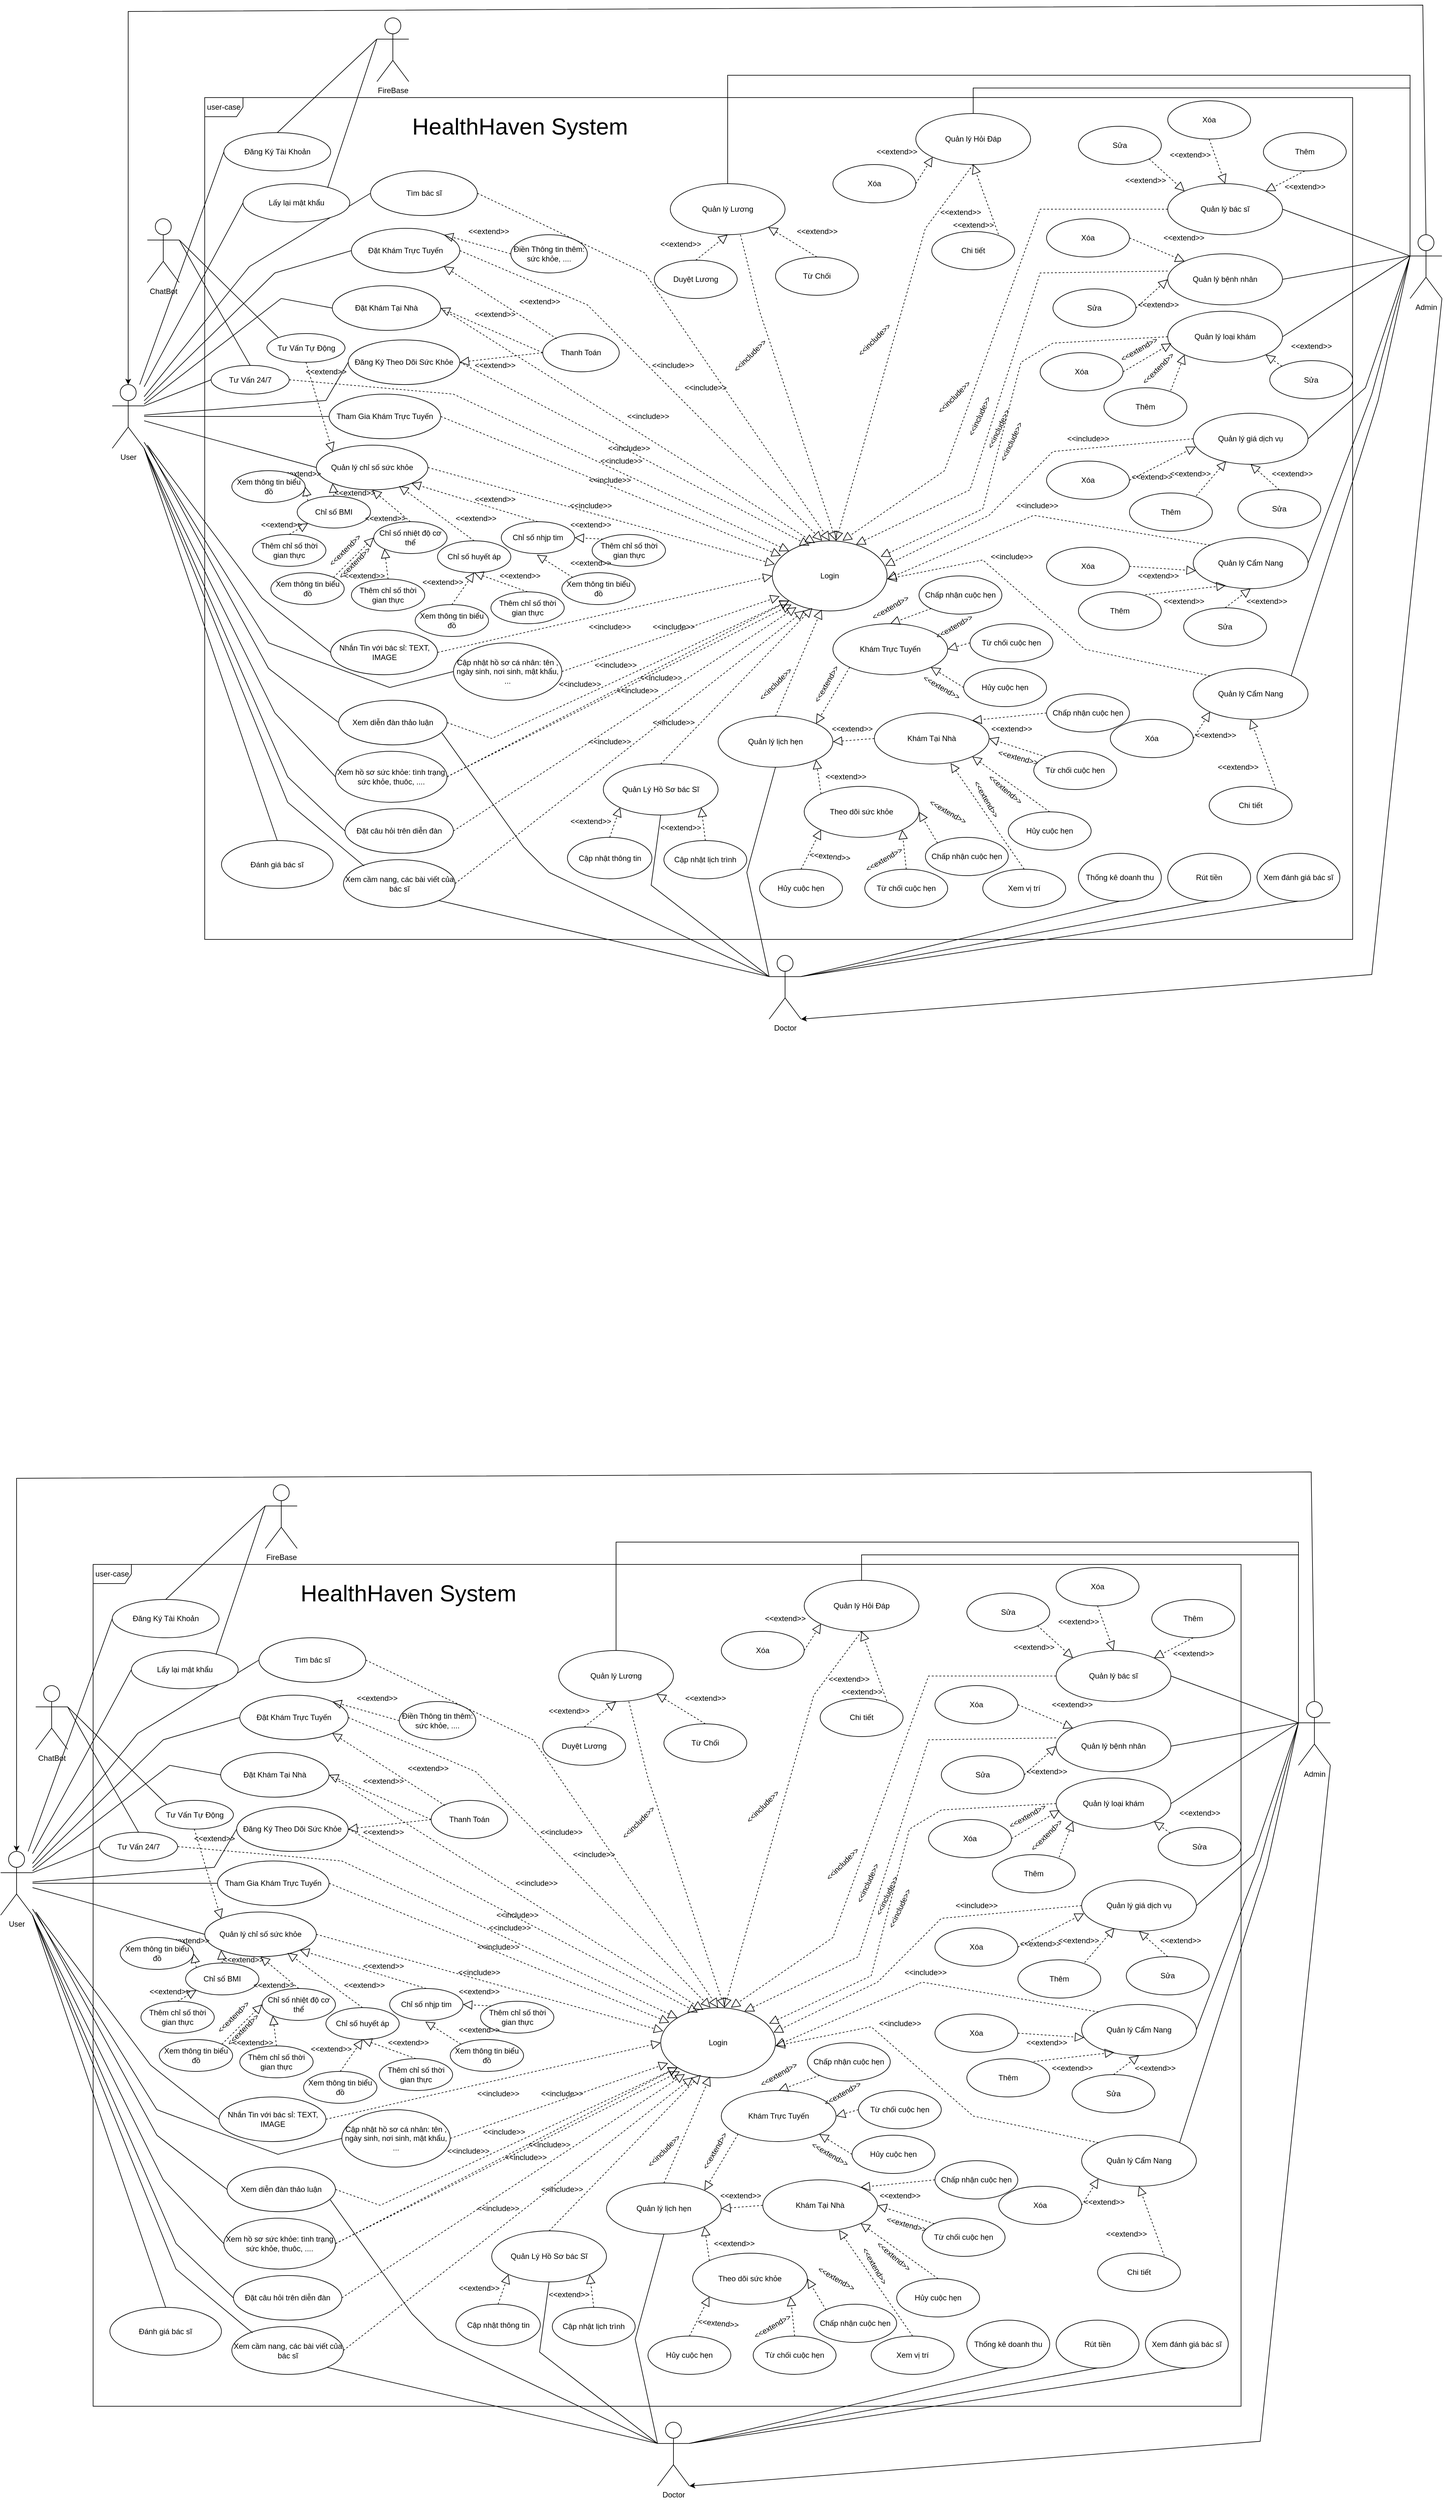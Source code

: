 <mxfile version="24.8.3">
  <diagram name="Page-1" id="rvtMKPmlhiJQghijLStP">
    <mxGraphModel dx="2852" dy="1562" grid="1" gridSize="10" guides="1" tooltips="1" connect="1" arrows="1" fold="1" page="1" pageScale="1" pageWidth="850" pageHeight="1100" math="0" shadow="0">
      <root>
        <mxCell id="0" />
        <mxCell id="1" parent="0" />
        <mxCell id="nNlYapsix8oLNOVSxJ5d-2" value="Đặt Khám Trực Tuyến" style="ellipse;whiteSpace=wrap;html=1;" vertex="1" parent="1">
          <mxGeometry x="800" y="730" width="170" height="70" as="geometry" />
        </mxCell>
        <mxCell id="nNlYapsix8oLNOVSxJ5d-3" value="Tham Gia Khám Trực Tuyến" style="ellipse;whiteSpace=wrap;html=1;" vertex="1" parent="1">
          <mxGeometry x="765" y="990" width="175" height="70" as="geometry" />
        </mxCell>
        <mxCell id="nNlYapsix8oLNOVSxJ5d-4" value="User" style="shape=umlActor;verticalLabelPosition=bottom;verticalAlign=top;html=1;outlineConnect=0;" vertex="1" parent="1">
          <mxGeometry x="425" y="975" width="50" height="100" as="geometry" />
        </mxCell>
        <mxCell id="nNlYapsix8oLNOVSxJ5d-5" value="Đăng Ký Tài Khoản" style="ellipse;whiteSpace=wrap;html=1;" vertex="1" parent="1">
          <mxGeometry x="600" y="580" width="167.5" height="60" as="geometry" />
        </mxCell>
        <mxCell id="nNlYapsix8oLNOVSxJ5d-6" value="Login" style="ellipse;whiteSpace=wrap;html=1;" vertex="1" parent="1">
          <mxGeometry x="1460" y="1220" width="180" height="110" as="geometry" />
        </mxCell>
        <mxCell id="nNlYapsix8oLNOVSxJ5d-7" value="Đặt Khám Tại Nhà" style="ellipse;whiteSpace=wrap;html=1;" vertex="1" parent="1">
          <mxGeometry x="770" y="820" width="170" height="70" as="geometry" />
        </mxCell>
        <mxCell id="nNlYapsix8oLNOVSxJ5d-8" value="" style="endArrow=none;html=1;rounded=0;entryX=0;entryY=0.5;entryDx=0;entryDy=0;" edge="1" parent="1" target="nNlYapsix8oLNOVSxJ5d-39">
          <mxGeometry width="50" height="50" relative="1" as="geometry">
            <mxPoint x="480" y="1070" as="sourcePoint" />
            <mxPoint x="830" y="1625" as="targetPoint" />
            <Array as="points">
              <mxPoint x="670" y="1420" />
            </Array>
          </mxGeometry>
        </mxCell>
        <mxCell id="nNlYapsix8oLNOVSxJ5d-9" value="" style="endArrow=none;html=1;rounded=0;entryX=0;entryY=0.5;entryDx=0;entryDy=0;" edge="1" parent="1" target="nNlYapsix8oLNOVSxJ5d-42">
          <mxGeometry width="50" height="50" relative="1" as="geometry">
            <mxPoint x="480" y="1070" as="sourcePoint" />
            <mxPoint x="822.5" y="1365" as="targetPoint" />
            <Array as="points">
              <mxPoint x="660" y="1310" />
            </Array>
          </mxGeometry>
        </mxCell>
        <mxCell id="nNlYapsix8oLNOVSxJ5d-10" value="" style="endArrow=none;html=1;rounded=0;entryX=0;entryY=0.5;entryDx=0;entryDy=0;" edge="1" parent="1" source="nNlYapsix8oLNOVSxJ5d-4" target="nNlYapsix8oLNOVSxJ5d-40">
          <mxGeometry width="50" height="50" relative="1" as="geometry">
            <mxPoint x="790" y="1375" as="sourcePoint" />
            <mxPoint x="842.5" y="1515.0" as="targetPoint" />
            <Array as="points">
              <mxPoint x="670" y="1380" />
              <mxPoint x="860" y="1450" />
            </Array>
          </mxGeometry>
        </mxCell>
        <mxCell id="nNlYapsix8oLNOVSxJ5d-11" value="" style="endArrow=none;html=1;rounded=0;entryX=0;entryY=0.5;entryDx=0;entryDy=0;" edge="1" parent="1" source="nNlYapsix8oLNOVSxJ5d-4" target="nNlYapsix8oLNOVSxJ5d-3">
          <mxGeometry width="50" height="50" relative="1" as="geometry">
            <mxPoint x="800" y="1385" as="sourcePoint" />
            <mxPoint x="850" y="1335" as="targetPoint" />
          </mxGeometry>
        </mxCell>
        <mxCell id="nNlYapsix8oLNOVSxJ5d-12" value="" style="endArrow=none;html=1;rounded=0;entryX=0;entryY=0.5;entryDx=0;entryDy=0;" edge="1" parent="1" source="nNlYapsix8oLNOVSxJ5d-4" target="nNlYapsix8oLNOVSxJ5d-7">
          <mxGeometry width="50" height="50" relative="1" as="geometry">
            <mxPoint x="810" y="1395" as="sourcePoint" />
            <mxPoint x="810" y="1105" as="targetPoint" />
            <Array as="points">
              <mxPoint x="690" y="840" />
            </Array>
          </mxGeometry>
        </mxCell>
        <mxCell id="nNlYapsix8oLNOVSxJ5d-13" value="" style="endArrow=none;html=1;rounded=0;entryX=0;entryY=0.5;entryDx=0;entryDy=0;" edge="1" parent="1" source="nNlYapsix8oLNOVSxJ5d-4" target="nNlYapsix8oLNOVSxJ5d-43">
          <mxGeometry width="50" height="50" relative="1" as="geometry">
            <mxPoint x="820" y="1405" as="sourcePoint" />
            <mxPoint x="837.5" y="950" as="targetPoint" />
            <Array as="points">
              <mxPoint x="760" y="1000" />
            </Array>
          </mxGeometry>
        </mxCell>
        <mxCell id="nNlYapsix8oLNOVSxJ5d-14" value="" style="endArrow=none;html=1;rounded=0;entryX=0;entryY=0.5;entryDx=0;entryDy=0;" edge="1" parent="1" source="nNlYapsix8oLNOVSxJ5d-4" target="nNlYapsix8oLNOVSxJ5d-2">
          <mxGeometry width="50" height="50" relative="1" as="geometry">
            <mxPoint x="830" y="1415" as="sourcePoint" />
            <mxPoint x="880" y="1365" as="targetPoint" />
            <Array as="points">
              <mxPoint x="680" y="800" />
            </Array>
          </mxGeometry>
        </mxCell>
        <mxCell id="nNlYapsix8oLNOVSxJ5d-15" value="" style="endArrow=none;html=1;rounded=0;entryX=0;entryY=0.5;entryDx=0;entryDy=0;" edge="1" parent="1" source="nNlYapsix8oLNOVSxJ5d-4" target="nNlYapsix8oLNOVSxJ5d-44">
          <mxGeometry width="50" height="50" relative="1" as="geometry">
            <mxPoint x="530" y="1045" as="sourcePoint" />
            <mxPoint x="810" y="745" as="targetPoint" />
            <Array as="points">
              <mxPoint x="640" y="790" />
            </Array>
          </mxGeometry>
        </mxCell>
        <mxCell id="nNlYapsix8oLNOVSxJ5d-16" value="" style="endArrow=none;html=1;rounded=0;entryX=0;entryY=0.5;entryDx=0;entryDy=0;" edge="1" parent="1" source="nNlYapsix8oLNOVSxJ5d-4" target="nNlYapsix8oLNOVSxJ5d-5">
          <mxGeometry width="50" height="50" relative="1" as="geometry">
            <mxPoint x="850" y="1435" as="sourcePoint" />
            <mxPoint x="900" y="1385" as="targetPoint" />
          </mxGeometry>
        </mxCell>
        <mxCell id="nNlYapsix8oLNOVSxJ5d-17" value="" style="endArrow=block;dashed=1;endFill=0;endSize=12;html=1;rounded=0;entryX=0.5;entryY=0;entryDx=0;entryDy=0;exitX=1;exitY=0.5;exitDx=0;exitDy=0;" edge="1" parent="1" source="nNlYapsix8oLNOVSxJ5d-44" target="nNlYapsix8oLNOVSxJ5d-6">
          <mxGeometry width="160" relative="1" as="geometry">
            <mxPoint x="767.5" y="675" as="sourcePoint" />
            <mxPoint x="1220" y="1290" as="targetPoint" />
            <Array as="points">
              <mxPoint x="1260" y="800" />
            </Array>
          </mxGeometry>
        </mxCell>
        <mxCell id="nNlYapsix8oLNOVSxJ5d-18" value="&amp;lt;&amp;lt;include&amp;gt;&amp;gt;" style="text;html=1;align=center;verticalAlign=middle;resizable=0;points=[];autosize=1;strokeColor=none;fillColor=none;" vertex="1" parent="1">
          <mxGeometry x="1259" y="930" width="90" height="30" as="geometry" />
        </mxCell>
        <mxCell id="nNlYapsix8oLNOVSxJ5d-19" value="" style="endArrow=block;dashed=1;endFill=0;endSize=12;html=1;rounded=0;exitX=1;exitY=0.5;exitDx=0;exitDy=0;entryX=0.323;entryY=0.069;entryDx=0;entryDy=0;entryPerimeter=0;" edge="1" parent="1" source="nNlYapsix8oLNOVSxJ5d-43" target="nNlYapsix8oLNOVSxJ5d-6">
          <mxGeometry width="160" relative="1" as="geometry">
            <mxPoint x="1060" y="700" as="sourcePoint" />
            <mxPoint x="1230" y="890" as="targetPoint" />
          </mxGeometry>
        </mxCell>
        <mxCell id="nNlYapsix8oLNOVSxJ5d-24" value="" style="endArrow=block;dashed=1;endFill=0;endSize=12;html=1;rounded=0;exitX=1;exitY=0.5;exitDx=0;exitDy=0;entryX=0.075;entryY=0.213;entryDx=0;entryDy=0;entryPerimeter=0;" edge="1" parent="1" source="nNlYapsix8oLNOVSxJ5d-3" target="nNlYapsix8oLNOVSxJ5d-6">
          <mxGeometry width="160" relative="1" as="geometry">
            <mxPoint x="1060" y="1050" as="sourcePoint" />
            <mxPoint x="1430" y="1390" as="targetPoint" />
            <Array as="points" />
          </mxGeometry>
        </mxCell>
        <mxCell id="nNlYapsix8oLNOVSxJ5d-26" value="" style="endArrow=block;dashed=1;endFill=0;endSize=12;html=1;rounded=0;exitX=1;exitY=0.5;exitDx=0;exitDy=0;entryX=0;entryY=0.5;entryDx=0;entryDy=0;" edge="1" parent="1" source="nNlYapsix8oLNOVSxJ5d-42" target="nNlYapsix8oLNOVSxJ5d-6">
          <mxGeometry width="160" relative="1" as="geometry">
            <mxPoint x="1229" y="1300.0" as="sourcePoint" />
            <mxPoint x="1740" y="1470" as="targetPoint" />
          </mxGeometry>
        </mxCell>
        <mxCell id="nNlYapsix8oLNOVSxJ5d-27" value="&amp;lt;&amp;lt;include&amp;gt;&amp;gt;" style="text;html=1;align=center;verticalAlign=middle;resizable=0;points=[];autosize=1;strokeColor=none;fillColor=none;" vertex="1" parent="1">
          <mxGeometry x="1160" y="1520" width="90" height="30" as="geometry" />
        </mxCell>
        <mxCell id="nNlYapsix8oLNOVSxJ5d-28" value="" style="endArrow=block;dashed=1;endFill=0;endSize=12;html=1;rounded=0;exitX=1;exitY=0.5;exitDx=0;exitDy=0;entryX=0.064;entryY=0.791;entryDx=0;entryDy=0;entryPerimeter=0;" edge="1" parent="1" source="nNlYapsix8oLNOVSxJ5d-40" target="nNlYapsix8oLNOVSxJ5d-6">
          <mxGeometry width="160" relative="1" as="geometry">
            <mxPoint x="772.5" y="1500.0" as="sourcePoint" />
            <mxPoint x="1740" y="1490" as="targetPoint" />
          </mxGeometry>
        </mxCell>
        <mxCell id="nNlYapsix8oLNOVSxJ5d-29" value="&amp;lt;&amp;lt;include&amp;gt;&amp;gt;" style="text;html=1;align=center;verticalAlign=middle;resizable=0;points=[];autosize=1;strokeColor=none;fillColor=none;" vertex="1" parent="1">
          <mxGeometry x="1160" y="1110" width="90" height="30" as="geometry" />
        </mxCell>
        <mxCell id="nNlYapsix8oLNOVSxJ5d-30" value="" style="endArrow=block;dashed=1;endFill=0;endSize=12;html=1;rounded=0;exitX=1;exitY=0.5;exitDx=0;exitDy=0;entryX=0;entryY=1;entryDx=0;entryDy=0;" edge="1" parent="1" source="nNlYapsix8oLNOVSxJ5d-55" target="nNlYapsix8oLNOVSxJ5d-6">
          <mxGeometry width="160" relative="1" as="geometry">
            <mxPoint x="830" y="1630" as="sourcePoint" />
            <mxPoint x="1640" y="1520" as="targetPoint" />
          </mxGeometry>
        </mxCell>
        <mxCell id="nNlYapsix8oLNOVSxJ5d-36" value="Đặt câu hỏi trên diễn đàn" style="ellipse;whiteSpace=wrap;html=1;" vertex="1" parent="1">
          <mxGeometry x="790" y="1640" width="170" height="70" as="geometry" />
        </mxCell>
        <mxCell id="nNlYapsix8oLNOVSxJ5d-39" value="Xem diễn đàn thảo luận" style="ellipse;whiteSpace=wrap;html=1;" vertex="1" parent="1">
          <mxGeometry x="780" y="1470" width="170" height="70" as="geometry" />
        </mxCell>
        <mxCell id="nNlYapsix8oLNOVSxJ5d-40" value="Cập nhật hồ sơ cá nhân: tên , ngày sinh, nơi sinh, mật khẩu, ..." style="ellipse;whiteSpace=wrap;html=1;" vertex="1" parent="1">
          <mxGeometry x="960" y="1380" width="170" height="90" as="geometry" />
        </mxCell>
        <mxCell id="nNlYapsix8oLNOVSxJ5d-41" value="Xem cầm nang, các bài viết của bác sĩ" style="ellipse;whiteSpace=wrap;html=1;" vertex="1" parent="1">
          <mxGeometry x="787.5" y="1720" width="175" height="75" as="geometry" />
        </mxCell>
        <mxCell id="nNlYapsix8oLNOVSxJ5d-42" value="Nhắn Tin với bác sỉ: TEXT, IMAGE" style="ellipse;whiteSpace=wrap;html=1;" vertex="1" parent="1">
          <mxGeometry x="767.5" y="1360" width="167.5" height="70" as="geometry" />
        </mxCell>
        <mxCell id="nNlYapsix8oLNOVSxJ5d-43" value="Đăng Ký Theo Dõi Sức Khỏe" style="ellipse;whiteSpace=wrap;html=1;" vertex="1" parent="1">
          <mxGeometry x="795" y="905" width="175" height="70" as="geometry" />
        </mxCell>
        <mxCell id="nNlYapsix8oLNOVSxJ5d-44" value="Tìm bác sĩ" style="ellipse;whiteSpace=wrap;html=1;" vertex="1" parent="1">
          <mxGeometry x="830" y="640" width="167.5" height="70" as="geometry" />
        </mxCell>
        <mxCell id="nNlYapsix8oLNOVSxJ5d-50" value="&amp;lt;&amp;lt;include&amp;gt;&amp;gt;" style="text;html=1;align=center;verticalAlign=middle;resizable=0;points=[];autosize=1;strokeColor=none;fillColor=none;" vertex="1" parent="1">
          <mxGeometry x="1169" y="1400" width="90" height="30" as="geometry" />
        </mxCell>
        <mxCell id="nNlYapsix8oLNOVSxJ5d-59" value="Quản Lý Hồ Sơ bác Sĩ" style="ellipse;whiteSpace=wrap;html=1;" vertex="1" parent="1">
          <mxGeometry x="1195" y="1570" width="180" height="80" as="geometry" />
        </mxCell>
        <mxCell id="nNlYapsix8oLNOVSxJ5d-61" value="" style="endArrow=block;dashed=1;endFill=0;endSize=12;html=1;rounded=0;exitX=1;exitY=0.5;exitDx=0;exitDy=0;entryX=0.21;entryY=0.947;entryDx=0;entryDy=0;entryPerimeter=0;" edge="1" parent="1" source="nNlYapsix8oLNOVSxJ5d-36" target="nNlYapsix8oLNOVSxJ5d-6">
          <mxGeometry width="160" relative="1" as="geometry">
            <mxPoint x="920" y="1780" as="sourcePoint" />
            <mxPoint x="1770" y="1560" as="targetPoint" />
          </mxGeometry>
        </mxCell>
        <mxCell id="nNlYapsix8oLNOVSxJ5d-62" value="" style="endArrow=block;dashed=1;endFill=0;endSize=12;html=1;rounded=0;entryX=0.279;entryY=0.994;entryDx=0;entryDy=0;entryPerimeter=0;exitX=1;exitY=0.5;exitDx=0;exitDy=0;" edge="1" parent="1" source="nNlYapsix8oLNOVSxJ5d-41" target="nNlYapsix8oLNOVSxJ5d-6">
          <mxGeometry width="160" relative="1" as="geometry">
            <mxPoint x="1170" y="1910" as="sourcePoint" />
            <mxPoint x="1330" y="1910" as="targetPoint" />
          </mxGeometry>
        </mxCell>
        <mxCell id="nNlYapsix8oLNOVSxJ5d-63" value="" style="endArrow=block;dashed=1;endFill=0;endSize=12;html=1;rounded=0;exitX=1;exitY=0.5;exitDx=0;exitDy=0;" edge="1" parent="1" source="nNlYapsix8oLNOVSxJ5d-55">
          <mxGeometry width="160" relative="1" as="geometry">
            <mxPoint x="1170" y="1780" as="sourcePoint" />
            <mxPoint x="1490" y="1320" as="targetPoint" />
          </mxGeometry>
        </mxCell>
        <mxCell id="nNlYapsix8oLNOVSxJ5d-64" value="" style="endArrow=block;dashed=1;endFill=0;endSize=12;html=1;rounded=0;entryX=0.348;entryY=0.958;entryDx=0;entryDy=0;exitX=0.5;exitY=0;exitDx=0;exitDy=0;entryPerimeter=0;" edge="1" parent="1" source="nNlYapsix8oLNOVSxJ5d-59" target="nNlYapsix8oLNOVSxJ5d-6">
          <mxGeometry width="160" relative="1" as="geometry">
            <mxPoint x="1170" y="2030" as="sourcePoint" />
            <mxPoint x="1330" y="2030" as="targetPoint" />
          </mxGeometry>
        </mxCell>
        <mxCell id="nNlYapsix8oLNOVSxJ5d-75" value="Quản lý chỉ số sức khỏe" style="ellipse;whiteSpace=wrap;html=1;" vertex="1" parent="1">
          <mxGeometry x="745" y="1070" width="175" height="70" as="geometry" />
        </mxCell>
        <mxCell id="nNlYapsix8oLNOVSxJ5d-77" value="" style="endArrow=block;dashed=1;endFill=0;endSize=12;html=1;rounded=0;exitX=1;exitY=0.5;exitDx=0;exitDy=0;entryX=0.022;entryY=0.334;entryDx=0;entryDy=0;entryPerimeter=0;" edge="1" parent="1" source="nNlYapsix8oLNOVSxJ5d-75" target="nNlYapsix8oLNOVSxJ5d-6">
          <mxGeometry width="160" relative="1" as="geometry">
            <mxPoint x="600" y="1210" as="sourcePoint" />
            <mxPoint x="1030" y="1300" as="targetPoint" />
          </mxGeometry>
        </mxCell>
        <mxCell id="nNlYapsix8oLNOVSxJ5d-78" value="&amp;lt;&amp;lt;include&amp;gt;&amp;gt;" style="text;html=1;align=center;verticalAlign=middle;resizable=0;points=[];autosize=1;strokeColor=none;fillColor=none;" vertex="1" parent="1">
          <mxGeometry x="1130" y="1150" width="90" height="30" as="geometry" />
        </mxCell>
        <mxCell id="nNlYapsix8oLNOVSxJ5d-105" value="user-case" style="shape=umlFrame;whiteSpace=wrap;html=1;pointerEvents=0;" vertex="1" parent="1">
          <mxGeometry x="570" y="525" width="1800" height="1320" as="geometry" />
        </mxCell>
        <mxCell id="nNlYapsix8oLNOVSxJ5d-106" value="&lt;font style=&quot;font-size: 36px;&quot;&gt;HealthHaven System&lt;/font&gt;" style="text;html=1;align=center;verticalAlign=middle;resizable=0;points=[];autosize=1;strokeColor=none;fillColor=none;" vertex="1" parent="1">
          <mxGeometry x="883.75" y="540" width="360" height="60" as="geometry" />
        </mxCell>
        <mxCell id="nNlYapsix8oLNOVSxJ5d-107" value="Lấy lại mật khẩu" style="ellipse;whiteSpace=wrap;html=1;" vertex="1" parent="1">
          <mxGeometry x="630" y="660" width="167.5" height="60" as="geometry" />
        </mxCell>
        <mxCell id="nNlYapsix8oLNOVSxJ5d-108" value="" style="endArrow=none;html=1;rounded=0;entryX=0;entryY=0.5;entryDx=0;entryDy=0;" edge="1" parent="1" source="nNlYapsix8oLNOVSxJ5d-4" target="nNlYapsix8oLNOVSxJ5d-107">
          <mxGeometry width="50" height="50" relative="1" as="geometry">
            <mxPoint x="520" y="1004" as="sourcePoint" />
            <mxPoint x="863" y="585" as="targetPoint" />
          </mxGeometry>
        </mxCell>
        <mxCell id="nNlYapsix8oLNOVSxJ5d-109" value="Thanh Toán" style="ellipse;whiteSpace=wrap;html=1;" vertex="1" parent="1">
          <mxGeometry x="1100" y="895" width="120" height="60" as="geometry" />
        </mxCell>
        <mxCell id="nNlYapsix8oLNOVSxJ5d-113" value="&amp;lt;&amp;lt;include&amp;gt;&amp;gt;" style="text;html=1;align=center;verticalAlign=middle;resizable=0;points=[];autosize=1;strokeColor=none;fillColor=none;" vertex="1" parent="1">
          <mxGeometry x="1310" y="965" width="90" height="30" as="geometry" />
        </mxCell>
        <mxCell id="nNlYapsix8oLNOVSxJ5d-114" value="" style="endArrow=none;html=1;rounded=0;entryX=0;entryY=0.5;entryDx=0;entryDy=0;" edge="1" parent="1" source="nNlYapsix8oLNOVSxJ5d-4" target="nNlYapsix8oLNOVSxJ5d-75">
          <mxGeometry width="50" height="50" relative="1" as="geometry">
            <mxPoint x="520" y="1043" as="sourcePoint" />
            <mxPoint x="862" y="1155" as="targetPoint" />
          </mxGeometry>
        </mxCell>
        <mxCell id="nNlYapsix8oLNOVSxJ5d-115" value="" style="endArrow=block;dashed=1;endFill=0;endSize=12;html=1;rounded=0;exitX=1;exitY=0.5;exitDx=0;exitDy=0;entryX=0.371;entryY=0.033;entryDx=0;entryDy=0;entryPerimeter=0;" edge="1" parent="1" source="nNlYapsix8oLNOVSxJ5d-7" target="nNlYapsix8oLNOVSxJ5d-6">
          <mxGeometry width="160" relative="1" as="geometry">
            <mxPoint x="1029" y="1060" as="sourcePoint" />
            <mxPoint x="1528" y="1238" as="targetPoint" />
          </mxGeometry>
        </mxCell>
        <mxCell id="nNlYapsix8oLNOVSxJ5d-116" value="" style="endArrow=block;dashed=1;endFill=0;endSize=12;html=1;rounded=0;exitX=1;exitY=0.5;exitDx=0;exitDy=0;entryX=0.434;entryY=-0.002;entryDx=0;entryDy=0;entryPerimeter=0;" edge="1" parent="1" source="nNlYapsix8oLNOVSxJ5d-2" target="nNlYapsix8oLNOVSxJ5d-6">
          <mxGeometry width="160" relative="1" as="geometry">
            <mxPoint x="1030" y="950" as="sourcePoint" />
            <mxPoint x="1537" y="1234" as="targetPoint" />
            <Array as="points">
              <mxPoint x="1170" y="850" />
            </Array>
          </mxGeometry>
        </mxCell>
        <mxCell id="nNlYapsix8oLNOVSxJ5d-120" value="&amp;lt;&amp;lt;extend&lt;span style=&quot;background-color: initial;&quot;&gt;&amp;gt;&amp;gt;&lt;/span&gt;" style="text;html=1;align=center;verticalAlign=middle;resizable=0;points=[];autosize=1;strokeColor=none;fillColor=none;" vertex="1" parent="1">
          <mxGeometry x="1050" y="830" width="90" height="30" as="geometry" />
        </mxCell>
        <mxCell id="nNlYapsix8oLNOVSxJ5d-121" value="&amp;lt;&amp;lt;extend&lt;span style=&quot;background-color: initial;&quot;&gt;&amp;gt;&amp;gt;&lt;/span&gt;" style="text;html=1;align=center;verticalAlign=middle;resizable=0;points=[];autosize=1;strokeColor=none;fillColor=none;" vertex="1" parent="1">
          <mxGeometry x="980" y="850" width="90" height="30" as="geometry" />
        </mxCell>
        <mxCell id="nNlYapsix8oLNOVSxJ5d-122" value="&amp;lt;&amp;lt;extend&lt;span style=&quot;background-color: initial;&quot;&gt;&amp;gt;&amp;gt;&lt;/span&gt;" style="text;html=1;align=center;verticalAlign=middle;resizable=0;points=[];autosize=1;strokeColor=none;fillColor=none;" vertex="1" parent="1">
          <mxGeometry x="980" y="930" width="90" height="30" as="geometry" />
        </mxCell>
        <mxCell id="nNlYapsix8oLNOVSxJ5d-123" value="&amp;lt;&amp;lt;include&amp;gt;&amp;gt;" style="text;html=1;align=center;verticalAlign=middle;resizable=0;points=[];autosize=1;strokeColor=none;fillColor=none;" vertex="1" parent="1">
          <mxGeometry x="1160" y="1340" width="90" height="30" as="geometry" />
        </mxCell>
        <mxCell id="nNlYapsix8oLNOVSxJ5d-124" value="" style="endArrow=none;html=1;rounded=0;entryX=0;entryY=0.5;entryDx=0;entryDy=0;exitX=1;exitY=1;exitDx=0;exitDy=0;exitPerimeter=0;" edge="1" parent="1" source="nNlYapsix8oLNOVSxJ5d-4" target="nNlYapsix8oLNOVSxJ5d-36">
          <mxGeometry width="50" height="50" relative="1" as="geometry">
            <mxPoint x="520" y="1068" as="sourcePoint" />
            <mxPoint x="860" y="1515" as="targetPoint" />
            <Array as="points">
              <mxPoint x="700" y="1590" />
            </Array>
          </mxGeometry>
        </mxCell>
        <mxCell id="nNlYapsix8oLNOVSxJ5d-125" value="&amp;lt;&amp;lt;include&amp;gt;&amp;gt;" style="text;html=1;align=center;verticalAlign=middle;resizable=0;points=[];autosize=1;strokeColor=none;fillColor=none;" vertex="1" parent="1">
          <mxGeometry x="1260" y="1490" width="90" height="30" as="geometry" />
        </mxCell>
        <mxCell id="nNlYapsix8oLNOVSxJ5d-126" value="" style="endArrow=none;html=1;rounded=0;exitX=1;exitY=1;exitDx=0;exitDy=0;exitPerimeter=0;" edge="1" parent="1" source="nNlYapsix8oLNOVSxJ5d-4">
          <mxGeometry width="50" height="50" relative="1" as="geometry">
            <mxPoint x="480" y="1070" as="sourcePoint" />
            <mxPoint x="820" y="1730" as="targetPoint" />
            <Array as="points">
              <mxPoint x="700" y="1630" />
            </Array>
          </mxGeometry>
        </mxCell>
        <mxCell id="nNlYapsix8oLNOVSxJ5d-127" value="" style="endArrow=none;html=1;rounded=0;entryX=0;entryY=0.5;entryDx=0;entryDy=0;" edge="1" parent="1" source="nNlYapsix8oLNOVSxJ5d-4" target="nNlYapsix8oLNOVSxJ5d-55">
          <mxGeometry width="50" height="50" relative="1" as="geometry">
            <mxPoint x="510" y="1080" as="sourcePoint" />
            <mxPoint x="855" y="1688" as="targetPoint" />
            <Array as="points">
              <mxPoint x="680" y="1490" />
            </Array>
          </mxGeometry>
        </mxCell>
        <mxCell id="nNlYapsix8oLNOVSxJ5d-128" value="&amp;lt;&amp;lt;include&amp;gt;&amp;gt;" style="text;html=1;align=center;verticalAlign=middle;resizable=0;points=[];autosize=1;strokeColor=none;fillColor=none;" vertex="1" parent="1">
          <mxGeometry x="1220" y="1010" width="90" height="30" as="geometry" />
        </mxCell>
        <mxCell id="nNlYapsix8oLNOVSxJ5d-129" value="&amp;lt;&amp;lt;include&amp;gt;&amp;gt;" style="text;html=1;align=center;verticalAlign=middle;resizable=0;points=[];autosize=1;strokeColor=none;fillColor=none;" vertex="1" parent="1">
          <mxGeometry x="1190" y="1060" width="90" height="30" as="geometry" />
        </mxCell>
        <mxCell id="nNlYapsix8oLNOVSxJ5d-131" value="Chỉ số BMI" style="ellipse;whiteSpace=wrap;html=1;" vertex="1" parent="1">
          <mxGeometry x="715" y="1150" width="115" height="50" as="geometry" />
        </mxCell>
        <mxCell id="nNlYapsix8oLNOVSxJ5d-134" value="&amp;lt;&amp;lt;extend&lt;span style=&quot;background-color: initial;&quot;&gt;&amp;gt;&amp;gt;&lt;/span&gt;" style="text;html=1;align=center;verticalAlign=middle;resizable=0;points=[];autosize=1;strokeColor=none;fillColor=none;" vertex="1" parent="1">
          <mxGeometry x="675" y="1100" width="90" height="30" as="geometry" />
        </mxCell>
        <mxCell id="nNlYapsix8oLNOVSxJ5d-135" value="Xem thông tin biểu đồ" style="ellipse;whiteSpace=wrap;html=1;" vertex="1" parent="1">
          <mxGeometry x="612.5" y="1110" width="115" height="50" as="geometry" />
        </mxCell>
        <mxCell id="nNlYapsix8oLNOVSxJ5d-137" value="&amp;lt;&amp;lt;extend&lt;span style=&quot;background-color: initial;&quot;&gt;&amp;gt;&amp;gt;&lt;/span&gt;" style="text;html=1;align=center;verticalAlign=middle;resizable=0;points=[];autosize=1;strokeColor=none;fillColor=none;" vertex="1" parent="1">
          <mxGeometry x="645" y="1180" width="90" height="30" as="geometry" />
        </mxCell>
        <mxCell id="nNlYapsix8oLNOVSxJ5d-138" value="Thêm chỉ số thời gian thực" style="ellipse;whiteSpace=wrap;html=1;" vertex="1" parent="1">
          <mxGeometry x="645" y="1210" width="115" height="50" as="geometry" />
        </mxCell>
        <mxCell id="nNlYapsix8oLNOVSxJ5d-140" value="&amp;lt;&amp;lt;extend&lt;span style=&quot;background-color: initial;&quot;&gt;&amp;gt;&amp;gt;&lt;/span&gt;" style="text;html=1;align=center;verticalAlign=middle;resizable=0;points=[];autosize=1;strokeColor=none;fillColor=none;" vertex="1" parent="1">
          <mxGeometry x="760" y="1130" width="90" height="30" as="geometry" />
        </mxCell>
        <mxCell id="nNlYapsix8oLNOVSxJ5d-141" value="Chỉ số nhiệt độ cơ thể" style="ellipse;whiteSpace=wrap;html=1;" vertex="1" parent="1">
          <mxGeometry x="835" y="1190" width="115" height="50" as="geometry" />
        </mxCell>
        <mxCell id="nNlYapsix8oLNOVSxJ5d-142" value="Chỉ số nhjp tim" style="ellipse;whiteSpace=wrap;html=1;" vertex="1" parent="1">
          <mxGeometry x="1035" y="1190" width="115" height="50" as="geometry" />
        </mxCell>
        <mxCell id="nNlYapsix8oLNOVSxJ5d-143" value="Chỉ số huyết áp" style="ellipse;whiteSpace=wrap;html=1;" vertex="1" parent="1">
          <mxGeometry x="935" y="1220" width="115" height="50" as="geometry" />
        </mxCell>
        <mxCell id="nNlYapsix8oLNOVSxJ5d-147" value="&amp;lt;&amp;lt;extend&lt;span style=&quot;background-color: initial;&quot;&gt;&amp;gt;&amp;gt;&lt;/span&gt;" style="text;html=1;align=center;verticalAlign=middle;resizable=0;points=[];autosize=1;strokeColor=none;fillColor=none;" vertex="1" parent="1">
          <mxGeometry x="807.5" y="1170" width="90" height="30" as="geometry" />
        </mxCell>
        <mxCell id="nNlYapsix8oLNOVSxJ5d-148" value="&amp;lt;&amp;lt;extend&lt;span style=&quot;background-color: initial;&quot;&gt;&amp;gt;&amp;gt;&lt;/span&gt;" style="text;html=1;align=center;verticalAlign=middle;resizable=0;points=[];autosize=1;strokeColor=none;fillColor=none;" vertex="1" parent="1">
          <mxGeometry x="950" y="1170" width="90" height="30" as="geometry" />
        </mxCell>
        <mxCell id="nNlYapsix8oLNOVSxJ5d-149" value="&amp;lt;&amp;lt;extend&lt;span style=&quot;background-color: initial;&quot;&gt;&amp;gt;&amp;gt;&lt;/span&gt;" style="text;html=1;align=center;verticalAlign=middle;resizable=0;points=[];autosize=1;strokeColor=none;fillColor=none;" vertex="1" parent="1">
          <mxGeometry x="980" y="1140" width="90" height="30" as="geometry" />
        </mxCell>
        <mxCell id="nNlYapsix8oLNOVSxJ5d-151" value="Thêm chỉ số thời gian thực" style="ellipse;whiteSpace=wrap;html=1;" vertex="1" parent="1">
          <mxGeometry x="800" y="1280" width="115" height="50" as="geometry" />
        </mxCell>
        <mxCell id="nNlYapsix8oLNOVSxJ5d-152" value="Thêm chỉ số thời gian thực" style="ellipse;whiteSpace=wrap;html=1;" vertex="1" parent="1">
          <mxGeometry x="1018.75" y="1300" width="115" height="50" as="geometry" />
        </mxCell>
        <mxCell id="nNlYapsix8oLNOVSxJ5d-153" value="Thêm chỉ số thời gian thực" style="ellipse;whiteSpace=wrap;html=1;" vertex="1" parent="1">
          <mxGeometry x="1177.5" y="1210" width="115" height="50" as="geometry" />
        </mxCell>
        <mxCell id="nNlYapsix8oLNOVSxJ5d-154" value="Xem thông tin biểu đồ" style="ellipse;whiteSpace=wrap;html=1;" vertex="1" parent="1">
          <mxGeometry x="673.75" y="1270" width="115" height="50" as="geometry" />
        </mxCell>
        <mxCell id="nNlYapsix8oLNOVSxJ5d-155" value="Xem thông tin biểu đồ" style="ellipse;whiteSpace=wrap;html=1;" vertex="1" parent="1">
          <mxGeometry x="900" y="1320" width="115" height="50" as="geometry" />
        </mxCell>
        <mxCell id="nNlYapsix8oLNOVSxJ5d-156" value="Xem thông tin biểu đồ" style="ellipse;whiteSpace=wrap;html=1;" vertex="1" parent="1">
          <mxGeometry x="1130" y="1270" width="115" height="50" as="geometry" />
        </mxCell>
        <mxCell id="nNlYapsix8oLNOVSxJ5d-163" value="&amp;lt;&amp;lt;extend&lt;span style=&quot;background-color: initial;&quot;&gt;&amp;gt;&amp;gt;&lt;/span&gt;" style="text;html=1;align=center;verticalAlign=middle;resizable=0;points=[];autosize=1;strokeColor=none;fillColor=none;" vertex="1" parent="1">
          <mxGeometry x="1018.75" y="1260" width="90" height="30" as="geometry" />
        </mxCell>
        <mxCell id="nNlYapsix8oLNOVSxJ5d-164" value="&amp;lt;&amp;lt;extend&lt;span style=&quot;background-color: initial;&quot;&gt;&amp;gt;&amp;gt;&lt;/span&gt;" style="text;html=1;align=center;verticalAlign=middle;resizable=0;points=[];autosize=1;strokeColor=none;fillColor=none;" vertex="1" parent="1">
          <mxGeometry x="897.5" y="1270" width="90" height="30" as="geometry" />
        </mxCell>
        <mxCell id="nNlYapsix8oLNOVSxJ5d-165" value="&amp;lt;&amp;lt;extend&lt;span style=&quot;background-color: initial;&quot;&gt;&amp;gt;&amp;gt;&lt;/span&gt;" style="text;html=1;align=center;verticalAlign=middle;resizable=0;points=[];autosize=1;strokeColor=none;fillColor=none;rotation=-45;" vertex="1" parent="1">
          <mxGeometry x="760" y="1240" width="90" height="30" as="geometry" />
        </mxCell>
        <mxCell id="nNlYapsix8oLNOVSxJ5d-166" value="&amp;lt;&amp;lt;extend&lt;span style=&quot;background-color: initial;&quot;&gt;&amp;gt;&amp;gt;&lt;/span&gt;" style="text;html=1;align=center;verticalAlign=middle;resizable=0;points=[];autosize=1;strokeColor=none;fillColor=none;" vertex="1" parent="1">
          <mxGeometry x="775" y="1260" width="90" height="30" as="geometry" />
        </mxCell>
        <mxCell id="nNlYapsix8oLNOVSxJ5d-167" value="&amp;lt;&amp;lt;extend&lt;span style=&quot;background-color: initial;&quot;&gt;&amp;gt;&amp;gt;&lt;/span&gt;" style="text;html=1;align=center;verticalAlign=middle;resizable=0;points=[];autosize=1;strokeColor=none;fillColor=none;rotation=-45;" vertex="1" parent="1">
          <mxGeometry x="745" y="1220" width="90" height="30" as="geometry" />
        </mxCell>
        <mxCell id="nNlYapsix8oLNOVSxJ5d-168" value="&amp;lt;&amp;lt;extend&lt;span style=&quot;background-color: initial;&quot;&gt;&amp;gt;&amp;gt;&lt;/span&gt;" style="text;html=1;align=center;verticalAlign=middle;resizable=0;points=[];autosize=1;strokeColor=none;fillColor=none;" vertex="1" parent="1">
          <mxGeometry x="1130" y="1180" width="90" height="30" as="geometry" />
        </mxCell>
        <mxCell id="nNlYapsix8oLNOVSxJ5d-169" value="&amp;lt;&amp;lt;extend&lt;span style=&quot;background-color: initial;&quot;&gt;&amp;gt;&amp;gt;&lt;/span&gt;" style="text;html=1;align=center;verticalAlign=middle;resizable=0;points=[];autosize=1;strokeColor=none;fillColor=none;" vertex="1" parent="1">
          <mxGeometry x="1130" y="1240" width="90" height="30" as="geometry" />
        </mxCell>
        <mxCell id="nNlYapsix8oLNOVSxJ5d-170" value="" style="endArrow=block;dashed=1;endFill=0;endSize=12;html=1;rounded=0;exitX=1;exitY=0.5;exitDx=0;exitDy=0;entryX=0;entryY=1;entryDx=0;entryDy=0;" edge="1" parent="1" source="nNlYapsix8oLNOVSxJ5d-39" target="nNlYapsix8oLNOVSxJ5d-6">
          <mxGeometry width="160" relative="1" as="geometry">
            <mxPoint x="815" y="1693" as="sourcePoint" />
            <mxPoint x="1486" y="1314" as="targetPoint" />
            <Array as="points">
              <mxPoint x="1020" y="1530" />
            </Array>
          </mxGeometry>
        </mxCell>
        <mxCell id="nNlYapsix8oLNOVSxJ5d-55" value="Xem hồ sơ sức khỏe: tình trạng sức khỏe, thuôc, ...." style="ellipse;whiteSpace=wrap;html=1;" vertex="1" parent="1">
          <mxGeometry x="775" y="1550" width="175" height="80" as="geometry" />
        </mxCell>
        <mxCell id="nNlYapsix8oLNOVSxJ5d-171" value="Điền Thông tin thêm: sức khỏe, ...." style="ellipse;whiteSpace=wrap;html=1;" vertex="1" parent="1">
          <mxGeometry x="1050" y="740" width="120" height="60" as="geometry" />
        </mxCell>
        <mxCell id="nNlYapsix8oLNOVSxJ5d-173" value="&amp;lt;&amp;lt;extend&lt;span style=&quot;background-color: initial;&quot;&gt;&amp;gt;&amp;gt;&lt;/span&gt;" style="text;html=1;align=center;verticalAlign=middle;resizable=0;points=[];autosize=1;strokeColor=none;fillColor=none;" vertex="1" parent="1">
          <mxGeometry x="970" y="720" width="90" height="30" as="geometry" />
        </mxCell>
        <mxCell id="nNlYapsix8oLNOVSxJ5d-174" value="&amp;lt;&amp;lt;include&amp;gt;&amp;gt;" style="text;html=1;align=center;verticalAlign=middle;resizable=0;points=[];autosize=1;strokeColor=none;fillColor=none;" vertex="1" parent="1">
          <mxGeometry x="1202.5" y="1440" width="90" height="30" as="geometry" />
        </mxCell>
        <mxCell id="nNlYapsix8oLNOVSxJ5d-175" value="&amp;lt;&amp;lt;include&amp;gt;&amp;gt;" style="text;html=1;align=center;verticalAlign=middle;resizable=0;points=[];autosize=1;strokeColor=none;fillColor=none;" vertex="1" parent="1">
          <mxGeometry x="1240" y="1420" width="90" height="30" as="geometry" />
        </mxCell>
        <mxCell id="nNlYapsix8oLNOVSxJ5d-176" value="&amp;lt;&amp;lt;include&amp;gt;&amp;gt;" style="text;html=1;align=center;verticalAlign=middle;resizable=0;points=[];autosize=1;strokeColor=none;fillColor=none;" vertex="1" parent="1">
          <mxGeometry x="1112.5" y="1430" width="90" height="30" as="geometry" />
        </mxCell>
        <mxCell id="nNlYapsix8oLNOVSxJ5d-177" value="&amp;lt;&amp;lt;include&amp;gt;&amp;gt;" style="text;html=1;align=center;verticalAlign=middle;resizable=0;points=[];autosize=1;strokeColor=none;fillColor=none;" vertex="1" parent="1">
          <mxGeometry x="1260" y="1340" width="90" height="30" as="geometry" />
        </mxCell>
        <mxCell id="nNlYapsix8oLNOVSxJ5d-178" value="ChatBot" style="shape=umlActor;verticalLabelPosition=bottom;verticalAlign=top;html=1;outlineConnect=0;" vertex="1" parent="1">
          <mxGeometry x="480" y="715" width="50" height="100" as="geometry" />
        </mxCell>
        <mxCell id="nNlYapsix8oLNOVSxJ5d-181" value="Tư Vấn Tự Động" style="ellipse;whiteSpace=wrap;html=1;" vertex="1" parent="1">
          <mxGeometry x="667.5" y="895" width="122.5" height="45" as="geometry" />
        </mxCell>
        <mxCell id="nNlYapsix8oLNOVSxJ5d-184" value="&amp;lt;&amp;lt;extend&lt;span style=&quot;background-color: initial;&quot;&gt;&amp;gt;&amp;gt;&lt;/span&gt;" style="text;html=1;align=center;verticalAlign=middle;resizable=0;points=[];autosize=1;strokeColor=none;fillColor=none;" vertex="1" parent="1">
          <mxGeometry x="715" y="940" width="90" height="30" as="geometry" />
        </mxCell>
        <mxCell id="nNlYapsix8oLNOVSxJ5d-185" value="" style="endArrow=none;html=1;rounded=0;entryX=0;entryY=0;entryDx=0;entryDy=0;exitX=1;exitY=0.333;exitDx=0;exitDy=0;exitPerimeter=0;" edge="1" parent="1" source="nNlYapsix8oLNOVSxJ5d-178" target="nNlYapsix8oLNOVSxJ5d-181">
          <mxGeometry width="50" height="50" relative="1" as="geometry">
            <mxPoint x="520" y="1043" as="sourcePoint" />
            <mxPoint x="755" y="1115" as="targetPoint" />
          </mxGeometry>
        </mxCell>
        <mxCell id="nNlYapsix8oLNOVSxJ5d-186" value="Tư Vấn 24/7" style="ellipse;whiteSpace=wrap;html=1;" vertex="1" parent="1">
          <mxGeometry x="580" y="945" width="122.5" height="45" as="geometry" />
        </mxCell>
        <mxCell id="nNlYapsix8oLNOVSxJ5d-187" value="" style="endArrow=none;html=1;rounded=0;entryX=0.5;entryY=0;entryDx=0;entryDy=0;exitX=1;exitY=0.333;exitDx=0;exitDy=0;exitPerimeter=0;" edge="1" parent="1" source="nNlYapsix8oLNOVSxJ5d-178" target="nNlYapsix8oLNOVSxJ5d-186">
          <mxGeometry width="50" height="50" relative="1" as="geometry">
            <mxPoint x="520" y="758" as="sourcePoint" />
            <mxPoint x="695" y="912" as="targetPoint" />
          </mxGeometry>
        </mxCell>
        <mxCell id="nNlYapsix8oLNOVSxJ5d-188" value="" style="endArrow=none;html=1;rounded=0;entryX=0;entryY=0.5;entryDx=0;entryDy=0;exitX=1;exitY=0.333;exitDx=0;exitDy=0;exitPerimeter=0;" edge="1" parent="1" source="nNlYapsix8oLNOVSxJ5d-4" target="nNlYapsix8oLNOVSxJ5d-186">
          <mxGeometry width="50" height="50" relative="1" as="geometry">
            <mxPoint x="520" y="758" as="sourcePoint" />
            <mxPoint x="651" y="955" as="targetPoint" />
          </mxGeometry>
        </mxCell>
        <mxCell id="nNlYapsix8oLNOVSxJ5d-189" value="" style="endArrow=block;dashed=1;endFill=0;endSize=12;html=1;rounded=0;exitX=1;exitY=0.5;exitDx=0;exitDy=0;entryX=0;entryY=0;entryDx=0;entryDy=0;" edge="1" parent="1" source="nNlYapsix8oLNOVSxJ5d-186" target="nNlYapsix8oLNOVSxJ5d-6">
          <mxGeometry width="160" relative="1" as="geometry">
            <mxPoint x="950" y="1035" as="sourcePoint" />
            <mxPoint x="1484" y="1253" as="targetPoint" />
            <Array as="points">
              <mxPoint x="960" y="990" />
            </Array>
          </mxGeometry>
        </mxCell>
        <mxCell id="nNlYapsix8oLNOVSxJ5d-190" value="&amp;lt;&amp;lt;include&amp;gt;&amp;gt;" style="text;html=1;align=center;verticalAlign=middle;resizable=0;points=[];autosize=1;strokeColor=none;fillColor=none;" vertex="1" parent="1">
          <mxGeometry x="1177.5" y="1080" width="90" height="30" as="geometry" />
        </mxCell>
        <mxCell id="nNlYapsix8oLNOVSxJ5d-191" value="Doctor" style="shape=umlActor;verticalLabelPosition=bottom;verticalAlign=top;html=1;outlineConnect=0;" vertex="1" parent="1">
          <mxGeometry x="1455" y="1870" width="50" height="100" as="geometry" />
        </mxCell>
        <mxCell id="nNlYapsix8oLNOVSxJ5d-198" value="" style="endArrow=none;html=1;rounded=0;entryX=0;entryY=0.333;entryDx=0;entryDy=0;entryPerimeter=0;exitX=1;exitY=1;exitDx=0;exitDy=0;" edge="1" parent="1" source="nNlYapsix8oLNOVSxJ5d-41" target="nNlYapsix8oLNOVSxJ5d-191">
          <mxGeometry width="50" height="50" relative="1" as="geometry">
            <mxPoint x="520" y="1035" as="sourcePoint" />
            <mxPoint x="775" y="1035" as="targetPoint" />
          </mxGeometry>
        </mxCell>
        <mxCell id="nNlYapsix8oLNOVSxJ5d-199" value="" style="endArrow=none;html=1;rounded=0;entryX=0;entryY=0.333;entryDx=0;entryDy=0;entryPerimeter=0;exitX=0.951;exitY=0.729;exitDx=0;exitDy=0;exitPerimeter=0;" edge="1" parent="1" source="nNlYapsix8oLNOVSxJ5d-39" target="nNlYapsix8oLNOVSxJ5d-191">
          <mxGeometry width="50" height="50" relative="1" as="geometry">
            <mxPoint x="947" y="1794" as="sourcePoint" />
            <mxPoint x="1455" y="2233" as="targetPoint" />
            <Array as="points">
              <mxPoint x="1070" y="1700" />
              <mxPoint x="1110" y="1740" />
            </Array>
          </mxGeometry>
        </mxCell>
        <mxCell id="nNlYapsix8oLNOVSxJ5d-200" value="Cập nhật lịch trình" style="ellipse;whiteSpace=wrap;html=1;" vertex="1" parent="1">
          <mxGeometry x="1290" y="1690" width="130" height="60" as="geometry" />
        </mxCell>
        <mxCell id="nNlYapsix8oLNOVSxJ5d-201" value="Cập nhật thông tin" style="ellipse;whiteSpace=wrap;html=1;" vertex="1" parent="1">
          <mxGeometry x="1138.75" y="1685" width="132.5" height="65" as="geometry" />
        </mxCell>
        <mxCell id="nNlYapsix8oLNOVSxJ5d-203" value="" style="endArrow=none;html=1;rounded=0;entryX=0;entryY=0.333;entryDx=0;entryDy=0;entryPerimeter=0;exitX=0.5;exitY=1;exitDx=0;exitDy=0;" edge="1" parent="1" source="nNlYapsix8oLNOVSxJ5d-59" target="nNlYapsix8oLNOVSxJ5d-191">
          <mxGeometry width="50" height="50" relative="1" as="geometry">
            <mxPoint x="952" y="1531" as="sourcePoint" />
            <mxPoint x="1278" y="1903" as="targetPoint" />
            <Array as="points">
              <mxPoint x="1270" y="1760" />
            </Array>
          </mxGeometry>
        </mxCell>
        <mxCell id="nNlYapsix8oLNOVSxJ5d-207" value="&amp;lt;&amp;lt;extend&lt;span style=&quot;background-color: initial;&quot;&gt;&amp;gt;&amp;gt;&lt;/span&gt;" style="text;html=1;align=center;verticalAlign=middle;resizable=0;points=[];autosize=1;strokeColor=none;fillColor=none;" vertex="1" parent="1">
          <mxGeometry x="1130" y="1645" width="90" height="30" as="geometry" />
        </mxCell>
        <mxCell id="nNlYapsix8oLNOVSxJ5d-208" value="&amp;lt;&amp;lt;extend&lt;span style=&quot;background-color: initial;&quot;&gt;&amp;gt;&amp;gt;&lt;/span&gt;" style="text;html=1;align=center;verticalAlign=middle;resizable=0;points=[];autosize=1;strokeColor=none;fillColor=none;" vertex="1" parent="1">
          <mxGeometry x="1271.25" y="1655" width="90" height="30" as="geometry" />
        </mxCell>
        <mxCell id="nNlYapsix8oLNOVSxJ5d-209" value="Quản lý lịch hẹn" style="ellipse;whiteSpace=wrap;html=1;" vertex="1" parent="1">
          <mxGeometry x="1375" y="1495" width="180" height="80" as="geometry" />
        </mxCell>
        <mxCell id="nNlYapsix8oLNOVSxJ5d-210" value="" style="endArrow=block;dashed=1;endFill=0;endSize=12;html=1;rounded=0;entryX=0.43;entryY=0.981;entryDx=0;entryDy=0;exitX=0.5;exitY=0;exitDx=0;exitDy=0;entryPerimeter=0;" edge="1" parent="1" source="nNlYapsix8oLNOVSxJ5d-209" target="nNlYapsix8oLNOVSxJ5d-6">
          <mxGeometry width="160" relative="1" as="geometry">
            <mxPoint x="1295" y="1580" as="sourcePoint" />
            <mxPoint x="1533" y="1335" as="targetPoint" />
          </mxGeometry>
        </mxCell>
        <mxCell id="nNlYapsix8oLNOVSxJ5d-211" value="&amp;lt;&amp;lt;include&amp;gt;&amp;gt;" style="text;html=1;align=center;verticalAlign=middle;resizable=0;points=[];autosize=1;strokeColor=none;fillColor=none;rotation=-45;" vertex="1" parent="1">
          <mxGeometry x="1420" y="1430" width="90" height="30" as="geometry" />
        </mxCell>
        <mxCell id="nNlYapsix8oLNOVSxJ5d-212" value="" style="endArrow=none;html=1;rounded=0;entryX=0;entryY=0.333;entryDx=0;entryDy=0;entryPerimeter=0;exitX=0.5;exitY=1;exitDx=0;exitDy=0;" edge="1" parent="1" source="nNlYapsix8oLNOVSxJ5d-209" target="nNlYapsix8oLNOVSxJ5d-191">
          <mxGeometry width="50" height="50" relative="1" as="geometry">
            <mxPoint x="1295" y="1660" as="sourcePoint" />
            <mxPoint x="1270" y="1903" as="targetPoint" />
            <Array as="points">
              <mxPoint x="1420" y="1740" />
            </Array>
          </mxGeometry>
        </mxCell>
        <mxCell id="nNlYapsix8oLNOVSxJ5d-213" value="Khám Trực Tuyến" style="ellipse;whiteSpace=wrap;html=1;" vertex="1" parent="1">
          <mxGeometry x="1555" y="1350" width="180" height="80" as="geometry" />
        </mxCell>
        <mxCell id="nNlYapsix8oLNOVSxJ5d-216" value="&amp;lt;&amp;lt;extend&lt;span style=&quot;background-color: initial;&quot;&gt;&amp;gt;&amp;gt;&lt;/span&gt;" style="text;html=1;align=center;verticalAlign=middle;resizable=0;points=[];autosize=1;strokeColor=none;fillColor=none;rotation=-60;" vertex="1" parent="1">
          <mxGeometry x="1500" y="1430" width="90" height="30" as="geometry" />
        </mxCell>
        <mxCell id="nNlYapsix8oLNOVSxJ5d-217" value="Khám Tại Nhà" style="ellipse;whiteSpace=wrap;html=1;" vertex="1" parent="1">
          <mxGeometry x="1620" y="1490" width="180" height="80" as="geometry" />
        </mxCell>
        <mxCell id="nNlYapsix8oLNOVSxJ5d-218" value="Theo dõi sức khỏe" style="ellipse;whiteSpace=wrap;html=1;" vertex="1" parent="1">
          <mxGeometry x="1510" y="1605" width="180" height="80" as="geometry" />
        </mxCell>
        <mxCell id="nNlYapsix8oLNOVSxJ5d-220" value="&amp;lt;&amp;lt;extend&lt;span style=&quot;background-color: initial;&quot;&gt;&amp;gt;&amp;gt;&lt;/span&gt;" style="text;html=1;align=center;verticalAlign=middle;resizable=0;points=[];autosize=1;strokeColor=none;fillColor=none;" vertex="1" parent="1">
          <mxGeometry x="1540" y="1500" width="90" height="30" as="geometry" />
        </mxCell>
        <mxCell id="nNlYapsix8oLNOVSxJ5d-222" value="&amp;lt;&amp;lt;extend&lt;span style=&quot;background-color: initial;&quot;&gt;&amp;gt;&amp;gt;&lt;/span&gt;" style="text;html=1;align=center;verticalAlign=middle;resizable=0;points=[];autosize=1;strokeColor=none;fillColor=none;" vertex="1" parent="1">
          <mxGeometry x="1530" y="1575" width="90" height="30" as="geometry" />
        </mxCell>
        <mxCell id="nNlYapsix8oLNOVSxJ5d-223" value="Chấp nhận cuộc hẹn" style="ellipse;whiteSpace=wrap;html=1;" vertex="1" parent="1">
          <mxGeometry x="1690" y="1275" width="130" height="60" as="geometry" />
        </mxCell>
        <mxCell id="nNlYapsix8oLNOVSxJ5d-224" value="Từ chối cuộc hẹn" style="ellipse;whiteSpace=wrap;html=1;" vertex="1" parent="1">
          <mxGeometry x="1770" y="1350" width="130" height="60" as="geometry" />
        </mxCell>
        <mxCell id="nNlYapsix8oLNOVSxJ5d-225" value="Hủy cuộc hẹn" style="ellipse;whiteSpace=wrap;html=1;" vertex="1" parent="1">
          <mxGeometry x="1760" y="1420" width="130" height="60" as="geometry" />
        </mxCell>
        <mxCell id="nNlYapsix8oLNOVSxJ5d-229" value="&amp;lt;&amp;lt;extend&lt;span style=&quot;background-color: initial;&quot;&gt;&amp;gt;&amp;gt;&lt;/span&gt;" style="text;html=1;align=center;verticalAlign=middle;resizable=0;points=[];autosize=1;strokeColor=none;fillColor=none;rotation=-30;" vertex="1" parent="1">
          <mxGeometry x="1600" y="1310" width="90" height="30" as="geometry" />
        </mxCell>
        <mxCell id="nNlYapsix8oLNOVSxJ5d-230" value="&amp;lt;&amp;lt;extend&lt;span style=&quot;background-color: initial;&quot;&gt;&amp;gt;&amp;gt;&lt;/span&gt;" style="text;html=1;align=center;verticalAlign=middle;resizable=0;points=[];autosize=1;strokeColor=none;fillColor=none;rotation=-30;" vertex="1" parent="1">
          <mxGeometry x="1700" y="1340" width="90" height="30" as="geometry" />
        </mxCell>
        <mxCell id="nNlYapsix8oLNOVSxJ5d-231" value="&amp;lt;&amp;lt;extend&lt;span style=&quot;background-color: initial;&quot;&gt;&amp;gt;&amp;gt;&lt;/span&gt;" style="text;html=1;align=center;verticalAlign=middle;resizable=0;points=[];autosize=1;strokeColor=none;fillColor=none;rotation=30;" vertex="1" parent="1">
          <mxGeometry x="1680" y="1435" width="90" height="30" as="geometry" />
        </mxCell>
        <mxCell id="nNlYapsix8oLNOVSxJ5d-232" value="Chấp nhận cuộc hẹn" style="ellipse;whiteSpace=wrap;html=1;" vertex="1" parent="1">
          <mxGeometry x="1890" y="1460" width="130" height="60" as="geometry" />
        </mxCell>
        <mxCell id="nNlYapsix8oLNOVSxJ5d-233" value="Từ chối cuộc hẹn" style="ellipse;whiteSpace=wrap;html=1;" vertex="1" parent="1">
          <mxGeometry x="1870" y="1550" width="130" height="60" as="geometry" />
        </mxCell>
        <mxCell id="nNlYapsix8oLNOVSxJ5d-234" value="Hủy cuộc hẹn" style="ellipse;whiteSpace=wrap;html=1;" vertex="1" parent="1">
          <mxGeometry x="1830" y="1645" width="130" height="60" as="geometry" />
        </mxCell>
        <mxCell id="nNlYapsix8oLNOVSxJ5d-237" value="&amp;lt;&amp;lt;extend&lt;span style=&quot;background-color: initial;&quot;&gt;&amp;gt;&amp;gt;&lt;/span&gt;" style="text;html=1;align=center;verticalAlign=middle;resizable=0;points=[];autosize=1;strokeColor=none;fillColor=none;rotation=0;" vertex="1" parent="1">
          <mxGeometry x="1790" y="1500" width="90" height="30" as="geometry" />
        </mxCell>
        <mxCell id="nNlYapsix8oLNOVSxJ5d-238" value="&amp;lt;&amp;lt;extend&lt;span style=&quot;background-color: initial;&quot;&gt;&amp;gt;&amp;gt;&lt;/span&gt;" style="text;html=1;align=center;verticalAlign=middle;resizable=0;points=[];autosize=1;strokeColor=none;fillColor=none;rotation=15;" vertex="1" parent="1">
          <mxGeometry x="1800" y="1545" width="90" height="30" as="geometry" />
        </mxCell>
        <mxCell id="nNlYapsix8oLNOVSxJ5d-239" value="&amp;lt;&amp;lt;extend&lt;span style=&quot;background-color: initial;&quot;&gt;&amp;gt;&amp;gt;&lt;/span&gt;" style="text;html=1;align=center;verticalAlign=middle;resizable=0;points=[];autosize=1;strokeColor=none;fillColor=none;rotation=40;" vertex="1" parent="1">
          <mxGeometry x="1780" y="1595" width="90" height="30" as="geometry" />
        </mxCell>
        <mxCell id="nNlYapsix8oLNOVSxJ5d-242" value="Xem vị trí" style="ellipse;whiteSpace=wrap;html=1;" vertex="1" parent="1">
          <mxGeometry x="1790" y="1735" width="130" height="60" as="geometry" />
        </mxCell>
        <mxCell id="nNlYapsix8oLNOVSxJ5d-244" value="&amp;lt;&amp;lt;extend&lt;span style=&quot;background-color: initial;&quot;&gt;&amp;gt;&amp;gt;&lt;/span&gt;" style="text;html=1;align=center;verticalAlign=middle;resizable=0;points=[];autosize=1;strokeColor=none;fillColor=none;rotation=60;" vertex="1" parent="1">
          <mxGeometry x="1750" y="1610" width="90" height="30" as="geometry" />
        </mxCell>
        <mxCell id="nNlYapsix8oLNOVSxJ5d-245" value="Chấp nhận cuộc hẹn" style="ellipse;whiteSpace=wrap;html=1;" vertex="1" parent="1">
          <mxGeometry x="1700" y="1685" width="130" height="60" as="geometry" />
        </mxCell>
        <mxCell id="nNlYapsix8oLNOVSxJ5d-246" value="Từ chối cuộc hẹn" style="ellipse;whiteSpace=wrap;html=1;" vertex="1" parent="1">
          <mxGeometry x="1605" y="1735" width="130" height="60" as="geometry" />
        </mxCell>
        <mxCell id="nNlYapsix8oLNOVSxJ5d-247" value="Hủy cuộc hẹn" style="ellipse;whiteSpace=wrap;html=1;" vertex="1" parent="1">
          <mxGeometry x="1440" y="1735" width="130" height="60" as="geometry" />
        </mxCell>
        <mxCell id="nNlYapsix8oLNOVSxJ5d-250" value="&amp;lt;&amp;lt;extend&lt;span style=&quot;background-color: initial;&quot;&gt;&amp;gt;&amp;gt;&lt;/span&gt;" style="text;html=1;align=center;verticalAlign=middle;resizable=0;points=[];autosize=1;strokeColor=none;fillColor=none;rotation=30;" vertex="1" parent="1">
          <mxGeometry x="1690" y="1630" width="90" height="30" as="geometry" />
        </mxCell>
        <mxCell id="nNlYapsix8oLNOVSxJ5d-251" value="&amp;lt;&amp;lt;extend&lt;span style=&quot;background-color: initial;&quot;&gt;&amp;gt;&amp;gt;&lt;/span&gt;" style="text;html=1;align=center;verticalAlign=middle;resizable=0;points=[];autosize=1;strokeColor=none;fillColor=none;rotation=-30;" vertex="1" parent="1">
          <mxGeometry x="1590" y="1705" width="90" height="30" as="geometry" />
        </mxCell>
        <mxCell id="nNlYapsix8oLNOVSxJ5d-252" value="&amp;lt;&amp;lt;extend&lt;span style=&quot;background-color: initial;&quot;&gt;&amp;gt;&amp;gt;&lt;/span&gt;" style="text;html=1;align=center;verticalAlign=middle;resizable=0;points=[];autosize=1;strokeColor=none;fillColor=none;rotation=5;" vertex="1" parent="1">
          <mxGeometry x="1505" y="1700" width="90" height="30" as="geometry" />
        </mxCell>
        <mxCell id="nNlYapsix8oLNOVSxJ5d-254" value="Thống kê doanh thu" style="ellipse;whiteSpace=wrap;html=1;" vertex="1" parent="1">
          <mxGeometry x="1940" y="1710" width="130" height="75" as="geometry" />
        </mxCell>
        <mxCell id="nNlYapsix8oLNOVSxJ5d-255" value="" style="endArrow=none;html=1;rounded=0;entryX=1;entryY=0.333;entryDx=0;entryDy=0;entryPerimeter=0;exitX=0.5;exitY=1;exitDx=0;exitDy=0;" edge="1" parent="1" source="nNlYapsix8oLNOVSxJ5d-254" target="nNlYapsix8oLNOVSxJ5d-191">
          <mxGeometry width="50" height="50" relative="1" as="geometry">
            <mxPoint x="1295" y="1660" as="sourcePoint" />
            <mxPoint x="1465" y="1913" as="targetPoint" />
            <Array as="points" />
          </mxGeometry>
        </mxCell>
        <mxCell id="nNlYapsix8oLNOVSxJ5d-256" value="Rút tiền" style="ellipse;whiteSpace=wrap;html=1;" vertex="1" parent="1">
          <mxGeometry x="2080" y="1710" width="130" height="75" as="geometry" />
        </mxCell>
        <mxCell id="nNlYapsix8oLNOVSxJ5d-257" value="" style="endArrow=none;html=1;rounded=0;entryX=1;entryY=0.333;entryDx=0;entryDy=0;entryPerimeter=0;exitX=0.5;exitY=1;exitDx=0;exitDy=0;" edge="1" parent="1" source="nNlYapsix8oLNOVSxJ5d-256" target="nNlYapsix8oLNOVSxJ5d-191">
          <mxGeometry width="50" height="50" relative="1" as="geometry">
            <mxPoint x="2015" y="1795" as="sourcePoint" />
            <mxPoint x="1515" y="1913" as="targetPoint" />
            <Array as="points" />
          </mxGeometry>
        </mxCell>
        <mxCell id="nNlYapsix8oLNOVSxJ5d-258" value="Đánh giá bác sĩ" style="ellipse;whiteSpace=wrap;html=1;" vertex="1" parent="1">
          <mxGeometry x="596.25" y="1690" width="175" height="75" as="geometry" />
        </mxCell>
        <mxCell id="nNlYapsix8oLNOVSxJ5d-260" value="" style="endArrow=none;html=1;rounded=0;entryX=0.5;entryY=0;entryDx=0;entryDy=0;exitX=1;exitY=1;exitDx=0;exitDy=0;exitPerimeter=0;" edge="1" parent="1" source="nNlYapsix8oLNOVSxJ5d-4" target="nNlYapsix8oLNOVSxJ5d-258">
          <mxGeometry width="50" height="50" relative="1" as="geometry">
            <mxPoint x="520" y="1043" as="sourcePoint" />
            <mxPoint x="755" y="1115" as="targetPoint" />
          </mxGeometry>
        </mxCell>
        <mxCell id="nNlYapsix8oLNOVSxJ5d-261" value="Xem đánh giá bác sĩ" style="ellipse;whiteSpace=wrap;html=1;" vertex="1" parent="1">
          <mxGeometry x="2220" y="1710" width="130" height="75" as="geometry" />
        </mxCell>
        <mxCell id="nNlYapsix8oLNOVSxJ5d-262" value="" style="endArrow=none;html=1;rounded=0;exitX=0.5;exitY=1;exitDx=0;exitDy=0;entryX=1;entryY=0.333;entryDx=0;entryDy=0;entryPerimeter=0;" edge="1" parent="1" source="nNlYapsix8oLNOVSxJ5d-261" target="nNlYapsix8oLNOVSxJ5d-191">
          <mxGeometry width="50" height="50" relative="1" as="geometry">
            <mxPoint x="2155" y="1795" as="sourcePoint" />
            <mxPoint x="1510" y="1910" as="targetPoint" />
            <Array as="points" />
          </mxGeometry>
        </mxCell>
        <mxCell id="nNlYapsix8oLNOVSxJ5d-263" value="Admin" style="shape=umlActor;verticalLabelPosition=bottom;verticalAlign=top;html=1;outlineConnect=0;" vertex="1" parent="1">
          <mxGeometry x="2460" y="740" width="50" height="100" as="geometry" />
        </mxCell>
        <mxCell id="nNlYapsix8oLNOVSxJ5d-264" value="Quản lý bác sĩ" style="ellipse;whiteSpace=wrap;html=1;" vertex="1" parent="1">
          <mxGeometry x="2080" y="660" width="180" height="80" as="geometry" />
        </mxCell>
        <mxCell id="nNlYapsix8oLNOVSxJ5d-265" value="" style="endArrow=block;dashed=1;endFill=0;endSize=12;html=1;rounded=0;entryX=0;entryY=0;entryDx=0;entryDy=0;exitX=0.5;exitY=1;exitDx=0;exitDy=0;" edge="1" parent="1" source="nNlYapsix8oLNOVSxJ5d-181" target="nNlYapsix8oLNOVSxJ5d-75">
          <mxGeometry width="160" relative="1" as="geometry">
            <mxPoint x="570" y="1185" as="sourcePoint" />
            <mxPoint x="808" y="940" as="targetPoint" />
          </mxGeometry>
        </mxCell>
        <mxCell id="nNlYapsix8oLNOVSxJ5d-266" value="" style="endArrow=block;dashed=1;endFill=0;endSize=12;html=1;rounded=0;entryX=1;entryY=0.5;entryDx=0;entryDy=0;exitX=0;exitY=0.5;exitDx=0;exitDy=0;" edge="1" parent="1" source="nNlYapsix8oLNOVSxJ5d-109" target="nNlYapsix8oLNOVSxJ5d-43">
          <mxGeometry width="160" relative="1" as="geometry">
            <mxPoint x="739" y="950" as="sourcePoint" />
            <mxPoint x="780" y="1090" as="targetPoint" />
          </mxGeometry>
        </mxCell>
        <mxCell id="nNlYapsix8oLNOVSxJ5d-268" value="" style="endArrow=block;dashed=1;endFill=0;endSize=12;html=1;rounded=0;entryX=1;entryY=0.5;entryDx=0;entryDy=0;exitX=0;exitY=0.5;exitDx=0;exitDy=0;" edge="1" parent="1" source="nNlYapsix8oLNOVSxJ5d-109" target="nNlYapsix8oLNOVSxJ5d-7">
          <mxGeometry width="160" relative="1" as="geometry">
            <mxPoint x="1110" y="935" as="sourcePoint" />
            <mxPoint x="980" y="950" as="targetPoint" />
          </mxGeometry>
        </mxCell>
        <mxCell id="nNlYapsix8oLNOVSxJ5d-269" value="" style="endArrow=block;dashed=1;endFill=0;endSize=12;html=1;rounded=0;entryX=1;entryY=1;entryDx=0;entryDy=0;exitX=0.182;exitY=0.134;exitDx=0;exitDy=0;exitPerimeter=0;" edge="1" parent="1" source="nNlYapsix8oLNOVSxJ5d-109" target="nNlYapsix8oLNOVSxJ5d-2">
          <mxGeometry width="160" relative="1" as="geometry">
            <mxPoint x="1110" y="935" as="sourcePoint" />
            <mxPoint x="950" y="865" as="targetPoint" />
          </mxGeometry>
        </mxCell>
        <mxCell id="nNlYapsix8oLNOVSxJ5d-271" value="" style="endArrow=block;dashed=1;endFill=0;endSize=12;html=1;rounded=0;entryX=1;entryY=0;entryDx=0;entryDy=0;exitX=0;exitY=0.5;exitDx=0;exitDy=0;" edge="1" parent="1" source="nNlYapsix8oLNOVSxJ5d-171" target="nNlYapsix8oLNOVSxJ5d-2">
          <mxGeometry width="160" relative="1" as="geometry">
            <mxPoint x="1132" y="913" as="sourcePoint" />
            <mxPoint x="955" y="800" as="targetPoint" />
          </mxGeometry>
        </mxCell>
        <mxCell id="nNlYapsix8oLNOVSxJ5d-274" value="" style="endArrow=block;dashed=1;endFill=0;endSize=12;html=1;rounded=0;entryX=1;entryY=1;entryDx=0;entryDy=0;exitX=0.5;exitY=0;exitDx=0;exitDy=0;" edge="1" parent="1" source="nNlYapsix8oLNOVSxJ5d-142" target="nNlYapsix8oLNOVSxJ5d-75">
          <mxGeometry width="160" relative="1" as="geometry">
            <mxPoint x="1050" y="1110" as="sourcePoint" />
            <mxPoint x="945" y="1080" as="targetPoint" />
          </mxGeometry>
        </mxCell>
        <mxCell id="nNlYapsix8oLNOVSxJ5d-276" value="" style="endArrow=block;dashed=1;endFill=0;endSize=12;html=1;rounded=0;entryX=0.742;entryY=0.916;entryDx=0;entryDy=0;exitX=0.5;exitY=0;exitDx=0;exitDy=0;entryPerimeter=0;" edge="1" parent="1" source="nNlYapsix8oLNOVSxJ5d-143" target="nNlYapsix8oLNOVSxJ5d-75">
          <mxGeometry width="160" relative="1" as="geometry">
            <mxPoint x="1103" y="1200" as="sourcePoint" />
            <mxPoint x="905" y="1140" as="targetPoint" />
          </mxGeometry>
        </mxCell>
        <mxCell id="nNlYapsix8oLNOVSxJ5d-277" value="" style="endArrow=block;dashed=1;endFill=0;endSize=12;html=1;rounded=0;entryX=0.5;entryY=1;entryDx=0;entryDy=0;exitX=0.5;exitY=0;exitDx=0;exitDy=0;" edge="1" parent="1" source="nNlYapsix8oLNOVSxJ5d-141" target="nNlYapsix8oLNOVSxJ5d-75">
          <mxGeometry width="160" relative="1" as="geometry">
            <mxPoint x="1003" y="1230" as="sourcePoint" />
            <mxPoint x="885" y="1144" as="targetPoint" />
          </mxGeometry>
        </mxCell>
        <mxCell id="nNlYapsix8oLNOVSxJ5d-278" value="" style="endArrow=none;html=1;rounded=0;exitX=0;exitY=0.333;exitDx=0;exitDy=0;entryX=1;entryY=0.5;entryDx=0;entryDy=0;exitPerimeter=0;" edge="1" parent="1" source="nNlYapsix8oLNOVSxJ5d-263" target="nNlYapsix8oLNOVSxJ5d-264">
          <mxGeometry width="50" height="50" relative="1" as="geometry">
            <mxPoint x="2610" y="866" as="sourcePoint" />
            <mxPoint x="1830" y="984" as="targetPoint" />
            <Array as="points" />
          </mxGeometry>
        </mxCell>
        <mxCell id="nNlYapsix8oLNOVSxJ5d-279" value="Xóa" style="ellipse;whiteSpace=wrap;html=1;" vertex="1" parent="1">
          <mxGeometry x="2080" y="530" width="130" height="60" as="geometry" />
        </mxCell>
        <mxCell id="nNlYapsix8oLNOVSxJ5d-280" value="Thêm" style="ellipse;whiteSpace=wrap;html=1;" vertex="1" parent="1">
          <mxGeometry x="2230" y="580" width="130" height="60" as="geometry" />
        </mxCell>
        <mxCell id="nNlYapsix8oLNOVSxJ5d-282" value="Sửa" style="ellipse;whiteSpace=wrap;html=1;" vertex="1" parent="1">
          <mxGeometry x="1940" y="570" width="130" height="60" as="geometry" />
        </mxCell>
        <mxCell id="nNlYapsix8oLNOVSxJ5d-283" value="&amp;lt;&amp;lt;extend&lt;span style=&quot;background-color: initial;&quot;&gt;&amp;gt;&amp;gt;&lt;/span&gt;" style="text;html=1;align=center;verticalAlign=middle;resizable=0;points=[];autosize=1;strokeColor=none;fillColor=none;rotation=0;" vertex="1" parent="1">
          <mxGeometry x="2000" y="640" width="90" height="30" as="geometry" />
        </mxCell>
        <mxCell id="nNlYapsix8oLNOVSxJ5d-286" value="&amp;lt;&amp;lt;extend&lt;span style=&quot;background-color: initial;&quot;&gt;&amp;gt;&amp;gt;&lt;/span&gt;" style="text;html=1;align=center;verticalAlign=middle;resizable=0;points=[];autosize=1;strokeColor=none;fillColor=none;rotation=0;" vertex="1" parent="1">
          <mxGeometry x="2070" y="600" width="90" height="30" as="geometry" />
        </mxCell>
        <mxCell id="nNlYapsix8oLNOVSxJ5d-287" value="" style="endArrow=block;dashed=1;endFill=0;endSize=12;html=1;rounded=0;entryX=0;entryY=1;entryDx=0;entryDy=0;exitX=0.5;exitY=0;exitDx=0;exitDy=0;" edge="1" parent="1" source="nNlYapsix8oLNOVSxJ5d-131" target="nNlYapsix8oLNOVSxJ5d-75">
          <mxGeometry width="160" relative="1" as="geometry">
            <mxPoint x="903" y="1200" as="sourcePoint" />
            <mxPoint x="843" y="1150" as="targetPoint" />
          </mxGeometry>
        </mxCell>
        <mxCell id="nNlYapsix8oLNOVSxJ5d-288" value="" style="endArrow=block;dashed=1;endFill=0;endSize=12;html=1;rounded=0;entryX=1;entryY=0.5;entryDx=0;entryDy=0;exitX=0;exitY=0;exitDx=0;exitDy=0;" edge="1" parent="1" source="nNlYapsix8oLNOVSxJ5d-131" target="nNlYapsix8oLNOVSxJ5d-135">
          <mxGeometry width="160" relative="1" as="geometry">
            <mxPoint x="903" y="1200" as="sourcePoint" />
            <mxPoint x="843" y="1150" as="targetPoint" />
          </mxGeometry>
        </mxCell>
        <mxCell id="nNlYapsix8oLNOVSxJ5d-289" value="" style="endArrow=block;dashed=1;endFill=0;endSize=12;html=1;rounded=0;entryX=0;entryY=1;entryDx=0;entryDy=0;exitX=0.5;exitY=0;exitDx=0;exitDy=0;" edge="1" parent="1" source="nNlYapsix8oLNOVSxJ5d-138" target="nNlYapsix8oLNOVSxJ5d-131">
          <mxGeometry width="160" relative="1" as="geometry">
            <mxPoint x="903" y="1200" as="sourcePoint" />
            <mxPoint x="843" y="1150" as="targetPoint" />
          </mxGeometry>
        </mxCell>
        <mxCell id="nNlYapsix8oLNOVSxJ5d-290" value="" style="endArrow=block;dashed=1;endFill=0;endSize=12;html=1;rounded=0;entryX=0;entryY=0.5;entryDx=0;entryDy=0;exitX=1;exitY=0;exitDx=0;exitDy=0;" edge="1" parent="1" source="nNlYapsix8oLNOVSxJ5d-154" target="nNlYapsix8oLNOVSxJ5d-141">
          <mxGeometry width="160" relative="1" as="geometry">
            <mxPoint x="745.0" y="1349.997" as="sourcePoint" />
            <mxPoint x="826.15" y="1232.7" as="targetPoint" />
          </mxGeometry>
        </mxCell>
        <mxCell id="nNlYapsix8oLNOVSxJ5d-291" value="" style="endArrow=block;dashed=1;endFill=0;endSize=12;html=1;rounded=0;entryX=0;entryY=1;entryDx=0;entryDy=0;exitX=0.5;exitY=0;exitDx=0;exitDy=0;" edge="1" parent="1" source="nNlYapsix8oLNOVSxJ5d-151" target="nNlYapsix8oLNOVSxJ5d-141">
          <mxGeometry width="160" relative="1" as="geometry">
            <mxPoint x="923" y="1220" as="sourcePoint" />
            <mxPoint x="863" y="1170" as="targetPoint" />
          </mxGeometry>
        </mxCell>
        <mxCell id="nNlYapsix8oLNOVSxJ5d-293" value="" style="endArrow=block;dashed=1;endFill=0;endSize=12;html=1;rounded=0;entryX=0.5;entryY=1;entryDx=0;entryDy=0;exitX=0.5;exitY=0;exitDx=0;exitDy=0;" edge="1" parent="1" source="nNlYapsix8oLNOVSxJ5d-155" target="nNlYapsix8oLNOVSxJ5d-143">
          <mxGeometry width="160" relative="1" as="geometry">
            <mxPoint x="868" y="1290" as="sourcePoint" />
            <mxPoint x="862" y="1243" as="targetPoint" />
          </mxGeometry>
        </mxCell>
        <mxCell id="nNlYapsix8oLNOVSxJ5d-295" value="" style="endArrow=block;dashed=1;endFill=0;endSize=12;html=1;rounded=0;entryX=0.5;entryY=1;entryDx=0;entryDy=0;exitX=0.5;exitY=0;exitDx=0;exitDy=0;" edge="1" parent="1" source="nNlYapsix8oLNOVSxJ5d-152" target="nNlYapsix8oLNOVSxJ5d-143">
          <mxGeometry width="160" relative="1" as="geometry">
            <mxPoint x="968" y="1330" as="sourcePoint" />
            <mxPoint x="1003" y="1280" as="targetPoint" />
          </mxGeometry>
        </mxCell>
        <mxCell id="nNlYapsix8oLNOVSxJ5d-296" value="" style="endArrow=block;dashed=1;endFill=0;endSize=12;html=1;rounded=0;entryX=0.486;entryY=1.037;entryDx=0;entryDy=0;exitX=0;exitY=0;exitDx=0;exitDy=0;entryPerimeter=0;" edge="1" parent="1" source="nNlYapsix8oLNOVSxJ5d-156" target="nNlYapsix8oLNOVSxJ5d-142">
          <mxGeometry width="160" relative="1" as="geometry">
            <mxPoint x="1086" y="1310" as="sourcePoint" />
            <mxPoint x="1003" y="1280" as="targetPoint" />
          </mxGeometry>
        </mxCell>
        <mxCell id="nNlYapsix8oLNOVSxJ5d-297" value="" style="endArrow=block;dashed=1;endFill=0;endSize=12;html=1;rounded=0;entryX=1;entryY=0.5;entryDx=0;entryDy=0;exitX=0;exitY=0;exitDx=0;exitDy=0;" edge="1" parent="1" source="nNlYapsix8oLNOVSxJ5d-153" target="nNlYapsix8oLNOVSxJ5d-142">
          <mxGeometry width="160" relative="1" as="geometry">
            <mxPoint x="1157" y="1287" as="sourcePoint" />
            <mxPoint x="1101" y="1252" as="targetPoint" />
          </mxGeometry>
        </mxCell>
        <mxCell id="nNlYapsix8oLNOVSxJ5d-298" value="" style="endArrow=block;dashed=1;endFill=0;endSize=12;html=1;rounded=0;entryX=0;entryY=1;entryDx=0;entryDy=0;exitX=0.5;exitY=0;exitDx=0;exitDy=0;" edge="1" parent="1" source="nNlYapsix8oLNOVSxJ5d-201" target="nNlYapsix8oLNOVSxJ5d-59">
          <mxGeometry width="160" relative="1" as="geometry">
            <mxPoint x="1271.25" y="1690" as="sourcePoint" />
            <mxPoint x="1215.25" y="1655" as="targetPoint" />
          </mxGeometry>
        </mxCell>
        <mxCell id="nNlYapsix8oLNOVSxJ5d-299" value="" style="endArrow=block;dashed=1;endFill=0;endSize=12;html=1;rounded=0;entryX=1;entryY=1;entryDx=0;entryDy=0;exitX=0.5;exitY=0;exitDx=0;exitDy=0;" edge="1" parent="1" source="nNlYapsix8oLNOVSxJ5d-200" target="nNlYapsix8oLNOVSxJ5d-59">
          <mxGeometry width="160" relative="1" as="geometry">
            <mxPoint x="1215" y="1695" as="sourcePoint" />
            <mxPoint x="1231" y="1648" as="targetPoint" />
          </mxGeometry>
        </mxCell>
        <mxCell id="nNlYapsix8oLNOVSxJ5d-300" value="" style="endArrow=block;dashed=1;endFill=0;endSize=12;html=1;rounded=0;entryX=0;entryY=1;entryDx=0;entryDy=0;exitX=0.5;exitY=0;exitDx=0;exitDy=0;" edge="1" parent="1" source="nNlYapsix8oLNOVSxJ5d-247" target="nNlYapsix8oLNOVSxJ5d-218">
          <mxGeometry width="160" relative="1" as="geometry">
            <mxPoint x="1365" y="1700" as="sourcePoint" />
            <mxPoint x="1359" y="1648" as="targetPoint" />
          </mxGeometry>
        </mxCell>
        <mxCell id="nNlYapsix8oLNOVSxJ5d-301" value="" style="endArrow=block;dashed=1;endFill=0;endSize=12;html=1;rounded=0;entryX=1;entryY=1;entryDx=0;entryDy=0;exitX=0.5;exitY=0;exitDx=0;exitDy=0;" edge="1" parent="1" source="nNlYapsix8oLNOVSxJ5d-246" target="nNlYapsix8oLNOVSxJ5d-218">
          <mxGeometry width="160" relative="1" as="geometry">
            <mxPoint x="1515" y="1745" as="sourcePoint" />
            <mxPoint x="1546" y="1683" as="targetPoint" />
          </mxGeometry>
        </mxCell>
        <mxCell id="nNlYapsix8oLNOVSxJ5d-302" value="" style="endArrow=block;dashed=1;endFill=0;endSize=12;html=1;rounded=0;entryX=1;entryY=0.5;entryDx=0;entryDy=0;exitX=0;exitY=0;exitDx=0;exitDy=0;" edge="1" parent="1" source="nNlYapsix8oLNOVSxJ5d-245" target="nNlYapsix8oLNOVSxJ5d-218">
          <mxGeometry width="160" relative="1" as="geometry">
            <mxPoint x="1680" y="1745" as="sourcePoint" />
            <mxPoint x="1674" y="1683" as="targetPoint" />
          </mxGeometry>
        </mxCell>
        <mxCell id="nNlYapsix8oLNOVSxJ5d-303" value="" style="endArrow=block;dashed=1;endFill=0;endSize=12;html=1;rounded=0;entryX=1;entryY=1;entryDx=0;entryDy=0;exitX=0;exitY=0;exitDx=0;exitDy=0;" edge="1" parent="1" source="nNlYapsix8oLNOVSxJ5d-218" target="nNlYapsix8oLNOVSxJ5d-209">
          <mxGeometry width="160" relative="1" as="geometry">
            <mxPoint x="1640" y="1650" as="sourcePoint" />
            <mxPoint x="1611" y="1601" as="targetPoint" />
          </mxGeometry>
        </mxCell>
        <mxCell id="nNlYapsix8oLNOVSxJ5d-304" value="" style="endArrow=block;dashed=1;endFill=0;endSize=12;html=1;rounded=0;entryX=1;entryY=0.5;entryDx=0;entryDy=0;exitX=0;exitY=0.5;exitDx=0;exitDy=0;" edge="1" parent="1" source="nNlYapsix8oLNOVSxJ5d-217" target="nNlYapsix8oLNOVSxJ5d-209">
          <mxGeometry width="160" relative="1" as="geometry">
            <mxPoint x="1546" y="1627" as="sourcePoint" />
            <mxPoint x="1539" y="1573" as="targetPoint" />
          </mxGeometry>
        </mxCell>
        <mxCell id="nNlYapsix8oLNOVSxJ5d-305" value="" style="endArrow=block;dashed=1;endFill=0;endSize=12;html=1;rounded=0;entryX=1;entryY=0;entryDx=0;entryDy=0;exitX=0;exitY=1;exitDx=0;exitDy=0;" edge="1" parent="1" source="nNlYapsix8oLNOVSxJ5d-213" target="nNlYapsix8oLNOVSxJ5d-209">
          <mxGeometry width="160" relative="1" as="geometry">
            <mxPoint x="1630" y="1540" as="sourcePoint" />
            <mxPoint x="1565" y="1545" as="targetPoint" />
          </mxGeometry>
        </mxCell>
        <mxCell id="nNlYapsix8oLNOVSxJ5d-306" value="" style="endArrow=block;dashed=1;endFill=0;endSize=12;html=1;rounded=0;entryX=0.664;entryY=0.981;entryDx=0;entryDy=0;exitX=0.5;exitY=0;exitDx=0;exitDy=0;entryPerimeter=0;" edge="1" parent="1" source="nNlYapsix8oLNOVSxJ5d-242" target="nNlYapsix8oLNOVSxJ5d-217">
          <mxGeometry width="160" relative="1" as="geometry">
            <mxPoint x="1640" y="1550" as="sourcePoint" />
            <mxPoint x="1575" y="1555" as="targetPoint" />
          </mxGeometry>
        </mxCell>
        <mxCell id="nNlYapsix8oLNOVSxJ5d-307" value="" style="endArrow=block;dashed=1;endFill=0;endSize=12;html=1;rounded=0;entryX=1;entryY=1;entryDx=0;entryDy=0;exitX=0.5;exitY=0;exitDx=0;exitDy=0;" edge="1" parent="1" source="nNlYapsix8oLNOVSxJ5d-234" target="nNlYapsix8oLNOVSxJ5d-217">
          <mxGeometry width="160" relative="1" as="geometry">
            <mxPoint x="1865" y="1745" as="sourcePoint" />
            <mxPoint x="1750" y="1578" as="targetPoint" />
          </mxGeometry>
        </mxCell>
        <mxCell id="nNlYapsix8oLNOVSxJ5d-308" value="" style="endArrow=block;dashed=1;endFill=0;endSize=12;html=1;rounded=0;exitX=0;exitY=0;exitDx=0;exitDy=0;entryX=1;entryY=0.5;entryDx=0;entryDy=0;" edge="1" parent="1" source="nNlYapsix8oLNOVSxJ5d-233" target="nNlYapsix8oLNOVSxJ5d-217">
          <mxGeometry width="160" relative="1" as="geometry">
            <mxPoint x="1905" y="1655" as="sourcePoint" />
            <mxPoint x="1784" y="1568" as="targetPoint" />
          </mxGeometry>
        </mxCell>
        <mxCell id="nNlYapsix8oLNOVSxJ5d-309" value="" style="endArrow=block;dashed=1;endFill=0;endSize=12;html=1;rounded=0;exitX=0;exitY=0.5;exitDx=0;exitDy=0;entryX=1;entryY=0;entryDx=0;entryDy=0;" edge="1" parent="1" source="nNlYapsix8oLNOVSxJ5d-232" target="nNlYapsix8oLNOVSxJ5d-217">
          <mxGeometry width="160" relative="1" as="geometry">
            <mxPoint x="1899" y="1569" as="sourcePoint" />
            <mxPoint x="1810" y="1540" as="targetPoint" />
          </mxGeometry>
        </mxCell>
        <mxCell id="nNlYapsix8oLNOVSxJ5d-310" value="" style="endArrow=block;dashed=1;endFill=0;endSize=12;html=1;rounded=0;exitX=0;exitY=0.5;exitDx=0;exitDy=0;entryX=1;entryY=1;entryDx=0;entryDy=0;" edge="1" parent="1" source="nNlYapsix8oLNOVSxJ5d-225" target="nNlYapsix8oLNOVSxJ5d-213">
          <mxGeometry width="160" relative="1" as="geometry">
            <mxPoint x="1900" y="1500" as="sourcePoint" />
            <mxPoint x="1784" y="1512" as="targetPoint" />
          </mxGeometry>
        </mxCell>
        <mxCell id="nNlYapsix8oLNOVSxJ5d-311" value="" style="endArrow=block;dashed=1;endFill=0;endSize=12;html=1;rounded=0;exitX=0;exitY=0.5;exitDx=0;exitDy=0;entryX=1;entryY=0.5;entryDx=0;entryDy=0;" edge="1" parent="1" source="nNlYapsix8oLNOVSxJ5d-224" target="nNlYapsix8oLNOVSxJ5d-213">
          <mxGeometry width="160" relative="1" as="geometry">
            <mxPoint x="1770" y="1460" as="sourcePoint" />
            <mxPoint x="1719" y="1428" as="targetPoint" />
          </mxGeometry>
        </mxCell>
        <mxCell id="nNlYapsix8oLNOVSxJ5d-312" value="" style="endArrow=block;dashed=1;endFill=0;endSize=12;html=1;rounded=0;exitX=0;exitY=1;exitDx=0;exitDy=0;entryX=0.5;entryY=0;entryDx=0;entryDy=0;" edge="1" parent="1" source="nNlYapsix8oLNOVSxJ5d-223" target="nNlYapsix8oLNOVSxJ5d-213">
          <mxGeometry width="160" relative="1" as="geometry">
            <mxPoint x="1780" y="1470" as="sourcePoint" />
            <mxPoint x="1729" y="1438" as="targetPoint" />
          </mxGeometry>
        </mxCell>
        <mxCell id="nNlYapsix8oLNOVSxJ5d-313" value="" style="endArrow=block;dashed=1;endFill=0;endSize=12;html=1;rounded=0;exitX=0.5;exitY=1;exitDx=0;exitDy=0;entryX=0.5;entryY=0;entryDx=0;entryDy=0;" edge="1" parent="1" source="nNlYapsix8oLNOVSxJ5d-279" target="nNlYapsix8oLNOVSxJ5d-264">
          <mxGeometry width="160" relative="1" as="geometry">
            <mxPoint x="2220" y="600" as="sourcePoint" />
            <mxPoint x="2185" y="630" as="targetPoint" />
          </mxGeometry>
        </mxCell>
        <mxCell id="nNlYapsix8oLNOVSxJ5d-314" value="" style="endArrow=block;dashed=1;endFill=0;endSize=12;html=1;rounded=0;exitX=1;exitY=1;exitDx=0;exitDy=0;entryX=0;entryY=0;entryDx=0;entryDy=0;" edge="1" parent="1" source="nNlYapsix8oLNOVSxJ5d-282" target="nNlYapsix8oLNOVSxJ5d-264">
          <mxGeometry width="160" relative="1" as="geometry">
            <mxPoint x="2155" y="600" as="sourcePoint" />
            <mxPoint x="2180" y="670" as="targetPoint" />
          </mxGeometry>
        </mxCell>
        <mxCell id="nNlYapsix8oLNOVSxJ5d-315" value="" style="endArrow=block;dashed=1;endFill=0;endSize=12;html=1;rounded=0;exitX=0.5;exitY=1;exitDx=0;exitDy=0;entryX=1;entryY=0;entryDx=0;entryDy=0;" edge="1" parent="1" source="nNlYapsix8oLNOVSxJ5d-280" target="nNlYapsix8oLNOVSxJ5d-264">
          <mxGeometry width="160" relative="1" as="geometry">
            <mxPoint x="2155" y="600" as="sourcePoint" />
            <mxPoint x="2180" y="670" as="targetPoint" />
          </mxGeometry>
        </mxCell>
        <mxCell id="nNlYapsix8oLNOVSxJ5d-316" value="&amp;lt;&amp;lt;extend&lt;span style=&quot;background-color: initial;&quot;&gt;&amp;gt;&amp;gt;&lt;/span&gt;" style="text;html=1;align=center;verticalAlign=middle;resizable=0;points=[];autosize=1;strokeColor=none;fillColor=none;rotation=0;" vertex="1" parent="1">
          <mxGeometry x="2250" y="650" width="90" height="30" as="geometry" />
        </mxCell>
        <mxCell id="nNlYapsix8oLNOVSxJ5d-317" value="" style="endArrow=block;dashed=1;endFill=0;endSize=12;html=1;rounded=0;exitX=0;exitY=0.5;exitDx=0;exitDy=0;" edge="1" parent="1" source="nNlYapsix8oLNOVSxJ5d-264">
          <mxGeometry width="160" relative="1" as="geometry">
            <mxPoint x="1640" y="1027.5" as="sourcePoint" />
            <mxPoint x="1570" y="1220" as="targetPoint" />
            <Array as="points">
              <mxPoint x="1880" y="700" />
              <mxPoint x="1730" y="1110" />
            </Array>
          </mxGeometry>
        </mxCell>
        <mxCell id="nNlYapsix8oLNOVSxJ5d-318" value="Quản lý bệnh nhân" style="ellipse;whiteSpace=wrap;html=1;" vertex="1" parent="1">
          <mxGeometry x="2080" y="770" width="180" height="80" as="geometry" />
        </mxCell>
        <mxCell id="nNlYapsix8oLNOVSxJ5d-319" value="Sửa" style="ellipse;whiteSpace=wrap;html=1;" vertex="1" parent="1">
          <mxGeometry x="1900" y="825" width="130" height="60" as="geometry" />
        </mxCell>
        <mxCell id="nNlYapsix8oLNOVSxJ5d-320" value="" style="endArrow=block;dashed=1;endFill=0;endSize=12;html=1;rounded=0;exitX=1;exitY=0.5;exitDx=0;exitDy=0;entryX=0;entryY=0.5;entryDx=0;entryDy=0;" edge="1" parent="1" source="nNlYapsix8oLNOVSxJ5d-319" target="nNlYapsix8oLNOVSxJ5d-318">
          <mxGeometry width="160" relative="1" as="geometry">
            <mxPoint x="2061" y="631" as="sourcePoint" />
            <mxPoint x="2117" y="682" as="targetPoint" />
          </mxGeometry>
        </mxCell>
        <mxCell id="nNlYapsix8oLNOVSxJ5d-321" value="Xóa" style="ellipse;whiteSpace=wrap;html=1;" vertex="1" parent="1">
          <mxGeometry x="1890" y="715" width="130" height="60" as="geometry" />
        </mxCell>
        <mxCell id="nNlYapsix8oLNOVSxJ5d-322" value="" style="endArrow=block;dashed=1;endFill=0;endSize=12;html=1;rounded=0;exitX=1;exitY=0.5;exitDx=0;exitDy=0;entryX=0;entryY=0;entryDx=0;entryDy=0;" edge="1" parent="1" source="nNlYapsix8oLNOVSxJ5d-321" target="nNlYapsix8oLNOVSxJ5d-318">
          <mxGeometry width="160" relative="1" as="geometry">
            <mxPoint x="2030" y="885" as="sourcePoint" />
            <mxPoint x="2090" y="820" as="targetPoint" />
          </mxGeometry>
        </mxCell>
        <mxCell id="nNlYapsix8oLNOVSxJ5d-323" value="&amp;lt;&amp;lt;extend&lt;span style=&quot;background-color: initial;&quot;&gt;&amp;gt;&amp;gt;&lt;/span&gt;" style="text;html=1;align=center;verticalAlign=middle;resizable=0;points=[];autosize=1;strokeColor=none;fillColor=none;rotation=0;" vertex="1" parent="1">
          <mxGeometry x="2060" y="730" width="90" height="30" as="geometry" />
        </mxCell>
        <mxCell id="nNlYapsix8oLNOVSxJ5d-324" value="&amp;lt;&amp;lt;extend&lt;span style=&quot;background-color: initial;&quot;&gt;&amp;gt;&amp;gt;&lt;/span&gt;" style="text;html=1;align=center;verticalAlign=middle;resizable=0;points=[];autosize=1;strokeColor=none;fillColor=none;rotation=0;" vertex="1" parent="1">
          <mxGeometry x="2020" y="835" width="90" height="30" as="geometry" />
        </mxCell>
        <mxCell id="nNlYapsix8oLNOVSxJ5d-325" value="" style="endArrow=block;dashed=1;endFill=0;endSize=12;html=1;rounded=0;entryX=0.73;entryY=0.052;entryDx=0;entryDy=0;entryPerimeter=0;" edge="1" parent="1" target="nNlYapsix8oLNOVSxJ5d-6">
          <mxGeometry width="160" relative="1" as="geometry">
            <mxPoint x="2080" y="797" as="sourcePoint" />
            <mxPoint x="1580" y="1230" as="targetPoint" />
            <Array as="points">
              <mxPoint x="1880" y="800" />
              <mxPoint x="1770" y="1140" />
            </Array>
          </mxGeometry>
        </mxCell>
        <mxCell id="nNlYapsix8oLNOVSxJ5d-326" value="" style="endArrow=none;html=1;rounded=0;exitX=0;exitY=0.333;exitDx=0;exitDy=0;entryX=1;entryY=0.5;entryDx=0;entryDy=0;exitPerimeter=0;" edge="1" parent="1" source="nNlYapsix8oLNOVSxJ5d-263" target="nNlYapsix8oLNOVSxJ5d-318">
          <mxGeometry width="50" height="50" relative="1" as="geometry">
            <mxPoint x="2470" y="783" as="sourcePoint" />
            <mxPoint x="2270" y="710" as="targetPoint" />
            <Array as="points" />
          </mxGeometry>
        </mxCell>
        <mxCell id="nNlYapsix8oLNOVSxJ5d-327" value="Quản lý loại khám" style="ellipse;whiteSpace=wrap;html=1;" vertex="1" parent="1">
          <mxGeometry x="2080" y="860" width="180" height="80" as="geometry" />
        </mxCell>
        <mxCell id="nNlYapsix8oLNOVSxJ5d-328" value="" style="endArrow=none;html=1;rounded=0;exitX=0;exitY=0.333;exitDx=0;exitDy=0;entryX=1;entryY=0.5;entryDx=0;entryDy=0;exitPerimeter=0;" edge="1" parent="1" source="nNlYapsix8oLNOVSxJ5d-263" target="nNlYapsix8oLNOVSxJ5d-327">
          <mxGeometry width="50" height="50" relative="1" as="geometry">
            <mxPoint x="2470" y="783" as="sourcePoint" />
            <mxPoint x="2270" y="820" as="targetPoint" />
            <Array as="points" />
          </mxGeometry>
        </mxCell>
        <mxCell id="nNlYapsix8oLNOVSxJ5d-329" value="Xóa" style="ellipse;whiteSpace=wrap;html=1;" vertex="1" parent="1">
          <mxGeometry x="1880" y="925" width="130" height="60" as="geometry" />
        </mxCell>
        <mxCell id="nNlYapsix8oLNOVSxJ5d-330" value="Thêm" style="ellipse;whiteSpace=wrap;html=1;" vertex="1" parent="1">
          <mxGeometry x="1980" y="980" width="130" height="60" as="geometry" />
        </mxCell>
        <mxCell id="nNlYapsix8oLNOVSxJ5d-331" value="Sửa" style="ellipse;whiteSpace=wrap;html=1;" vertex="1" parent="1">
          <mxGeometry x="2240" y="937.5" width="130" height="60" as="geometry" />
        </mxCell>
        <mxCell id="nNlYapsix8oLNOVSxJ5d-332" value="&amp;lt;&amp;lt;extend&lt;span style=&quot;background-color: initial;&quot;&gt;&amp;gt;&amp;gt;&lt;/span&gt;" style="text;html=1;align=center;verticalAlign=middle;resizable=0;points=[];autosize=1;strokeColor=none;fillColor=none;rotation=0;" vertex="1" parent="1">
          <mxGeometry x="2260" y="900" width="90" height="30" as="geometry" />
        </mxCell>
        <mxCell id="nNlYapsix8oLNOVSxJ5d-333" value="&amp;lt;&amp;lt;extend&lt;span style=&quot;background-color: initial;&quot;&gt;&amp;gt;&amp;gt;&lt;/span&gt;" style="text;html=1;align=center;verticalAlign=middle;resizable=0;points=[];autosize=1;strokeColor=none;fillColor=none;rotation=-45;" vertex="1" parent="1">
          <mxGeometry x="2020" y="935" width="90" height="30" as="geometry" />
        </mxCell>
        <mxCell id="nNlYapsix8oLNOVSxJ5d-334" value="" style="endArrow=block;dashed=1;endFill=0;endSize=12;html=1;rounded=0;entryX=0.031;entryY=0.63;entryDx=0;entryDy=0;exitX=1;exitY=0.5;exitDx=0;exitDy=0;entryPerimeter=0;" edge="1" parent="1" source="nNlYapsix8oLNOVSxJ5d-329" target="nNlYapsix8oLNOVSxJ5d-327">
          <mxGeometry width="160" relative="1" as="geometry">
            <mxPoint x="1965" y="980" as="sourcePoint" />
            <mxPoint x="1915" y="1040" as="targetPoint" />
          </mxGeometry>
        </mxCell>
        <mxCell id="nNlYapsix8oLNOVSxJ5d-335" value="" style="endArrow=block;dashed=1;endFill=0;endSize=12;html=1;rounded=0;exitX=0;exitY=0;exitDx=0;exitDy=0;entryX=1;entryY=1;entryDx=0;entryDy=0;" edge="1" parent="1" source="nNlYapsix8oLNOVSxJ5d-331" target="nNlYapsix8oLNOVSxJ5d-327">
          <mxGeometry width="160" relative="1" as="geometry">
            <mxPoint x="1900" y="980" as="sourcePoint" />
            <mxPoint x="1852" y="1052" as="targetPoint" />
          </mxGeometry>
        </mxCell>
        <mxCell id="nNlYapsix8oLNOVSxJ5d-336" value="" style="endArrow=block;dashed=1;endFill=0;endSize=12;html=1;rounded=0;exitX=0.805;exitY=0.075;exitDx=0;exitDy=0;entryX=0;entryY=1;entryDx=0;entryDy=0;exitPerimeter=0;" edge="1" parent="1" source="nNlYapsix8oLNOVSxJ5d-330" target="nNlYapsix8oLNOVSxJ5d-327">
          <mxGeometry width="160" relative="1" as="geometry">
            <mxPoint x="1900" y="980" as="sourcePoint" />
            <mxPoint x="1978" y="1052" as="targetPoint" />
          </mxGeometry>
        </mxCell>
        <mxCell id="nNlYapsix8oLNOVSxJ5d-337" value="&amp;lt;&amp;lt;extend&lt;span style=&quot;background-color: initial;&quot;&gt;&amp;gt;&amp;gt;&lt;/span&gt;" style="text;html=1;align=center;verticalAlign=middle;resizable=0;points=[];autosize=1;strokeColor=none;fillColor=none;rotation=-30;" vertex="1" parent="1">
          <mxGeometry x="1990" y="905" width="90" height="30" as="geometry" />
        </mxCell>
        <mxCell id="nNlYapsix8oLNOVSxJ5d-338" value="Quản lý giá dịch vụ" style="ellipse;whiteSpace=wrap;html=1;" vertex="1" parent="1">
          <mxGeometry x="2120" y="1020" width="180" height="80" as="geometry" />
        </mxCell>
        <mxCell id="nNlYapsix8oLNOVSxJ5d-339" value="" style="endArrow=none;html=1;rounded=0;exitX=0;exitY=0.333;exitDx=0;exitDy=0;entryX=1;entryY=0.5;entryDx=0;entryDy=0;exitPerimeter=0;" edge="1" parent="1" source="nNlYapsix8oLNOVSxJ5d-263" target="nNlYapsix8oLNOVSxJ5d-338">
          <mxGeometry width="50" height="50" relative="1" as="geometry">
            <mxPoint x="2470" y="783" as="sourcePoint" />
            <mxPoint x="2270" y="910" as="targetPoint" />
            <Array as="points">
              <mxPoint x="2390" y="980" />
            </Array>
          </mxGeometry>
        </mxCell>
        <mxCell id="nNlYapsix8oLNOVSxJ5d-340" value="Xóa" style="ellipse;whiteSpace=wrap;html=1;" vertex="1" parent="1">
          <mxGeometry x="1890" y="1095" width="130" height="60" as="geometry" />
        </mxCell>
        <mxCell id="nNlYapsix8oLNOVSxJ5d-341" value="Thêm" style="ellipse;whiteSpace=wrap;html=1;" vertex="1" parent="1">
          <mxGeometry x="2020" y="1145" width="130" height="60" as="geometry" />
        </mxCell>
        <mxCell id="nNlYapsix8oLNOVSxJ5d-342" value="Sửa" style="ellipse;whiteSpace=wrap;html=1;" vertex="1" parent="1">
          <mxGeometry x="2190" y="1140" width="130" height="60" as="geometry" />
        </mxCell>
        <mxCell id="nNlYapsix8oLNOVSxJ5d-343" value="&amp;lt;&amp;lt;extend&lt;span style=&quot;background-color: initial;&quot;&gt;&amp;gt;&amp;gt;&lt;/span&gt;" style="text;html=1;align=center;verticalAlign=middle;resizable=0;points=[];autosize=1;strokeColor=none;fillColor=none;rotation=0;" vertex="1" parent="1">
          <mxGeometry x="2230" y="1100" width="90" height="30" as="geometry" />
        </mxCell>
        <mxCell id="nNlYapsix8oLNOVSxJ5d-344" value="&amp;lt;&amp;lt;extend&lt;span style=&quot;background-color: initial;&quot;&gt;&amp;gt;&amp;gt;&lt;/span&gt;" style="text;html=1;align=center;verticalAlign=middle;resizable=0;points=[];autosize=1;strokeColor=none;fillColor=none;rotation=0;" vertex="1" parent="1">
          <mxGeometry x="2010" y="1105" width="90" height="30" as="geometry" />
        </mxCell>
        <mxCell id="nNlYapsix8oLNOVSxJ5d-345" value="" style="endArrow=block;dashed=1;endFill=0;endSize=12;html=1;rounded=0;entryX=0.021;entryY=0.654;entryDx=0;entryDy=0;exitX=1;exitY=0.5;exitDx=0;exitDy=0;entryPerimeter=0;" edge="1" parent="1" source="nNlYapsix8oLNOVSxJ5d-340" target="nNlYapsix8oLNOVSxJ5d-338">
          <mxGeometry width="160" relative="1" as="geometry">
            <mxPoint x="1975" y="1155" as="sourcePoint" />
            <mxPoint x="2096" y="1085" as="targetPoint" />
          </mxGeometry>
        </mxCell>
        <mxCell id="nNlYapsix8oLNOVSxJ5d-346" value="" style="endArrow=block;dashed=1;endFill=0;endSize=12;html=1;rounded=0;exitX=0.805;exitY=0.075;exitDx=0;exitDy=0;entryX=0.286;entryY=0.939;entryDx=0;entryDy=0;exitPerimeter=0;entryPerimeter=0;" edge="1" parent="1" source="nNlYapsix8oLNOVSxJ5d-341" target="nNlYapsix8oLNOVSxJ5d-338">
          <mxGeometry width="160" relative="1" as="geometry">
            <mxPoint x="1910" y="1155" as="sourcePoint" />
            <mxPoint x="2117" y="1103" as="targetPoint" />
          </mxGeometry>
        </mxCell>
        <mxCell id="nNlYapsix8oLNOVSxJ5d-347" value="&amp;lt;&amp;lt;extend&lt;span style=&quot;background-color: initial;&quot;&gt;&amp;gt;&amp;gt;&lt;/span&gt;" style="text;html=1;align=center;verticalAlign=middle;resizable=0;points=[];autosize=1;strokeColor=none;fillColor=none;rotation=0;" vertex="1" parent="1">
          <mxGeometry x="2070" y="1100" width="90" height="30" as="geometry" />
        </mxCell>
        <mxCell id="nNlYapsix8oLNOVSxJ5d-348" value="" style="endArrow=block;dashed=1;endFill=0;endSize=12;html=1;rounded=0;exitX=0.5;exitY=0;exitDx=0;exitDy=0;entryX=0.5;entryY=1;entryDx=0;entryDy=0;" edge="1" parent="1" source="nNlYapsix8oLNOVSxJ5d-342" target="nNlYapsix8oLNOVSxJ5d-338">
          <mxGeometry width="160" relative="1" as="geometry">
            <mxPoint x="2135" y="1160" as="sourcePoint" />
            <mxPoint x="2181" y="1105" as="targetPoint" />
          </mxGeometry>
        </mxCell>
        <mxCell id="nNlYapsix8oLNOVSxJ5d-349" value="Quản lý Cẩm Nang" style="ellipse;whiteSpace=wrap;html=1;" vertex="1" parent="1">
          <mxGeometry x="2120" y="1215" width="180" height="80" as="geometry" />
        </mxCell>
        <mxCell id="nNlYapsix8oLNOVSxJ5d-350" value="" style="endArrow=none;html=1;rounded=0;exitX=0;exitY=0.333;exitDx=0;exitDy=0;entryX=1;entryY=0.5;entryDx=0;entryDy=0;exitPerimeter=0;" edge="1" parent="1" source="nNlYapsix8oLNOVSxJ5d-263" target="nNlYapsix8oLNOVSxJ5d-349">
          <mxGeometry width="50" height="50" relative="1" as="geometry">
            <mxPoint x="2470" y="783" as="sourcePoint" />
            <mxPoint x="2310" y="1070" as="targetPoint" />
            <Array as="points">
              <mxPoint x="2400" y="990" />
            </Array>
          </mxGeometry>
        </mxCell>
        <mxCell id="nNlYapsix8oLNOVSxJ5d-351" value="Xóa" style="ellipse;whiteSpace=wrap;html=1;" vertex="1" parent="1">
          <mxGeometry x="1890" y="1230" width="130" height="60" as="geometry" />
        </mxCell>
        <mxCell id="nNlYapsix8oLNOVSxJ5d-352" value="Thêm" style="ellipse;whiteSpace=wrap;html=1;" vertex="1" parent="1">
          <mxGeometry x="1940" y="1300" width="130" height="60" as="geometry" />
        </mxCell>
        <mxCell id="nNlYapsix8oLNOVSxJ5d-353" value="Sửa" style="ellipse;whiteSpace=wrap;html=1;" vertex="1" parent="1">
          <mxGeometry x="2105" y="1325" width="130" height="60" as="geometry" />
        </mxCell>
        <mxCell id="nNlYapsix8oLNOVSxJ5d-354" value="&amp;lt;&amp;lt;extend&lt;span style=&quot;background-color: initial;&quot;&gt;&amp;gt;&amp;gt;&lt;/span&gt;" style="text;html=1;align=center;verticalAlign=middle;resizable=0;points=[];autosize=1;strokeColor=none;fillColor=none;rotation=0;" vertex="1" parent="1">
          <mxGeometry x="2190" y="1300" width="90" height="30" as="geometry" />
        </mxCell>
        <mxCell id="nNlYapsix8oLNOVSxJ5d-355" value="&amp;lt;&amp;lt;extend&lt;span style=&quot;background-color: initial;&quot;&gt;&amp;gt;&amp;gt;&lt;/span&gt;" style="text;html=1;align=center;verticalAlign=middle;resizable=0;points=[];autosize=1;strokeColor=none;fillColor=none;rotation=0;" vertex="1" parent="1">
          <mxGeometry x="2020" y="1260" width="90" height="30" as="geometry" />
        </mxCell>
        <mxCell id="nNlYapsix8oLNOVSxJ5d-356" value="" style="endArrow=block;dashed=1;endFill=0;endSize=12;html=1;rounded=0;entryX=0.021;entryY=0.654;entryDx=0;entryDy=0;exitX=1;exitY=0.5;exitDx=0;exitDy=0;entryPerimeter=0;" edge="1" parent="1" source="nNlYapsix8oLNOVSxJ5d-351">
          <mxGeometry width="160" relative="1" as="geometry">
            <mxPoint x="1975" y="1350" as="sourcePoint" />
            <mxPoint x="2124" y="1267" as="targetPoint" />
          </mxGeometry>
        </mxCell>
        <mxCell id="nNlYapsix8oLNOVSxJ5d-357" value="" style="endArrow=block;dashed=1;endFill=0;endSize=12;html=1;rounded=0;exitX=0.805;exitY=0.075;exitDx=0;exitDy=0;entryX=0.286;entryY=0.939;entryDx=0;entryDy=0;exitPerimeter=0;entryPerimeter=0;" edge="1" parent="1" source="nNlYapsix8oLNOVSxJ5d-352">
          <mxGeometry width="160" relative="1" as="geometry">
            <mxPoint x="1910" y="1350" as="sourcePoint" />
            <mxPoint x="2171" y="1290" as="targetPoint" />
          </mxGeometry>
        </mxCell>
        <mxCell id="nNlYapsix8oLNOVSxJ5d-358" value="&amp;lt;&amp;lt;extend&lt;span style=&quot;background-color: initial;&quot;&gt;&amp;gt;&amp;gt;&lt;/span&gt;" style="text;html=1;align=center;verticalAlign=middle;resizable=0;points=[];autosize=1;strokeColor=none;fillColor=none;rotation=0;" vertex="1" parent="1">
          <mxGeometry x="2060" y="1300" width="90" height="30" as="geometry" />
        </mxCell>
        <mxCell id="nNlYapsix8oLNOVSxJ5d-359" value="" style="endArrow=block;dashed=1;endFill=0;endSize=12;html=1;rounded=0;exitX=0.5;exitY=0;exitDx=0;exitDy=0;entryX=0.5;entryY=1;entryDx=0;entryDy=0;" edge="1" parent="1" source="nNlYapsix8oLNOVSxJ5d-353">
          <mxGeometry width="160" relative="1" as="geometry">
            <mxPoint x="2135" y="1355" as="sourcePoint" />
            <mxPoint x="2210" y="1295" as="targetPoint" />
          </mxGeometry>
        </mxCell>
        <mxCell id="nNlYapsix8oLNOVSxJ5d-360" value="Quản lý Cẩm Nang" style="ellipse;whiteSpace=wrap;html=1;" vertex="1" parent="1">
          <mxGeometry x="2120" y="1420" width="180" height="80" as="geometry" />
        </mxCell>
        <mxCell id="nNlYapsix8oLNOVSxJ5d-361" value="Xóa" style="ellipse;whiteSpace=wrap;html=1;" vertex="1" parent="1">
          <mxGeometry x="1990" y="1500" width="130" height="60" as="geometry" />
        </mxCell>
        <mxCell id="nNlYapsix8oLNOVSxJ5d-362" value="Chi tiết" style="ellipse;whiteSpace=wrap;html=1;" vertex="1" parent="1">
          <mxGeometry x="2145" y="1605" width="130" height="60" as="geometry" />
        </mxCell>
        <mxCell id="nNlYapsix8oLNOVSxJ5d-365" value="&amp;lt;&amp;lt;extend&lt;span style=&quot;background-color: initial;&quot;&gt;&amp;gt;&amp;gt;&lt;/span&gt;" style="text;html=1;align=center;verticalAlign=middle;resizable=0;points=[];autosize=1;strokeColor=none;fillColor=none;rotation=0;" vertex="1" parent="1">
          <mxGeometry x="2110" y="1510" width="90" height="30" as="geometry" />
        </mxCell>
        <mxCell id="nNlYapsix8oLNOVSxJ5d-366" value="" style="endArrow=block;dashed=1;endFill=0;endSize=12;html=1;rounded=0;entryX=0;entryY=1;entryDx=0;entryDy=0;exitX=1;exitY=0.5;exitDx=0;exitDy=0;" edge="1" parent="1" source="nNlYapsix8oLNOVSxJ5d-361" target="nNlYapsix8oLNOVSxJ5d-360">
          <mxGeometry width="160" relative="1" as="geometry">
            <mxPoint x="2075" y="1620" as="sourcePoint" />
            <mxPoint x="2224" y="1537" as="targetPoint" />
          </mxGeometry>
        </mxCell>
        <mxCell id="nNlYapsix8oLNOVSxJ5d-367" value="" style="endArrow=block;dashed=1;endFill=0;endSize=12;html=1;rounded=0;exitX=0.805;exitY=0.075;exitDx=0;exitDy=0;entryX=0.5;entryY=1;entryDx=0;entryDy=0;exitPerimeter=0;" edge="1" parent="1" source="nNlYapsix8oLNOVSxJ5d-362" target="nNlYapsix8oLNOVSxJ5d-360">
          <mxGeometry width="160" relative="1" as="geometry">
            <mxPoint x="2010" y="1620" as="sourcePoint" />
            <mxPoint x="2271" y="1560" as="targetPoint" />
          </mxGeometry>
        </mxCell>
        <mxCell id="nNlYapsix8oLNOVSxJ5d-368" value="&amp;lt;&amp;lt;extend&lt;span style=&quot;background-color: initial;&quot;&gt;&amp;gt;&amp;gt;&lt;/span&gt;" style="text;html=1;align=center;verticalAlign=middle;resizable=0;points=[];autosize=1;strokeColor=none;fillColor=none;rotation=0;" vertex="1" parent="1">
          <mxGeometry x="2145" y="1560" width="90" height="30" as="geometry" />
        </mxCell>
        <mxCell id="nNlYapsix8oLNOVSxJ5d-370" value="" style="endArrow=block;dashed=1;endFill=0;endSize=12;html=1;rounded=0;exitX=0;exitY=0.5;exitDx=0;exitDy=0;" edge="1" parent="1" source="nNlYapsix8oLNOVSxJ5d-327">
          <mxGeometry width="160" relative="1" as="geometry">
            <mxPoint x="1563" y="839" as="sourcePoint" />
            <mxPoint x="1630" y="1245" as="targetPoint" />
            <Array as="points">
              <mxPoint x="1900" y="910" />
              <mxPoint x="1850" y="940" />
              <mxPoint x="1790" y="1170" />
            </Array>
          </mxGeometry>
        </mxCell>
        <mxCell id="nNlYapsix8oLNOVSxJ5d-371" value="" style="endArrow=block;dashed=1;endFill=0;endSize=12;html=1;rounded=0;exitX=0;exitY=0.5;exitDx=0;exitDy=0;entryX=0.983;entryY=0.355;entryDx=0;entryDy=0;entryPerimeter=0;" edge="1" parent="1" source="nNlYapsix8oLNOVSxJ5d-338" target="nNlYapsix8oLNOVSxJ5d-6">
          <mxGeometry width="160" relative="1" as="geometry">
            <mxPoint x="1510" y="984" as="sourcePoint" />
            <mxPoint x="2054" y="1136" as="targetPoint" />
            <Array as="points">
              <mxPoint x="1900" y="1080" />
              <mxPoint x="1800" y="1180" />
            </Array>
          </mxGeometry>
        </mxCell>
        <mxCell id="nNlYapsix8oLNOVSxJ5d-372" value="" style="endArrow=block;dashed=1;endFill=0;endSize=12;html=1;rounded=0;exitX=0;exitY=0;exitDx=0;exitDy=0;" edge="1" parent="1" source="nNlYapsix8oLNOVSxJ5d-349">
          <mxGeometry width="160" relative="1" as="geometry">
            <mxPoint x="950" y="1135" as="sourcePoint" />
            <mxPoint x="1640" y="1280" as="targetPoint" />
            <Array as="points">
              <mxPoint x="1870" y="1180" />
            </Array>
          </mxGeometry>
        </mxCell>
        <mxCell id="nNlYapsix8oLNOVSxJ5d-373" value="" style="endArrow=block;dashed=1;endFill=0;endSize=12;html=1;rounded=0;exitX=0;exitY=0;exitDx=0;exitDy=0;" edge="1" parent="1" source="nNlYapsix8oLNOVSxJ5d-360">
          <mxGeometry width="160" relative="1" as="geometry">
            <mxPoint x="960" y="1145" as="sourcePoint" />
            <mxPoint x="1640" y="1280" as="targetPoint" />
            <Array as="points">
              <mxPoint x="1950" y="1390" />
              <mxPoint x="1790" y="1250" />
            </Array>
          </mxGeometry>
        </mxCell>
        <mxCell id="nNlYapsix8oLNOVSxJ5d-374" value="" style="endArrow=none;html=1;rounded=0;exitX=0;exitY=0.333;exitDx=0;exitDy=0;entryX=1;entryY=0;entryDx=0;entryDy=0;exitPerimeter=0;" edge="1" parent="1" source="nNlYapsix8oLNOVSxJ5d-263" target="nNlYapsix8oLNOVSxJ5d-360">
          <mxGeometry width="50" height="50" relative="1" as="geometry">
            <mxPoint x="2470" y="783" as="sourcePoint" />
            <mxPoint x="2310" y="1265" as="targetPoint" />
            <Array as="points">
              <mxPoint x="2410" y="1000" />
            </Array>
          </mxGeometry>
        </mxCell>
        <mxCell id="nNlYapsix8oLNOVSxJ5d-375" value="Quản lý Hỏi Đáp" style="ellipse;whiteSpace=wrap;html=1;" vertex="1" parent="1">
          <mxGeometry x="1685" y="550" width="180" height="80" as="geometry" />
        </mxCell>
        <mxCell id="nNlYapsix8oLNOVSxJ5d-376" value="Xóa" style="ellipse;whiteSpace=wrap;html=1;" vertex="1" parent="1">
          <mxGeometry x="1555" y="630" width="130" height="60" as="geometry" />
        </mxCell>
        <mxCell id="nNlYapsix8oLNOVSxJ5d-377" value="Chi tiết" style="ellipse;whiteSpace=wrap;html=1;" vertex="1" parent="1">
          <mxGeometry x="1710" y="735" width="130" height="60" as="geometry" />
        </mxCell>
        <mxCell id="nNlYapsix8oLNOVSxJ5d-378" value="&amp;lt;&amp;lt;extend&lt;span style=&quot;background-color: initial;&quot;&gt;&amp;gt;&amp;gt;&lt;/span&gt;" style="text;html=1;align=center;verticalAlign=middle;resizable=0;points=[];autosize=1;strokeColor=none;fillColor=none;rotation=0;" vertex="1" parent="1">
          <mxGeometry x="1610" y="595" width="90" height="30" as="geometry" />
        </mxCell>
        <mxCell id="nNlYapsix8oLNOVSxJ5d-379" value="" style="endArrow=block;dashed=1;endFill=0;endSize=12;html=1;rounded=0;entryX=0;entryY=1;entryDx=0;entryDy=0;exitX=1;exitY=0.5;exitDx=0;exitDy=0;" edge="1" parent="1" source="nNlYapsix8oLNOVSxJ5d-376" target="nNlYapsix8oLNOVSxJ5d-375">
          <mxGeometry width="160" relative="1" as="geometry">
            <mxPoint x="1640" y="750" as="sourcePoint" />
            <mxPoint x="1789" y="667" as="targetPoint" />
          </mxGeometry>
        </mxCell>
        <mxCell id="nNlYapsix8oLNOVSxJ5d-380" value="" style="endArrow=block;dashed=1;endFill=0;endSize=12;html=1;rounded=0;exitX=0.805;exitY=0.075;exitDx=0;exitDy=0;entryX=0.5;entryY=1;entryDx=0;entryDy=0;exitPerimeter=0;" edge="1" parent="1" source="nNlYapsix8oLNOVSxJ5d-377" target="nNlYapsix8oLNOVSxJ5d-375">
          <mxGeometry width="160" relative="1" as="geometry">
            <mxPoint x="1575" y="750" as="sourcePoint" />
            <mxPoint x="1836" y="690" as="targetPoint" />
          </mxGeometry>
        </mxCell>
        <mxCell id="nNlYapsix8oLNOVSxJ5d-381" value="&amp;lt;&amp;lt;extend&lt;span style=&quot;background-color: initial;&quot;&gt;&amp;gt;&amp;gt;&lt;/span&gt;" style="text;html=1;align=center;verticalAlign=middle;resizable=0;points=[];autosize=1;strokeColor=none;fillColor=none;rotation=0;" vertex="1" parent="1">
          <mxGeometry x="1710" y="690" width="90" height="30" as="geometry" />
        </mxCell>
        <mxCell id="nNlYapsix8oLNOVSxJ5d-382" value="" style="endArrow=none;html=1;rounded=0;exitX=0;exitY=0.333;exitDx=0;exitDy=0;entryX=0.5;entryY=0;entryDx=0;entryDy=0;exitPerimeter=0;" edge="1" parent="1" source="nNlYapsix8oLNOVSxJ5d-263" target="nNlYapsix8oLNOVSxJ5d-375">
          <mxGeometry width="50" height="50" relative="1" as="geometry">
            <mxPoint x="2470" y="783" as="sourcePoint" />
            <mxPoint x="2270" y="710" as="targetPoint" />
            <Array as="points">
              <mxPoint x="2460" y="510" />
              <mxPoint x="1775" y="510" />
            </Array>
          </mxGeometry>
        </mxCell>
        <mxCell id="nNlYapsix8oLNOVSxJ5d-383" value="" style="endArrow=block;dashed=1;endFill=0;endSize=12;html=1;rounded=0;exitX=0.5;exitY=1;exitDx=0;exitDy=0;" edge="1" parent="1" source="nNlYapsix8oLNOVSxJ5d-375">
          <mxGeometry width="160" relative="1" as="geometry">
            <mxPoint x="1584" y="937.5" as="sourcePoint" />
            <mxPoint x="1560" y="1220" as="targetPoint" />
            <Array as="points">
              <mxPoint x="1700" y="730" />
            </Array>
          </mxGeometry>
        </mxCell>
        <mxCell id="nNlYapsix8oLNOVSxJ5d-384" value="Quản lý Lương" style="ellipse;whiteSpace=wrap;html=1;" vertex="1" parent="1">
          <mxGeometry x="1300" y="660" width="180" height="80" as="geometry" />
        </mxCell>
        <mxCell id="nNlYapsix8oLNOVSxJ5d-385" value="Duyệt Lương" style="ellipse;whiteSpace=wrap;html=1;" vertex="1" parent="1">
          <mxGeometry x="1275" y="780" width="130" height="60" as="geometry" />
        </mxCell>
        <mxCell id="nNlYapsix8oLNOVSxJ5d-386" value="Từ Chối" style="ellipse;whiteSpace=wrap;html=1;" vertex="1" parent="1">
          <mxGeometry x="1465" y="775" width="130" height="60" as="geometry" />
        </mxCell>
        <mxCell id="nNlYapsix8oLNOVSxJ5d-387" value="" style="endArrow=block;dashed=1;endFill=0;endSize=12;html=1;rounded=0;entryX=0.5;entryY=1;entryDx=0;entryDy=0;exitX=0.5;exitY=0;exitDx=0;exitDy=0;" edge="1" parent="1" source="nNlYapsix8oLNOVSxJ5d-385" target="nNlYapsix8oLNOVSxJ5d-384">
          <mxGeometry width="160" relative="1" as="geometry">
            <mxPoint x="1695" y="670" as="sourcePoint" />
            <mxPoint x="1722" y="628" as="targetPoint" />
          </mxGeometry>
        </mxCell>
        <mxCell id="nNlYapsix8oLNOVSxJ5d-388" value="" style="endArrow=block;dashed=1;endFill=0;endSize=12;html=1;rounded=0;exitX=0.5;exitY=0;exitDx=0;exitDy=0;entryX=1;entryY=1;entryDx=0;entryDy=0;" edge="1" parent="1" source="nNlYapsix8oLNOVSxJ5d-386" target="nNlYapsix8oLNOVSxJ5d-384">
          <mxGeometry width="160" relative="1" as="geometry">
            <mxPoint x="1825" y="750" as="sourcePoint" />
            <mxPoint x="1785" y="640" as="targetPoint" />
          </mxGeometry>
        </mxCell>
        <mxCell id="nNlYapsix8oLNOVSxJ5d-389" value="&amp;lt;&amp;lt;extend&lt;span style=&quot;background-color: initial;&quot;&gt;&amp;gt;&amp;gt;&lt;/span&gt;" style="text;html=1;align=center;verticalAlign=middle;resizable=0;points=[];autosize=1;strokeColor=none;fillColor=none;rotation=0;" vertex="1" parent="1">
          <mxGeometry x="1271.25" y="740" width="90" height="30" as="geometry" />
        </mxCell>
        <mxCell id="nNlYapsix8oLNOVSxJ5d-390" value="&amp;lt;&amp;lt;extend&lt;span style=&quot;background-color: initial;&quot;&gt;&amp;gt;&amp;gt;&lt;/span&gt;" style="text;html=1;align=center;verticalAlign=middle;resizable=0;points=[];autosize=1;strokeColor=none;fillColor=none;rotation=0;" vertex="1" parent="1">
          <mxGeometry x="1485" y="720" width="90" height="30" as="geometry" />
        </mxCell>
        <mxCell id="nNlYapsix8oLNOVSxJ5d-391" value="&amp;lt;&amp;lt;extend&lt;span style=&quot;background-color: initial;&quot;&gt;&amp;gt;&amp;gt;&lt;/span&gt;" style="text;html=1;align=center;verticalAlign=middle;resizable=0;points=[];autosize=1;strokeColor=none;fillColor=none;rotation=0;" vertex="1" parent="1">
          <mxGeometry x="1730" y="710" width="90" height="30" as="geometry" />
        </mxCell>
        <mxCell id="nNlYapsix8oLNOVSxJ5d-392" value="" style="endArrow=none;html=1;rounded=0;exitX=0;exitY=0.333;exitDx=0;exitDy=0;entryX=0.5;entryY=0;entryDx=0;entryDy=0;exitPerimeter=0;" edge="1" parent="1" source="nNlYapsix8oLNOVSxJ5d-263" target="nNlYapsix8oLNOVSxJ5d-384">
          <mxGeometry width="50" height="50" relative="1" as="geometry">
            <mxPoint x="2475" y="780" as="sourcePoint" />
            <mxPoint x="1790" y="557" as="targetPoint" />
            <Array as="points">
              <mxPoint x="2460" y="490" />
              <mxPoint x="2120" y="490" />
              <mxPoint x="1780" y="490" />
              <mxPoint x="1390" y="490" />
            </Array>
          </mxGeometry>
        </mxCell>
        <mxCell id="nNlYapsix8oLNOVSxJ5d-393" value="" style="endArrow=block;dashed=1;endFill=0;endSize=12;html=1;rounded=0;" edge="1" parent="1">
          <mxGeometry width="160" relative="1" as="geometry">
            <mxPoint x="1410" y="740" as="sourcePoint" />
            <mxPoint x="1560" y="1220" as="targetPoint" />
            <Array as="points">
              <mxPoint x="1410" y="740" />
              <mxPoint x="1440" y="860" />
            </Array>
          </mxGeometry>
        </mxCell>
        <mxCell id="nNlYapsix8oLNOVSxJ5d-394" value="&amp;lt;&amp;lt;include&amp;gt;&amp;gt;" style="text;html=1;align=center;verticalAlign=middle;resizable=0;points=[];autosize=1;strokeColor=none;fillColor=none;rotation=-45;" vertex="1" parent="1">
          <mxGeometry x="1380" y="915" width="90" height="30" as="geometry" />
        </mxCell>
        <mxCell id="nNlYapsix8oLNOVSxJ5d-395" value="&amp;lt;&amp;lt;include&amp;gt;&amp;gt;" style="text;html=1;align=center;verticalAlign=middle;resizable=0;points=[];autosize=1;strokeColor=none;fillColor=none;rotation=-45;" vertex="1" parent="1">
          <mxGeometry x="1575" y="890" width="90" height="30" as="geometry" />
        </mxCell>
        <mxCell id="nNlYapsix8oLNOVSxJ5d-396" value="&amp;lt;&amp;lt;include&amp;gt;&amp;gt;" style="text;html=1;align=center;verticalAlign=middle;resizable=0;points=[];autosize=1;strokeColor=none;fillColor=none;rotation=-45;" vertex="1" parent="1">
          <mxGeometry x="1700" y="980" width="90" height="30" as="geometry" />
        </mxCell>
        <mxCell id="nNlYapsix8oLNOVSxJ5d-397" value="&amp;lt;&amp;lt;include&amp;gt;&amp;gt;" style="text;html=1;align=center;verticalAlign=middle;resizable=0;points=[];autosize=1;strokeColor=none;fillColor=none;rotation=-65;" vertex="1" parent="1">
          <mxGeometry x="1740" y="1010" width="90" height="30" as="geometry" />
        </mxCell>
        <mxCell id="nNlYapsix8oLNOVSxJ5d-398" value="&amp;lt;&amp;lt;include&amp;gt;&amp;gt;" style="text;html=1;align=center;verticalAlign=middle;resizable=0;points=[];autosize=1;strokeColor=none;fillColor=none;rotation=-65;" vertex="1" parent="1">
          <mxGeometry x="1770" y="1030" width="90" height="30" as="geometry" />
        </mxCell>
        <mxCell id="nNlYapsix8oLNOVSxJ5d-399" value="&amp;lt;&amp;lt;include&amp;gt;&amp;gt;" style="text;html=1;align=center;verticalAlign=middle;resizable=0;points=[];autosize=1;strokeColor=none;fillColor=none;rotation=-65;" vertex="1" parent="1">
          <mxGeometry x="1790" y="1050" width="90" height="30" as="geometry" />
        </mxCell>
        <mxCell id="nNlYapsix8oLNOVSxJ5d-402" value="&amp;lt;&amp;lt;include&amp;gt;&amp;gt;" style="text;html=1;align=center;verticalAlign=middle;resizable=0;points=[];autosize=1;strokeColor=none;fillColor=none;" vertex="1" parent="1">
          <mxGeometry x="1910" y="1045" width="90" height="30" as="geometry" />
        </mxCell>
        <mxCell id="nNlYapsix8oLNOVSxJ5d-403" value="&amp;lt;&amp;lt;include&amp;gt;&amp;gt;" style="text;html=1;align=center;verticalAlign=middle;resizable=0;points=[];autosize=1;strokeColor=none;fillColor=none;" vertex="1" parent="1">
          <mxGeometry x="1830" y="1150" width="90" height="30" as="geometry" />
        </mxCell>
        <mxCell id="nNlYapsix8oLNOVSxJ5d-404" value="&amp;lt;&amp;lt;include&amp;gt;&amp;gt;" style="text;html=1;align=center;verticalAlign=middle;resizable=0;points=[];autosize=1;strokeColor=none;fillColor=none;" vertex="1" parent="1">
          <mxGeometry x="1790" y="1230" width="90" height="30" as="geometry" />
        </mxCell>
        <mxCell id="nNlYapsix8oLNOVSxJ5d-405" value="FireBase" style="shape=umlActor;verticalLabelPosition=bottom;verticalAlign=top;html=1;outlineConnect=0;" vertex="1" parent="1">
          <mxGeometry x="840" y="400" width="50" height="100" as="geometry" />
        </mxCell>
        <mxCell id="nNlYapsix8oLNOVSxJ5d-406" value="" style="endArrow=none;html=1;rounded=0;entryX=0.5;entryY=0;entryDx=0;entryDy=0;exitX=0;exitY=0.333;exitDx=0;exitDy=0;exitPerimeter=0;" edge="1" parent="1" source="nNlYapsix8oLNOVSxJ5d-405" target="nNlYapsix8oLNOVSxJ5d-5">
          <mxGeometry width="50" height="50" relative="1" as="geometry">
            <mxPoint x="660" y="326" as="sourcePoint" />
            <mxPoint x="815" y="480" as="targetPoint" />
            <Array as="points" />
          </mxGeometry>
        </mxCell>
        <mxCell id="nNlYapsix8oLNOVSxJ5d-407" value="" style="endArrow=none;html=1;rounded=0;entryX=0.792;entryY=0.107;entryDx=0;entryDy=0;exitX=0;exitY=0.333;exitDx=0;exitDy=0;exitPerimeter=0;entryPerimeter=0;" edge="1" parent="1" source="nNlYapsix8oLNOVSxJ5d-405" target="nNlYapsix8oLNOVSxJ5d-107">
          <mxGeometry width="50" height="50" relative="1" as="geometry">
            <mxPoint x="777.5" y="493" as="sourcePoint" />
            <mxPoint x="932.5" y="647" as="targetPoint" />
          </mxGeometry>
        </mxCell>
        <mxCell id="nNlYapsix8oLNOVSxJ5d-410" value="" style="endArrow=classic;html=1;rounded=0;entryX=0.5;entryY=0;entryDx=0;entryDy=0;entryPerimeter=0;exitX=0.5;exitY=0;exitDx=0;exitDy=0;exitPerimeter=0;" edge="1" parent="1" source="nNlYapsix8oLNOVSxJ5d-263" target="nNlYapsix8oLNOVSxJ5d-4">
          <mxGeometry width="50" height="50" relative="1" as="geometry">
            <mxPoint x="1410" y="920" as="sourcePoint" />
            <mxPoint x="1460" y="870" as="targetPoint" />
            <Array as="points">
              <mxPoint x="2480" y="380" />
              <mxPoint x="450" y="390" />
            </Array>
          </mxGeometry>
        </mxCell>
        <mxCell id="nNlYapsix8oLNOVSxJ5d-412" value="" style="endArrow=classic;html=1;rounded=0;exitX=1;exitY=1;exitDx=0;exitDy=0;exitPerimeter=0;entryX=1;entryY=1;entryDx=0;entryDy=0;entryPerimeter=0;" edge="1" parent="1" source="nNlYapsix8oLNOVSxJ5d-263" target="nNlYapsix8oLNOVSxJ5d-191">
          <mxGeometry width="50" height="50" relative="1" as="geometry">
            <mxPoint x="1950" y="840" as="sourcePoint" />
            <mxPoint x="2000" y="790" as="targetPoint" />
            <Array as="points">
              <mxPoint x="2400" y="1900" />
            </Array>
          </mxGeometry>
        </mxCell>
        <mxCell id="nNlYapsix8oLNOVSxJ5d-413" value="Đặt Khám Trực Tuyến" style="ellipse;whiteSpace=wrap;html=1;" vertex="1" parent="1">
          <mxGeometry x="625" y="3030" width="170" height="70" as="geometry" />
        </mxCell>
        <mxCell id="nNlYapsix8oLNOVSxJ5d-414" value="Tham Gia Khám Trực Tuyến" style="ellipse;whiteSpace=wrap;html=1;" vertex="1" parent="1">
          <mxGeometry x="590" y="3290" width="175" height="70" as="geometry" />
        </mxCell>
        <mxCell id="nNlYapsix8oLNOVSxJ5d-415" value="User" style="shape=umlActor;verticalLabelPosition=bottom;verticalAlign=top;html=1;outlineConnect=0;" vertex="1" parent="1">
          <mxGeometry x="250" y="3275" width="50" height="100" as="geometry" />
        </mxCell>
        <mxCell id="nNlYapsix8oLNOVSxJ5d-416" value="Đăng Ký Tài Khoản" style="ellipse;whiteSpace=wrap;html=1;" vertex="1" parent="1">
          <mxGeometry x="425" y="2880" width="167.5" height="60" as="geometry" />
        </mxCell>
        <mxCell id="nNlYapsix8oLNOVSxJ5d-417" value="Login" style="ellipse;whiteSpace=wrap;html=1;" vertex="1" parent="1">
          <mxGeometry x="1285" y="3520" width="180" height="110" as="geometry" />
        </mxCell>
        <mxCell id="nNlYapsix8oLNOVSxJ5d-418" value="Đặt Khám Tại Nhà" style="ellipse;whiteSpace=wrap;html=1;" vertex="1" parent="1">
          <mxGeometry x="595" y="3120" width="170" height="70" as="geometry" />
        </mxCell>
        <mxCell id="nNlYapsix8oLNOVSxJ5d-419" value="" style="endArrow=none;html=1;rounded=0;entryX=0;entryY=0.5;entryDx=0;entryDy=0;" edge="1" parent="1" target="nNlYapsix8oLNOVSxJ5d-438">
          <mxGeometry width="50" height="50" relative="1" as="geometry">
            <mxPoint x="305" y="3370" as="sourcePoint" />
            <mxPoint x="655" y="3925" as="targetPoint" />
            <Array as="points">
              <mxPoint x="495" y="3720" />
            </Array>
          </mxGeometry>
        </mxCell>
        <mxCell id="nNlYapsix8oLNOVSxJ5d-420" value="" style="endArrow=none;html=1;rounded=0;entryX=0;entryY=0.5;entryDx=0;entryDy=0;" edge="1" parent="1" target="nNlYapsix8oLNOVSxJ5d-441">
          <mxGeometry width="50" height="50" relative="1" as="geometry">
            <mxPoint x="305" y="3370" as="sourcePoint" />
            <mxPoint x="647.5" y="3665" as="targetPoint" />
            <Array as="points">
              <mxPoint x="485" y="3610" />
            </Array>
          </mxGeometry>
        </mxCell>
        <mxCell id="nNlYapsix8oLNOVSxJ5d-421" value="" style="endArrow=none;html=1;rounded=0;entryX=0;entryY=0.5;entryDx=0;entryDy=0;" edge="1" parent="1" source="nNlYapsix8oLNOVSxJ5d-415" target="nNlYapsix8oLNOVSxJ5d-439">
          <mxGeometry width="50" height="50" relative="1" as="geometry">
            <mxPoint x="615" y="3675" as="sourcePoint" />
            <mxPoint x="667.5" y="3815" as="targetPoint" />
            <Array as="points">
              <mxPoint x="495" y="3680" />
              <mxPoint x="685" y="3750" />
            </Array>
          </mxGeometry>
        </mxCell>
        <mxCell id="nNlYapsix8oLNOVSxJ5d-422" value="" style="endArrow=none;html=1;rounded=0;entryX=0;entryY=0.5;entryDx=0;entryDy=0;" edge="1" parent="1" source="nNlYapsix8oLNOVSxJ5d-415" target="nNlYapsix8oLNOVSxJ5d-414">
          <mxGeometry width="50" height="50" relative="1" as="geometry">
            <mxPoint x="625" y="3685" as="sourcePoint" />
            <mxPoint x="675" y="3635" as="targetPoint" />
          </mxGeometry>
        </mxCell>
        <mxCell id="nNlYapsix8oLNOVSxJ5d-423" value="" style="endArrow=none;html=1;rounded=0;entryX=0;entryY=0.5;entryDx=0;entryDy=0;" edge="1" parent="1" source="nNlYapsix8oLNOVSxJ5d-415" target="nNlYapsix8oLNOVSxJ5d-418">
          <mxGeometry width="50" height="50" relative="1" as="geometry">
            <mxPoint x="635" y="3695" as="sourcePoint" />
            <mxPoint x="635" y="3405" as="targetPoint" />
            <Array as="points">
              <mxPoint x="515" y="3140" />
            </Array>
          </mxGeometry>
        </mxCell>
        <mxCell id="nNlYapsix8oLNOVSxJ5d-424" value="" style="endArrow=none;html=1;rounded=0;entryX=0;entryY=0.5;entryDx=0;entryDy=0;" edge="1" parent="1" source="nNlYapsix8oLNOVSxJ5d-415" target="nNlYapsix8oLNOVSxJ5d-442">
          <mxGeometry width="50" height="50" relative="1" as="geometry">
            <mxPoint x="645" y="3705" as="sourcePoint" />
            <mxPoint x="662.5" y="3250" as="targetPoint" />
            <Array as="points">
              <mxPoint x="585" y="3300" />
            </Array>
          </mxGeometry>
        </mxCell>
        <mxCell id="nNlYapsix8oLNOVSxJ5d-425" value="" style="endArrow=none;html=1;rounded=0;entryX=0;entryY=0.5;entryDx=0;entryDy=0;" edge="1" parent="1" source="nNlYapsix8oLNOVSxJ5d-415" target="nNlYapsix8oLNOVSxJ5d-413">
          <mxGeometry width="50" height="50" relative="1" as="geometry">
            <mxPoint x="655" y="3715" as="sourcePoint" />
            <mxPoint x="705" y="3665" as="targetPoint" />
            <Array as="points">
              <mxPoint x="505" y="3100" />
            </Array>
          </mxGeometry>
        </mxCell>
        <mxCell id="nNlYapsix8oLNOVSxJ5d-426" value="" style="endArrow=none;html=1;rounded=0;entryX=0;entryY=0.5;entryDx=0;entryDy=0;" edge="1" parent="1" source="nNlYapsix8oLNOVSxJ5d-415" target="nNlYapsix8oLNOVSxJ5d-443">
          <mxGeometry width="50" height="50" relative="1" as="geometry">
            <mxPoint x="355" y="3345" as="sourcePoint" />
            <mxPoint x="635" y="3045" as="targetPoint" />
            <Array as="points">
              <mxPoint x="465" y="3090" />
            </Array>
          </mxGeometry>
        </mxCell>
        <mxCell id="nNlYapsix8oLNOVSxJ5d-427" value="" style="endArrow=none;html=1;rounded=0;entryX=0;entryY=0.5;entryDx=0;entryDy=0;" edge="1" parent="1" source="nNlYapsix8oLNOVSxJ5d-415" target="nNlYapsix8oLNOVSxJ5d-416">
          <mxGeometry width="50" height="50" relative="1" as="geometry">
            <mxPoint x="675" y="3735" as="sourcePoint" />
            <mxPoint x="725" y="3685" as="targetPoint" />
          </mxGeometry>
        </mxCell>
        <mxCell id="nNlYapsix8oLNOVSxJ5d-428" value="" style="endArrow=block;dashed=1;endFill=0;endSize=12;html=1;rounded=0;entryX=0.5;entryY=0;entryDx=0;entryDy=0;exitX=1;exitY=0.5;exitDx=0;exitDy=0;" edge="1" parent="1" source="nNlYapsix8oLNOVSxJ5d-443" target="nNlYapsix8oLNOVSxJ5d-417">
          <mxGeometry width="160" relative="1" as="geometry">
            <mxPoint x="592.5" y="2975" as="sourcePoint" />
            <mxPoint x="1045" y="3590" as="targetPoint" />
            <Array as="points">
              <mxPoint x="1085" y="3100" />
            </Array>
          </mxGeometry>
        </mxCell>
        <mxCell id="nNlYapsix8oLNOVSxJ5d-429" value="&amp;lt;&amp;lt;include&amp;gt;&amp;gt;" style="text;html=1;align=center;verticalAlign=middle;resizable=0;points=[];autosize=1;strokeColor=none;fillColor=none;" vertex="1" parent="1">
          <mxGeometry x="1084" y="3230" width="90" height="30" as="geometry" />
        </mxCell>
        <mxCell id="nNlYapsix8oLNOVSxJ5d-430" value="" style="endArrow=block;dashed=1;endFill=0;endSize=12;html=1;rounded=0;exitX=1;exitY=0.5;exitDx=0;exitDy=0;entryX=0.323;entryY=0.069;entryDx=0;entryDy=0;entryPerimeter=0;" edge="1" parent="1" source="nNlYapsix8oLNOVSxJ5d-442" target="nNlYapsix8oLNOVSxJ5d-417">
          <mxGeometry width="160" relative="1" as="geometry">
            <mxPoint x="885" y="3000" as="sourcePoint" />
            <mxPoint x="1055" y="3190" as="targetPoint" />
          </mxGeometry>
        </mxCell>
        <mxCell id="nNlYapsix8oLNOVSxJ5d-431" value="" style="endArrow=block;dashed=1;endFill=0;endSize=12;html=1;rounded=0;exitX=1;exitY=0.5;exitDx=0;exitDy=0;entryX=0.075;entryY=0.213;entryDx=0;entryDy=0;entryPerimeter=0;" edge="1" parent="1" source="nNlYapsix8oLNOVSxJ5d-414" target="nNlYapsix8oLNOVSxJ5d-417">
          <mxGeometry width="160" relative="1" as="geometry">
            <mxPoint x="885" y="3350" as="sourcePoint" />
            <mxPoint x="1255" y="3690" as="targetPoint" />
            <Array as="points" />
          </mxGeometry>
        </mxCell>
        <mxCell id="nNlYapsix8oLNOVSxJ5d-432" value="" style="endArrow=block;dashed=1;endFill=0;endSize=12;html=1;rounded=0;exitX=1;exitY=0.5;exitDx=0;exitDy=0;entryX=0;entryY=0.5;entryDx=0;entryDy=0;" edge="1" parent="1" source="nNlYapsix8oLNOVSxJ5d-441" target="nNlYapsix8oLNOVSxJ5d-417">
          <mxGeometry width="160" relative="1" as="geometry">
            <mxPoint x="1054" y="3600" as="sourcePoint" />
            <mxPoint x="1565" y="3770" as="targetPoint" />
          </mxGeometry>
        </mxCell>
        <mxCell id="nNlYapsix8oLNOVSxJ5d-433" value="&amp;lt;&amp;lt;include&amp;gt;&amp;gt;" style="text;html=1;align=center;verticalAlign=middle;resizable=0;points=[];autosize=1;strokeColor=none;fillColor=none;" vertex="1" parent="1">
          <mxGeometry x="985" y="3820" width="90" height="30" as="geometry" />
        </mxCell>
        <mxCell id="nNlYapsix8oLNOVSxJ5d-434" value="" style="endArrow=block;dashed=1;endFill=0;endSize=12;html=1;rounded=0;exitX=1;exitY=0.5;exitDx=0;exitDy=0;entryX=0.064;entryY=0.791;entryDx=0;entryDy=0;entryPerimeter=0;" edge="1" parent="1" source="nNlYapsix8oLNOVSxJ5d-439" target="nNlYapsix8oLNOVSxJ5d-417">
          <mxGeometry width="160" relative="1" as="geometry">
            <mxPoint x="597.5" y="3800" as="sourcePoint" />
            <mxPoint x="1565" y="3790" as="targetPoint" />
          </mxGeometry>
        </mxCell>
        <mxCell id="nNlYapsix8oLNOVSxJ5d-435" value="&amp;lt;&amp;lt;include&amp;gt;&amp;gt;" style="text;html=1;align=center;verticalAlign=middle;resizable=0;points=[];autosize=1;strokeColor=none;fillColor=none;" vertex="1" parent="1">
          <mxGeometry x="985" y="3410" width="90" height="30" as="geometry" />
        </mxCell>
        <mxCell id="nNlYapsix8oLNOVSxJ5d-436" value="" style="endArrow=block;dashed=1;endFill=0;endSize=12;html=1;rounded=0;exitX=1;exitY=0.5;exitDx=0;exitDy=0;entryX=0;entryY=1;entryDx=0;entryDy=0;" edge="1" parent="1" source="nNlYapsix8oLNOVSxJ5d-498" target="nNlYapsix8oLNOVSxJ5d-417">
          <mxGeometry width="160" relative="1" as="geometry">
            <mxPoint x="655" y="3930" as="sourcePoint" />
            <mxPoint x="1465" y="3820" as="targetPoint" />
          </mxGeometry>
        </mxCell>
        <mxCell id="nNlYapsix8oLNOVSxJ5d-437" value="Đặt câu hỏi trên diễn đàn" style="ellipse;whiteSpace=wrap;html=1;" vertex="1" parent="1">
          <mxGeometry x="615" y="3940" width="170" height="70" as="geometry" />
        </mxCell>
        <mxCell id="nNlYapsix8oLNOVSxJ5d-438" value="Xem diễn đàn thảo luận" style="ellipse;whiteSpace=wrap;html=1;" vertex="1" parent="1">
          <mxGeometry x="605" y="3770" width="170" height="70" as="geometry" />
        </mxCell>
        <mxCell id="nNlYapsix8oLNOVSxJ5d-439" value="Cập nhật hồ sơ cá nhân: tên , ngày sinh, nơi sinh, mật khẩu, ..." style="ellipse;whiteSpace=wrap;html=1;" vertex="1" parent="1">
          <mxGeometry x="785" y="3680" width="170" height="90" as="geometry" />
        </mxCell>
        <mxCell id="nNlYapsix8oLNOVSxJ5d-440" value="Xem cầm nang, các bài viết của bác sĩ" style="ellipse;whiteSpace=wrap;html=1;" vertex="1" parent="1">
          <mxGeometry x="612.5" y="4020" width="175" height="75" as="geometry" />
        </mxCell>
        <mxCell id="nNlYapsix8oLNOVSxJ5d-441" value="Nhắn Tin với bác sỉ: TEXT, IMAGE" style="ellipse;whiteSpace=wrap;html=1;" vertex="1" parent="1">
          <mxGeometry x="592.5" y="3660" width="167.5" height="70" as="geometry" />
        </mxCell>
        <mxCell id="nNlYapsix8oLNOVSxJ5d-442" value="Đăng Ký Theo Dõi Sức Khỏe" style="ellipse;whiteSpace=wrap;html=1;" vertex="1" parent="1">
          <mxGeometry x="620" y="3205" width="175" height="70" as="geometry" />
        </mxCell>
        <mxCell id="nNlYapsix8oLNOVSxJ5d-443" value="Tìm bác sĩ" style="ellipse;whiteSpace=wrap;html=1;" vertex="1" parent="1">
          <mxGeometry x="655" y="2940" width="167.5" height="70" as="geometry" />
        </mxCell>
        <mxCell id="nNlYapsix8oLNOVSxJ5d-444" value="&amp;lt;&amp;lt;include&amp;gt;&amp;gt;" style="text;html=1;align=center;verticalAlign=middle;resizable=0;points=[];autosize=1;strokeColor=none;fillColor=none;" vertex="1" parent="1">
          <mxGeometry x="994" y="3700" width="90" height="30" as="geometry" />
        </mxCell>
        <mxCell id="nNlYapsix8oLNOVSxJ5d-445" value="Quản Lý Hồ Sơ bác Sĩ" style="ellipse;whiteSpace=wrap;html=1;" vertex="1" parent="1">
          <mxGeometry x="1020" y="3870" width="180" height="80" as="geometry" />
        </mxCell>
        <mxCell id="nNlYapsix8oLNOVSxJ5d-446" value="" style="endArrow=block;dashed=1;endFill=0;endSize=12;html=1;rounded=0;exitX=1;exitY=0.5;exitDx=0;exitDy=0;entryX=0.21;entryY=0.947;entryDx=0;entryDy=0;entryPerimeter=0;" edge="1" parent="1" source="nNlYapsix8oLNOVSxJ5d-437" target="nNlYapsix8oLNOVSxJ5d-417">
          <mxGeometry width="160" relative="1" as="geometry">
            <mxPoint x="745" y="4080" as="sourcePoint" />
            <mxPoint x="1595" y="3860" as="targetPoint" />
          </mxGeometry>
        </mxCell>
        <mxCell id="nNlYapsix8oLNOVSxJ5d-447" value="" style="endArrow=block;dashed=1;endFill=0;endSize=12;html=1;rounded=0;entryX=0.279;entryY=0.994;entryDx=0;entryDy=0;entryPerimeter=0;exitX=1;exitY=0.5;exitDx=0;exitDy=0;" edge="1" parent="1" source="nNlYapsix8oLNOVSxJ5d-440" target="nNlYapsix8oLNOVSxJ5d-417">
          <mxGeometry width="160" relative="1" as="geometry">
            <mxPoint x="995" y="4210" as="sourcePoint" />
            <mxPoint x="1155" y="4210" as="targetPoint" />
          </mxGeometry>
        </mxCell>
        <mxCell id="nNlYapsix8oLNOVSxJ5d-448" value="" style="endArrow=block;dashed=1;endFill=0;endSize=12;html=1;rounded=0;exitX=1;exitY=0.5;exitDx=0;exitDy=0;" edge="1" parent="1" source="nNlYapsix8oLNOVSxJ5d-498">
          <mxGeometry width="160" relative="1" as="geometry">
            <mxPoint x="995" y="4080" as="sourcePoint" />
            <mxPoint x="1315" y="3620" as="targetPoint" />
          </mxGeometry>
        </mxCell>
        <mxCell id="nNlYapsix8oLNOVSxJ5d-449" value="" style="endArrow=block;dashed=1;endFill=0;endSize=12;html=1;rounded=0;entryX=0.348;entryY=0.958;entryDx=0;entryDy=0;exitX=0.5;exitY=0;exitDx=0;exitDy=0;entryPerimeter=0;" edge="1" parent="1" source="nNlYapsix8oLNOVSxJ5d-445" target="nNlYapsix8oLNOVSxJ5d-417">
          <mxGeometry width="160" relative="1" as="geometry">
            <mxPoint x="995" y="4330" as="sourcePoint" />
            <mxPoint x="1155" y="4330" as="targetPoint" />
          </mxGeometry>
        </mxCell>
        <mxCell id="nNlYapsix8oLNOVSxJ5d-450" value="Quản lý chỉ số sức khỏe" style="ellipse;whiteSpace=wrap;html=1;" vertex="1" parent="1">
          <mxGeometry x="570" y="3370" width="175" height="70" as="geometry" />
        </mxCell>
        <mxCell id="nNlYapsix8oLNOVSxJ5d-451" value="" style="endArrow=block;dashed=1;endFill=0;endSize=12;html=1;rounded=0;exitX=1;exitY=0.5;exitDx=0;exitDy=0;entryX=0.022;entryY=0.334;entryDx=0;entryDy=0;entryPerimeter=0;" edge="1" parent="1" source="nNlYapsix8oLNOVSxJ5d-450" target="nNlYapsix8oLNOVSxJ5d-417">
          <mxGeometry width="160" relative="1" as="geometry">
            <mxPoint x="425" y="3510" as="sourcePoint" />
            <mxPoint x="855" y="3600" as="targetPoint" />
          </mxGeometry>
        </mxCell>
        <mxCell id="nNlYapsix8oLNOVSxJ5d-452" value="&amp;lt;&amp;lt;include&amp;gt;&amp;gt;" style="text;html=1;align=center;verticalAlign=middle;resizable=0;points=[];autosize=1;strokeColor=none;fillColor=none;" vertex="1" parent="1">
          <mxGeometry x="955" y="3450" width="90" height="30" as="geometry" />
        </mxCell>
        <mxCell id="nNlYapsix8oLNOVSxJ5d-453" value="user-case" style="shape=umlFrame;whiteSpace=wrap;html=1;pointerEvents=0;" vertex="1" parent="1">
          <mxGeometry x="395" y="2825" width="1800" height="1320" as="geometry" />
        </mxCell>
        <mxCell id="nNlYapsix8oLNOVSxJ5d-454" value="&lt;font style=&quot;font-size: 36px;&quot;&gt;HealthHaven System&lt;/font&gt;" style="text;html=1;align=center;verticalAlign=middle;resizable=0;points=[];autosize=1;strokeColor=none;fillColor=none;" vertex="1" parent="1">
          <mxGeometry x="708.75" y="2840" width="360" height="60" as="geometry" />
        </mxCell>
        <mxCell id="nNlYapsix8oLNOVSxJ5d-455" value="Lấy lại mật khẩu" style="ellipse;whiteSpace=wrap;html=1;" vertex="1" parent="1">
          <mxGeometry x="455" y="2960" width="167.5" height="60" as="geometry" />
        </mxCell>
        <mxCell id="nNlYapsix8oLNOVSxJ5d-456" value="" style="endArrow=none;html=1;rounded=0;entryX=0;entryY=0.5;entryDx=0;entryDy=0;" edge="1" parent="1" source="nNlYapsix8oLNOVSxJ5d-415" target="nNlYapsix8oLNOVSxJ5d-455">
          <mxGeometry width="50" height="50" relative="1" as="geometry">
            <mxPoint x="345" y="3304" as="sourcePoint" />
            <mxPoint x="688" y="2885" as="targetPoint" />
          </mxGeometry>
        </mxCell>
        <mxCell id="nNlYapsix8oLNOVSxJ5d-457" value="Thanh Toán" style="ellipse;whiteSpace=wrap;html=1;" vertex="1" parent="1">
          <mxGeometry x="925" y="3195" width="120" height="60" as="geometry" />
        </mxCell>
        <mxCell id="nNlYapsix8oLNOVSxJ5d-458" value="&amp;lt;&amp;lt;include&amp;gt;&amp;gt;" style="text;html=1;align=center;verticalAlign=middle;resizable=0;points=[];autosize=1;strokeColor=none;fillColor=none;" vertex="1" parent="1">
          <mxGeometry x="1135" y="3265" width="90" height="30" as="geometry" />
        </mxCell>
        <mxCell id="nNlYapsix8oLNOVSxJ5d-459" value="" style="endArrow=none;html=1;rounded=0;entryX=0;entryY=0.5;entryDx=0;entryDy=0;" edge="1" parent="1" source="nNlYapsix8oLNOVSxJ5d-415" target="nNlYapsix8oLNOVSxJ5d-450">
          <mxGeometry width="50" height="50" relative="1" as="geometry">
            <mxPoint x="345" y="3343" as="sourcePoint" />
            <mxPoint x="687" y="3455" as="targetPoint" />
          </mxGeometry>
        </mxCell>
        <mxCell id="nNlYapsix8oLNOVSxJ5d-460" value="" style="endArrow=block;dashed=1;endFill=0;endSize=12;html=1;rounded=0;exitX=1;exitY=0.5;exitDx=0;exitDy=0;entryX=0.371;entryY=0.033;entryDx=0;entryDy=0;entryPerimeter=0;" edge="1" parent="1" source="nNlYapsix8oLNOVSxJ5d-418" target="nNlYapsix8oLNOVSxJ5d-417">
          <mxGeometry width="160" relative="1" as="geometry">
            <mxPoint x="854" y="3360" as="sourcePoint" />
            <mxPoint x="1353" y="3538" as="targetPoint" />
          </mxGeometry>
        </mxCell>
        <mxCell id="nNlYapsix8oLNOVSxJ5d-461" value="" style="endArrow=block;dashed=1;endFill=0;endSize=12;html=1;rounded=0;exitX=1;exitY=0.5;exitDx=0;exitDy=0;entryX=0.434;entryY=-0.002;entryDx=0;entryDy=0;entryPerimeter=0;" edge="1" parent="1" source="nNlYapsix8oLNOVSxJ5d-413" target="nNlYapsix8oLNOVSxJ5d-417">
          <mxGeometry width="160" relative="1" as="geometry">
            <mxPoint x="855" y="3250" as="sourcePoint" />
            <mxPoint x="1362" y="3534" as="targetPoint" />
            <Array as="points">
              <mxPoint x="995" y="3150" />
            </Array>
          </mxGeometry>
        </mxCell>
        <mxCell id="nNlYapsix8oLNOVSxJ5d-462" value="&amp;lt;&amp;lt;extend&lt;span style=&quot;background-color: initial;&quot;&gt;&amp;gt;&amp;gt;&lt;/span&gt;" style="text;html=1;align=center;verticalAlign=middle;resizable=0;points=[];autosize=1;strokeColor=none;fillColor=none;" vertex="1" parent="1">
          <mxGeometry x="875" y="3130" width="90" height="30" as="geometry" />
        </mxCell>
        <mxCell id="nNlYapsix8oLNOVSxJ5d-463" value="&amp;lt;&amp;lt;extend&lt;span style=&quot;background-color: initial;&quot;&gt;&amp;gt;&amp;gt;&lt;/span&gt;" style="text;html=1;align=center;verticalAlign=middle;resizable=0;points=[];autosize=1;strokeColor=none;fillColor=none;" vertex="1" parent="1">
          <mxGeometry x="805" y="3150" width="90" height="30" as="geometry" />
        </mxCell>
        <mxCell id="nNlYapsix8oLNOVSxJ5d-464" value="&amp;lt;&amp;lt;extend&lt;span style=&quot;background-color: initial;&quot;&gt;&amp;gt;&amp;gt;&lt;/span&gt;" style="text;html=1;align=center;verticalAlign=middle;resizable=0;points=[];autosize=1;strokeColor=none;fillColor=none;" vertex="1" parent="1">
          <mxGeometry x="805" y="3230" width="90" height="30" as="geometry" />
        </mxCell>
        <mxCell id="nNlYapsix8oLNOVSxJ5d-465" value="&amp;lt;&amp;lt;include&amp;gt;&amp;gt;" style="text;html=1;align=center;verticalAlign=middle;resizable=0;points=[];autosize=1;strokeColor=none;fillColor=none;" vertex="1" parent="1">
          <mxGeometry x="985" y="3640" width="90" height="30" as="geometry" />
        </mxCell>
        <mxCell id="nNlYapsix8oLNOVSxJ5d-466" value="" style="endArrow=none;html=1;rounded=0;entryX=0;entryY=0.5;entryDx=0;entryDy=0;exitX=1;exitY=1;exitDx=0;exitDy=0;exitPerimeter=0;" edge="1" parent="1" source="nNlYapsix8oLNOVSxJ5d-415" target="nNlYapsix8oLNOVSxJ5d-437">
          <mxGeometry width="50" height="50" relative="1" as="geometry">
            <mxPoint x="345" y="3368" as="sourcePoint" />
            <mxPoint x="685" y="3815" as="targetPoint" />
            <Array as="points">
              <mxPoint x="525" y="3890" />
            </Array>
          </mxGeometry>
        </mxCell>
        <mxCell id="nNlYapsix8oLNOVSxJ5d-467" value="&amp;lt;&amp;lt;include&amp;gt;&amp;gt;" style="text;html=1;align=center;verticalAlign=middle;resizable=0;points=[];autosize=1;strokeColor=none;fillColor=none;" vertex="1" parent="1">
          <mxGeometry x="1085" y="3790" width="90" height="30" as="geometry" />
        </mxCell>
        <mxCell id="nNlYapsix8oLNOVSxJ5d-468" value="" style="endArrow=none;html=1;rounded=0;exitX=1;exitY=1;exitDx=0;exitDy=0;exitPerimeter=0;" edge="1" parent="1" source="nNlYapsix8oLNOVSxJ5d-415">
          <mxGeometry width="50" height="50" relative="1" as="geometry">
            <mxPoint x="305" y="3370" as="sourcePoint" />
            <mxPoint x="645" y="4030" as="targetPoint" />
            <Array as="points">
              <mxPoint x="525" y="3930" />
            </Array>
          </mxGeometry>
        </mxCell>
        <mxCell id="nNlYapsix8oLNOVSxJ5d-469" value="" style="endArrow=none;html=1;rounded=0;entryX=0;entryY=0.5;entryDx=0;entryDy=0;" edge="1" parent="1" source="nNlYapsix8oLNOVSxJ5d-415" target="nNlYapsix8oLNOVSxJ5d-498">
          <mxGeometry width="50" height="50" relative="1" as="geometry">
            <mxPoint x="335" y="3380" as="sourcePoint" />
            <mxPoint x="680" y="3988" as="targetPoint" />
            <Array as="points">
              <mxPoint x="505" y="3790" />
            </Array>
          </mxGeometry>
        </mxCell>
        <mxCell id="nNlYapsix8oLNOVSxJ5d-470" value="&amp;lt;&amp;lt;include&amp;gt;&amp;gt;" style="text;html=1;align=center;verticalAlign=middle;resizable=0;points=[];autosize=1;strokeColor=none;fillColor=none;" vertex="1" parent="1">
          <mxGeometry x="1045" y="3310" width="90" height="30" as="geometry" />
        </mxCell>
        <mxCell id="nNlYapsix8oLNOVSxJ5d-471" value="&amp;lt;&amp;lt;include&amp;gt;&amp;gt;" style="text;html=1;align=center;verticalAlign=middle;resizable=0;points=[];autosize=1;strokeColor=none;fillColor=none;" vertex="1" parent="1">
          <mxGeometry x="1015" y="3360" width="90" height="30" as="geometry" />
        </mxCell>
        <mxCell id="nNlYapsix8oLNOVSxJ5d-472" value="Chỉ số BMI" style="ellipse;whiteSpace=wrap;html=1;" vertex="1" parent="1">
          <mxGeometry x="540" y="3450" width="115" height="50" as="geometry" />
        </mxCell>
        <mxCell id="nNlYapsix8oLNOVSxJ5d-473" value="&amp;lt;&amp;lt;extend&lt;span style=&quot;background-color: initial;&quot;&gt;&amp;gt;&amp;gt;&lt;/span&gt;" style="text;html=1;align=center;verticalAlign=middle;resizable=0;points=[];autosize=1;strokeColor=none;fillColor=none;" vertex="1" parent="1">
          <mxGeometry x="500" y="3400" width="90" height="30" as="geometry" />
        </mxCell>
        <mxCell id="nNlYapsix8oLNOVSxJ5d-474" value="Xem thông tin biểu đồ" style="ellipse;whiteSpace=wrap;html=1;" vertex="1" parent="1">
          <mxGeometry x="437.5" y="3410" width="115" height="50" as="geometry" />
        </mxCell>
        <mxCell id="nNlYapsix8oLNOVSxJ5d-475" value="&amp;lt;&amp;lt;extend&lt;span style=&quot;background-color: initial;&quot;&gt;&amp;gt;&amp;gt;&lt;/span&gt;" style="text;html=1;align=center;verticalAlign=middle;resizable=0;points=[];autosize=1;strokeColor=none;fillColor=none;" vertex="1" parent="1">
          <mxGeometry x="470" y="3480" width="90" height="30" as="geometry" />
        </mxCell>
        <mxCell id="nNlYapsix8oLNOVSxJ5d-476" value="Thêm chỉ số thời gian thực" style="ellipse;whiteSpace=wrap;html=1;" vertex="1" parent="1">
          <mxGeometry x="470" y="3510" width="115" height="50" as="geometry" />
        </mxCell>
        <mxCell id="nNlYapsix8oLNOVSxJ5d-477" value="&amp;lt;&amp;lt;extend&lt;span style=&quot;background-color: initial;&quot;&gt;&amp;gt;&amp;gt;&lt;/span&gt;" style="text;html=1;align=center;verticalAlign=middle;resizable=0;points=[];autosize=1;strokeColor=none;fillColor=none;" vertex="1" parent="1">
          <mxGeometry x="585" y="3430" width="90" height="30" as="geometry" />
        </mxCell>
        <mxCell id="nNlYapsix8oLNOVSxJ5d-478" value="Chỉ số nhiệt độ cơ thể" style="ellipse;whiteSpace=wrap;html=1;" vertex="1" parent="1">
          <mxGeometry x="660" y="3490" width="115" height="50" as="geometry" />
        </mxCell>
        <mxCell id="nNlYapsix8oLNOVSxJ5d-479" value="Chỉ số nhjp tim" style="ellipse;whiteSpace=wrap;html=1;" vertex="1" parent="1">
          <mxGeometry x="860" y="3490" width="115" height="50" as="geometry" />
        </mxCell>
        <mxCell id="nNlYapsix8oLNOVSxJ5d-480" value="Chỉ số huyết áp" style="ellipse;whiteSpace=wrap;html=1;" vertex="1" parent="1">
          <mxGeometry x="760" y="3520" width="115" height="50" as="geometry" />
        </mxCell>
        <mxCell id="nNlYapsix8oLNOVSxJ5d-481" value="&amp;lt;&amp;lt;extend&lt;span style=&quot;background-color: initial;&quot;&gt;&amp;gt;&amp;gt;&lt;/span&gt;" style="text;html=1;align=center;verticalAlign=middle;resizable=0;points=[];autosize=1;strokeColor=none;fillColor=none;" vertex="1" parent="1">
          <mxGeometry x="632.5" y="3470" width="90" height="30" as="geometry" />
        </mxCell>
        <mxCell id="nNlYapsix8oLNOVSxJ5d-482" value="&amp;lt;&amp;lt;extend&lt;span style=&quot;background-color: initial;&quot;&gt;&amp;gt;&amp;gt;&lt;/span&gt;" style="text;html=1;align=center;verticalAlign=middle;resizable=0;points=[];autosize=1;strokeColor=none;fillColor=none;" vertex="1" parent="1">
          <mxGeometry x="775" y="3470" width="90" height="30" as="geometry" />
        </mxCell>
        <mxCell id="nNlYapsix8oLNOVSxJ5d-483" value="&amp;lt;&amp;lt;extend&lt;span style=&quot;background-color: initial;&quot;&gt;&amp;gt;&amp;gt;&lt;/span&gt;" style="text;html=1;align=center;verticalAlign=middle;resizable=0;points=[];autosize=1;strokeColor=none;fillColor=none;" vertex="1" parent="1">
          <mxGeometry x="805" y="3440" width="90" height="30" as="geometry" />
        </mxCell>
        <mxCell id="nNlYapsix8oLNOVSxJ5d-484" value="Thêm chỉ số thời gian thực" style="ellipse;whiteSpace=wrap;html=1;" vertex="1" parent="1">
          <mxGeometry x="625" y="3580" width="115" height="50" as="geometry" />
        </mxCell>
        <mxCell id="nNlYapsix8oLNOVSxJ5d-485" value="Thêm chỉ số thời gian thực" style="ellipse;whiteSpace=wrap;html=1;" vertex="1" parent="1">
          <mxGeometry x="843.75" y="3600" width="115" height="50" as="geometry" />
        </mxCell>
        <mxCell id="nNlYapsix8oLNOVSxJ5d-486" value="Thêm chỉ số thời gian thực" style="ellipse;whiteSpace=wrap;html=1;" vertex="1" parent="1">
          <mxGeometry x="1002.5" y="3510" width="115" height="50" as="geometry" />
        </mxCell>
        <mxCell id="nNlYapsix8oLNOVSxJ5d-487" value="Xem thông tin biểu đồ" style="ellipse;whiteSpace=wrap;html=1;" vertex="1" parent="1">
          <mxGeometry x="498.75" y="3570" width="115" height="50" as="geometry" />
        </mxCell>
        <mxCell id="nNlYapsix8oLNOVSxJ5d-488" value="Xem thông tin biểu đồ" style="ellipse;whiteSpace=wrap;html=1;" vertex="1" parent="1">
          <mxGeometry x="725" y="3620" width="115" height="50" as="geometry" />
        </mxCell>
        <mxCell id="nNlYapsix8oLNOVSxJ5d-489" value="Xem thông tin biểu đồ" style="ellipse;whiteSpace=wrap;html=1;" vertex="1" parent="1">
          <mxGeometry x="955" y="3570" width="115" height="50" as="geometry" />
        </mxCell>
        <mxCell id="nNlYapsix8oLNOVSxJ5d-490" value="&amp;lt;&amp;lt;extend&lt;span style=&quot;background-color: initial;&quot;&gt;&amp;gt;&amp;gt;&lt;/span&gt;" style="text;html=1;align=center;verticalAlign=middle;resizable=0;points=[];autosize=1;strokeColor=none;fillColor=none;" vertex="1" parent="1">
          <mxGeometry x="843.75" y="3560" width="90" height="30" as="geometry" />
        </mxCell>
        <mxCell id="nNlYapsix8oLNOVSxJ5d-491" value="&amp;lt;&amp;lt;extend&lt;span style=&quot;background-color: initial;&quot;&gt;&amp;gt;&amp;gt;&lt;/span&gt;" style="text;html=1;align=center;verticalAlign=middle;resizable=0;points=[];autosize=1;strokeColor=none;fillColor=none;" vertex="1" parent="1">
          <mxGeometry x="722.5" y="3570" width="90" height="30" as="geometry" />
        </mxCell>
        <mxCell id="nNlYapsix8oLNOVSxJ5d-492" value="&amp;lt;&amp;lt;extend&lt;span style=&quot;background-color: initial;&quot;&gt;&amp;gt;&amp;gt;&lt;/span&gt;" style="text;html=1;align=center;verticalAlign=middle;resizable=0;points=[];autosize=1;strokeColor=none;fillColor=none;rotation=-45;" vertex="1" parent="1">
          <mxGeometry x="585" y="3540" width="90" height="30" as="geometry" />
        </mxCell>
        <mxCell id="nNlYapsix8oLNOVSxJ5d-493" value="&amp;lt;&amp;lt;extend&lt;span style=&quot;background-color: initial;&quot;&gt;&amp;gt;&amp;gt;&lt;/span&gt;" style="text;html=1;align=center;verticalAlign=middle;resizable=0;points=[];autosize=1;strokeColor=none;fillColor=none;" vertex="1" parent="1">
          <mxGeometry x="600" y="3560" width="90" height="30" as="geometry" />
        </mxCell>
        <mxCell id="nNlYapsix8oLNOVSxJ5d-494" value="&amp;lt;&amp;lt;extend&lt;span style=&quot;background-color: initial;&quot;&gt;&amp;gt;&amp;gt;&lt;/span&gt;" style="text;html=1;align=center;verticalAlign=middle;resizable=0;points=[];autosize=1;strokeColor=none;fillColor=none;rotation=-45;" vertex="1" parent="1">
          <mxGeometry x="570" y="3520" width="90" height="30" as="geometry" />
        </mxCell>
        <mxCell id="nNlYapsix8oLNOVSxJ5d-495" value="&amp;lt;&amp;lt;extend&lt;span style=&quot;background-color: initial;&quot;&gt;&amp;gt;&amp;gt;&lt;/span&gt;" style="text;html=1;align=center;verticalAlign=middle;resizable=0;points=[];autosize=1;strokeColor=none;fillColor=none;" vertex="1" parent="1">
          <mxGeometry x="955" y="3480" width="90" height="30" as="geometry" />
        </mxCell>
        <mxCell id="nNlYapsix8oLNOVSxJ5d-496" value="&amp;lt;&amp;lt;extend&lt;span style=&quot;background-color: initial;&quot;&gt;&amp;gt;&amp;gt;&lt;/span&gt;" style="text;html=1;align=center;verticalAlign=middle;resizable=0;points=[];autosize=1;strokeColor=none;fillColor=none;" vertex="1" parent="1">
          <mxGeometry x="955" y="3540" width="90" height="30" as="geometry" />
        </mxCell>
        <mxCell id="nNlYapsix8oLNOVSxJ5d-497" value="" style="endArrow=block;dashed=1;endFill=0;endSize=12;html=1;rounded=0;exitX=1;exitY=0.5;exitDx=0;exitDy=0;entryX=0;entryY=1;entryDx=0;entryDy=0;" edge="1" parent="1" source="nNlYapsix8oLNOVSxJ5d-438" target="nNlYapsix8oLNOVSxJ5d-417">
          <mxGeometry width="160" relative="1" as="geometry">
            <mxPoint x="640" y="3993" as="sourcePoint" />
            <mxPoint x="1311" y="3614" as="targetPoint" />
            <Array as="points">
              <mxPoint x="845" y="3830" />
            </Array>
          </mxGeometry>
        </mxCell>
        <mxCell id="nNlYapsix8oLNOVSxJ5d-498" value="Xem hồ sơ sức khỏe: tình trạng sức khỏe, thuôc, ...." style="ellipse;whiteSpace=wrap;html=1;" vertex="1" parent="1">
          <mxGeometry x="600" y="3850" width="175" height="80" as="geometry" />
        </mxCell>
        <mxCell id="nNlYapsix8oLNOVSxJ5d-499" value="Điền Thông tin thêm: sức khỏe, ...." style="ellipse;whiteSpace=wrap;html=1;" vertex="1" parent="1">
          <mxGeometry x="875" y="3040" width="120" height="60" as="geometry" />
        </mxCell>
        <mxCell id="nNlYapsix8oLNOVSxJ5d-500" value="&amp;lt;&amp;lt;extend&lt;span style=&quot;background-color: initial;&quot;&gt;&amp;gt;&amp;gt;&lt;/span&gt;" style="text;html=1;align=center;verticalAlign=middle;resizable=0;points=[];autosize=1;strokeColor=none;fillColor=none;" vertex="1" parent="1">
          <mxGeometry x="795" y="3020" width="90" height="30" as="geometry" />
        </mxCell>
        <mxCell id="nNlYapsix8oLNOVSxJ5d-501" value="&amp;lt;&amp;lt;include&amp;gt;&amp;gt;" style="text;html=1;align=center;verticalAlign=middle;resizable=0;points=[];autosize=1;strokeColor=none;fillColor=none;" vertex="1" parent="1">
          <mxGeometry x="1027.5" y="3740" width="90" height="30" as="geometry" />
        </mxCell>
        <mxCell id="nNlYapsix8oLNOVSxJ5d-502" value="&amp;lt;&amp;lt;include&amp;gt;&amp;gt;" style="text;html=1;align=center;verticalAlign=middle;resizable=0;points=[];autosize=1;strokeColor=none;fillColor=none;" vertex="1" parent="1">
          <mxGeometry x="1065" y="3720" width="90" height="30" as="geometry" />
        </mxCell>
        <mxCell id="nNlYapsix8oLNOVSxJ5d-503" value="&amp;lt;&amp;lt;include&amp;gt;&amp;gt;" style="text;html=1;align=center;verticalAlign=middle;resizable=0;points=[];autosize=1;strokeColor=none;fillColor=none;" vertex="1" parent="1">
          <mxGeometry x="937.5" y="3730" width="90" height="30" as="geometry" />
        </mxCell>
        <mxCell id="nNlYapsix8oLNOVSxJ5d-504" value="&amp;lt;&amp;lt;include&amp;gt;&amp;gt;" style="text;html=1;align=center;verticalAlign=middle;resizable=0;points=[];autosize=1;strokeColor=none;fillColor=none;" vertex="1" parent="1">
          <mxGeometry x="1085" y="3640" width="90" height="30" as="geometry" />
        </mxCell>
        <mxCell id="nNlYapsix8oLNOVSxJ5d-505" value="ChatBot" style="shape=umlActor;verticalLabelPosition=bottom;verticalAlign=top;html=1;outlineConnect=0;" vertex="1" parent="1">
          <mxGeometry x="305" y="3015" width="50" height="100" as="geometry" />
        </mxCell>
        <mxCell id="nNlYapsix8oLNOVSxJ5d-506" value="Tư Vấn Tự Động" style="ellipse;whiteSpace=wrap;html=1;" vertex="1" parent="1">
          <mxGeometry x="492.5" y="3195" width="122.5" height="45" as="geometry" />
        </mxCell>
        <mxCell id="nNlYapsix8oLNOVSxJ5d-507" value="&amp;lt;&amp;lt;extend&lt;span style=&quot;background-color: initial;&quot;&gt;&amp;gt;&amp;gt;&lt;/span&gt;" style="text;html=1;align=center;verticalAlign=middle;resizable=0;points=[];autosize=1;strokeColor=none;fillColor=none;" vertex="1" parent="1">
          <mxGeometry x="540" y="3240" width="90" height="30" as="geometry" />
        </mxCell>
        <mxCell id="nNlYapsix8oLNOVSxJ5d-508" value="" style="endArrow=none;html=1;rounded=0;entryX=0;entryY=0;entryDx=0;entryDy=0;exitX=1;exitY=0.333;exitDx=0;exitDy=0;exitPerimeter=0;" edge="1" parent="1" source="nNlYapsix8oLNOVSxJ5d-505" target="nNlYapsix8oLNOVSxJ5d-506">
          <mxGeometry width="50" height="50" relative="1" as="geometry">
            <mxPoint x="345" y="3343" as="sourcePoint" />
            <mxPoint x="580" y="3415" as="targetPoint" />
          </mxGeometry>
        </mxCell>
        <mxCell id="nNlYapsix8oLNOVSxJ5d-509" value="Tư Vấn 24/7" style="ellipse;whiteSpace=wrap;html=1;" vertex="1" parent="1">
          <mxGeometry x="405" y="3245" width="122.5" height="45" as="geometry" />
        </mxCell>
        <mxCell id="nNlYapsix8oLNOVSxJ5d-510" value="" style="endArrow=none;html=1;rounded=0;entryX=0.5;entryY=0;entryDx=0;entryDy=0;exitX=1;exitY=0.333;exitDx=0;exitDy=0;exitPerimeter=0;" edge="1" parent="1" source="nNlYapsix8oLNOVSxJ5d-505" target="nNlYapsix8oLNOVSxJ5d-509">
          <mxGeometry width="50" height="50" relative="1" as="geometry">
            <mxPoint x="345" y="3058" as="sourcePoint" />
            <mxPoint x="520" y="3212" as="targetPoint" />
          </mxGeometry>
        </mxCell>
        <mxCell id="nNlYapsix8oLNOVSxJ5d-511" value="" style="endArrow=none;html=1;rounded=0;entryX=0;entryY=0.5;entryDx=0;entryDy=0;exitX=1;exitY=0.333;exitDx=0;exitDy=0;exitPerimeter=0;" edge="1" parent="1" source="nNlYapsix8oLNOVSxJ5d-415" target="nNlYapsix8oLNOVSxJ5d-509">
          <mxGeometry width="50" height="50" relative="1" as="geometry">
            <mxPoint x="345" y="3058" as="sourcePoint" />
            <mxPoint x="476" y="3255" as="targetPoint" />
          </mxGeometry>
        </mxCell>
        <mxCell id="nNlYapsix8oLNOVSxJ5d-512" value="" style="endArrow=block;dashed=1;endFill=0;endSize=12;html=1;rounded=0;exitX=1;exitY=0.5;exitDx=0;exitDy=0;entryX=0;entryY=0;entryDx=0;entryDy=0;" edge="1" parent="1" source="nNlYapsix8oLNOVSxJ5d-509" target="nNlYapsix8oLNOVSxJ5d-417">
          <mxGeometry width="160" relative="1" as="geometry">
            <mxPoint x="775" y="3335" as="sourcePoint" />
            <mxPoint x="1309" y="3553" as="targetPoint" />
            <Array as="points">
              <mxPoint x="785" y="3290" />
            </Array>
          </mxGeometry>
        </mxCell>
        <mxCell id="nNlYapsix8oLNOVSxJ5d-513" value="&amp;lt;&amp;lt;include&amp;gt;&amp;gt;" style="text;html=1;align=center;verticalAlign=middle;resizable=0;points=[];autosize=1;strokeColor=none;fillColor=none;" vertex="1" parent="1">
          <mxGeometry x="1002.5" y="3380" width="90" height="30" as="geometry" />
        </mxCell>
        <mxCell id="nNlYapsix8oLNOVSxJ5d-514" value="Doctor" style="shape=umlActor;verticalLabelPosition=bottom;verticalAlign=top;html=1;outlineConnect=0;" vertex="1" parent="1">
          <mxGeometry x="1280" y="4170" width="50" height="100" as="geometry" />
        </mxCell>
        <mxCell id="nNlYapsix8oLNOVSxJ5d-515" value="" style="endArrow=none;html=1;rounded=0;entryX=0;entryY=0.333;entryDx=0;entryDy=0;entryPerimeter=0;exitX=1;exitY=1;exitDx=0;exitDy=0;" edge="1" parent="1" source="nNlYapsix8oLNOVSxJ5d-440" target="nNlYapsix8oLNOVSxJ5d-514">
          <mxGeometry width="50" height="50" relative="1" as="geometry">
            <mxPoint x="345" y="3335" as="sourcePoint" />
            <mxPoint x="600" y="3335" as="targetPoint" />
          </mxGeometry>
        </mxCell>
        <mxCell id="nNlYapsix8oLNOVSxJ5d-516" value="" style="endArrow=none;html=1;rounded=0;entryX=0;entryY=0.333;entryDx=0;entryDy=0;entryPerimeter=0;exitX=0.951;exitY=0.729;exitDx=0;exitDy=0;exitPerimeter=0;" edge="1" parent="1" source="nNlYapsix8oLNOVSxJ5d-438" target="nNlYapsix8oLNOVSxJ5d-514">
          <mxGeometry width="50" height="50" relative="1" as="geometry">
            <mxPoint x="772" y="4094" as="sourcePoint" />
            <mxPoint x="1280" y="4533" as="targetPoint" />
            <Array as="points">
              <mxPoint x="895" y="4000" />
              <mxPoint x="935" y="4040" />
            </Array>
          </mxGeometry>
        </mxCell>
        <mxCell id="nNlYapsix8oLNOVSxJ5d-517" value="Cập nhật lịch trình" style="ellipse;whiteSpace=wrap;html=1;" vertex="1" parent="1">
          <mxGeometry x="1115" y="3990" width="130" height="60" as="geometry" />
        </mxCell>
        <mxCell id="nNlYapsix8oLNOVSxJ5d-518" value="Cập nhật thông tin" style="ellipse;whiteSpace=wrap;html=1;" vertex="1" parent="1">
          <mxGeometry x="963.75" y="3985" width="132.5" height="65" as="geometry" />
        </mxCell>
        <mxCell id="nNlYapsix8oLNOVSxJ5d-519" value="" style="endArrow=none;html=1;rounded=0;entryX=0;entryY=0.333;entryDx=0;entryDy=0;entryPerimeter=0;exitX=0.5;exitY=1;exitDx=0;exitDy=0;" edge="1" parent="1" source="nNlYapsix8oLNOVSxJ5d-445" target="nNlYapsix8oLNOVSxJ5d-514">
          <mxGeometry width="50" height="50" relative="1" as="geometry">
            <mxPoint x="777" y="3831" as="sourcePoint" />
            <mxPoint x="1103" y="4203" as="targetPoint" />
            <Array as="points">
              <mxPoint x="1095" y="4060" />
            </Array>
          </mxGeometry>
        </mxCell>
        <mxCell id="nNlYapsix8oLNOVSxJ5d-520" value="&amp;lt;&amp;lt;extend&lt;span style=&quot;background-color: initial;&quot;&gt;&amp;gt;&amp;gt;&lt;/span&gt;" style="text;html=1;align=center;verticalAlign=middle;resizable=0;points=[];autosize=1;strokeColor=none;fillColor=none;" vertex="1" parent="1">
          <mxGeometry x="955" y="3945" width="90" height="30" as="geometry" />
        </mxCell>
        <mxCell id="nNlYapsix8oLNOVSxJ5d-521" value="&amp;lt;&amp;lt;extend&lt;span style=&quot;background-color: initial;&quot;&gt;&amp;gt;&amp;gt;&lt;/span&gt;" style="text;html=1;align=center;verticalAlign=middle;resizable=0;points=[];autosize=1;strokeColor=none;fillColor=none;" vertex="1" parent="1">
          <mxGeometry x="1096.25" y="3955" width="90" height="30" as="geometry" />
        </mxCell>
        <mxCell id="nNlYapsix8oLNOVSxJ5d-522" value="Quản lý lịch hẹn" style="ellipse;whiteSpace=wrap;html=1;" vertex="1" parent="1">
          <mxGeometry x="1200" y="3795" width="180" height="80" as="geometry" />
        </mxCell>
        <mxCell id="nNlYapsix8oLNOVSxJ5d-523" value="" style="endArrow=block;dashed=1;endFill=0;endSize=12;html=1;rounded=0;entryX=0.43;entryY=0.981;entryDx=0;entryDy=0;exitX=0.5;exitY=0;exitDx=0;exitDy=0;entryPerimeter=0;" edge="1" parent="1" source="nNlYapsix8oLNOVSxJ5d-522" target="nNlYapsix8oLNOVSxJ5d-417">
          <mxGeometry width="160" relative="1" as="geometry">
            <mxPoint x="1120" y="3880" as="sourcePoint" />
            <mxPoint x="1358" y="3635" as="targetPoint" />
          </mxGeometry>
        </mxCell>
        <mxCell id="nNlYapsix8oLNOVSxJ5d-524" value="&amp;lt;&amp;lt;include&amp;gt;&amp;gt;" style="text;html=1;align=center;verticalAlign=middle;resizable=0;points=[];autosize=1;strokeColor=none;fillColor=none;rotation=-45;" vertex="1" parent="1">
          <mxGeometry x="1245" y="3730" width="90" height="30" as="geometry" />
        </mxCell>
        <mxCell id="nNlYapsix8oLNOVSxJ5d-525" value="" style="endArrow=none;html=1;rounded=0;entryX=0;entryY=0.333;entryDx=0;entryDy=0;entryPerimeter=0;exitX=0.5;exitY=1;exitDx=0;exitDy=0;" edge="1" parent="1" source="nNlYapsix8oLNOVSxJ5d-522" target="nNlYapsix8oLNOVSxJ5d-514">
          <mxGeometry width="50" height="50" relative="1" as="geometry">
            <mxPoint x="1120" y="3960" as="sourcePoint" />
            <mxPoint x="1095" y="4203" as="targetPoint" />
            <Array as="points">
              <mxPoint x="1245" y="4040" />
            </Array>
          </mxGeometry>
        </mxCell>
        <mxCell id="nNlYapsix8oLNOVSxJ5d-526" value="Khám Trực Tuyến" style="ellipse;whiteSpace=wrap;html=1;" vertex="1" parent="1">
          <mxGeometry x="1380" y="3650" width="180" height="80" as="geometry" />
        </mxCell>
        <mxCell id="nNlYapsix8oLNOVSxJ5d-527" value="&amp;lt;&amp;lt;extend&lt;span style=&quot;background-color: initial;&quot;&gt;&amp;gt;&amp;gt;&lt;/span&gt;" style="text;html=1;align=center;verticalAlign=middle;resizable=0;points=[];autosize=1;strokeColor=none;fillColor=none;rotation=-60;" vertex="1" parent="1">
          <mxGeometry x="1325" y="3730" width="90" height="30" as="geometry" />
        </mxCell>
        <mxCell id="nNlYapsix8oLNOVSxJ5d-528" value="Khám Tại Nhà" style="ellipse;whiteSpace=wrap;html=1;" vertex="1" parent="1">
          <mxGeometry x="1445" y="3790" width="180" height="80" as="geometry" />
        </mxCell>
        <mxCell id="nNlYapsix8oLNOVSxJ5d-529" value="Theo dõi sức khỏe" style="ellipse;whiteSpace=wrap;html=1;" vertex="1" parent="1">
          <mxGeometry x="1335" y="3905" width="180" height="80" as="geometry" />
        </mxCell>
        <mxCell id="nNlYapsix8oLNOVSxJ5d-530" value="&amp;lt;&amp;lt;extend&lt;span style=&quot;background-color: initial;&quot;&gt;&amp;gt;&amp;gt;&lt;/span&gt;" style="text;html=1;align=center;verticalAlign=middle;resizable=0;points=[];autosize=1;strokeColor=none;fillColor=none;" vertex="1" parent="1">
          <mxGeometry x="1365" y="3800" width="90" height="30" as="geometry" />
        </mxCell>
        <mxCell id="nNlYapsix8oLNOVSxJ5d-531" value="&amp;lt;&amp;lt;extend&lt;span style=&quot;background-color: initial;&quot;&gt;&amp;gt;&amp;gt;&lt;/span&gt;" style="text;html=1;align=center;verticalAlign=middle;resizable=0;points=[];autosize=1;strokeColor=none;fillColor=none;" vertex="1" parent="1">
          <mxGeometry x="1355" y="3875" width="90" height="30" as="geometry" />
        </mxCell>
        <mxCell id="nNlYapsix8oLNOVSxJ5d-532" value="Chấp nhận cuộc hẹn" style="ellipse;whiteSpace=wrap;html=1;" vertex="1" parent="1">
          <mxGeometry x="1515" y="3575" width="130" height="60" as="geometry" />
        </mxCell>
        <mxCell id="nNlYapsix8oLNOVSxJ5d-533" value="Từ chối cuộc hẹn" style="ellipse;whiteSpace=wrap;html=1;" vertex="1" parent="1">
          <mxGeometry x="1595" y="3650" width="130" height="60" as="geometry" />
        </mxCell>
        <mxCell id="nNlYapsix8oLNOVSxJ5d-534" value="Hủy cuộc hẹn" style="ellipse;whiteSpace=wrap;html=1;" vertex="1" parent="1">
          <mxGeometry x="1585" y="3720" width="130" height="60" as="geometry" />
        </mxCell>
        <mxCell id="nNlYapsix8oLNOVSxJ5d-535" value="&amp;lt;&amp;lt;extend&lt;span style=&quot;background-color: initial;&quot;&gt;&amp;gt;&amp;gt;&lt;/span&gt;" style="text;html=1;align=center;verticalAlign=middle;resizable=0;points=[];autosize=1;strokeColor=none;fillColor=none;rotation=-30;" vertex="1" parent="1">
          <mxGeometry x="1425" y="3610" width="90" height="30" as="geometry" />
        </mxCell>
        <mxCell id="nNlYapsix8oLNOVSxJ5d-536" value="&amp;lt;&amp;lt;extend&lt;span style=&quot;background-color: initial;&quot;&gt;&amp;gt;&amp;gt;&lt;/span&gt;" style="text;html=1;align=center;verticalAlign=middle;resizable=0;points=[];autosize=1;strokeColor=none;fillColor=none;rotation=-30;" vertex="1" parent="1">
          <mxGeometry x="1525" y="3640" width="90" height="30" as="geometry" />
        </mxCell>
        <mxCell id="nNlYapsix8oLNOVSxJ5d-537" value="&amp;lt;&amp;lt;extend&lt;span style=&quot;background-color: initial;&quot;&gt;&amp;gt;&amp;gt;&lt;/span&gt;" style="text;html=1;align=center;verticalAlign=middle;resizable=0;points=[];autosize=1;strokeColor=none;fillColor=none;rotation=30;" vertex="1" parent="1">
          <mxGeometry x="1505" y="3735" width="90" height="30" as="geometry" />
        </mxCell>
        <mxCell id="nNlYapsix8oLNOVSxJ5d-538" value="Chấp nhận cuộc hẹn" style="ellipse;whiteSpace=wrap;html=1;" vertex="1" parent="1">
          <mxGeometry x="1715" y="3760" width="130" height="60" as="geometry" />
        </mxCell>
        <mxCell id="nNlYapsix8oLNOVSxJ5d-539" value="Từ chối cuộc hẹn" style="ellipse;whiteSpace=wrap;html=1;" vertex="1" parent="1">
          <mxGeometry x="1695" y="3850" width="130" height="60" as="geometry" />
        </mxCell>
        <mxCell id="nNlYapsix8oLNOVSxJ5d-540" value="Hủy cuộc hẹn" style="ellipse;whiteSpace=wrap;html=1;" vertex="1" parent="1">
          <mxGeometry x="1655" y="3945" width="130" height="60" as="geometry" />
        </mxCell>
        <mxCell id="nNlYapsix8oLNOVSxJ5d-541" value="&amp;lt;&amp;lt;extend&lt;span style=&quot;background-color: initial;&quot;&gt;&amp;gt;&amp;gt;&lt;/span&gt;" style="text;html=1;align=center;verticalAlign=middle;resizable=0;points=[];autosize=1;strokeColor=none;fillColor=none;rotation=0;" vertex="1" parent="1">
          <mxGeometry x="1615" y="3800" width="90" height="30" as="geometry" />
        </mxCell>
        <mxCell id="nNlYapsix8oLNOVSxJ5d-542" value="&amp;lt;&amp;lt;extend&lt;span style=&quot;background-color: initial;&quot;&gt;&amp;gt;&amp;gt;&lt;/span&gt;" style="text;html=1;align=center;verticalAlign=middle;resizable=0;points=[];autosize=1;strokeColor=none;fillColor=none;rotation=15;" vertex="1" parent="1">
          <mxGeometry x="1625" y="3845" width="90" height="30" as="geometry" />
        </mxCell>
        <mxCell id="nNlYapsix8oLNOVSxJ5d-543" value="&amp;lt;&amp;lt;extend&lt;span style=&quot;background-color: initial;&quot;&gt;&amp;gt;&amp;gt;&lt;/span&gt;" style="text;html=1;align=center;verticalAlign=middle;resizable=0;points=[];autosize=1;strokeColor=none;fillColor=none;rotation=40;" vertex="1" parent="1">
          <mxGeometry x="1605" y="3895" width="90" height="30" as="geometry" />
        </mxCell>
        <mxCell id="nNlYapsix8oLNOVSxJ5d-544" value="Xem vị trí" style="ellipse;whiteSpace=wrap;html=1;" vertex="1" parent="1">
          <mxGeometry x="1615" y="4035" width="130" height="60" as="geometry" />
        </mxCell>
        <mxCell id="nNlYapsix8oLNOVSxJ5d-545" value="&amp;lt;&amp;lt;extend&lt;span style=&quot;background-color: initial;&quot;&gt;&amp;gt;&amp;gt;&lt;/span&gt;" style="text;html=1;align=center;verticalAlign=middle;resizable=0;points=[];autosize=1;strokeColor=none;fillColor=none;rotation=60;" vertex="1" parent="1">
          <mxGeometry x="1575" y="3910" width="90" height="30" as="geometry" />
        </mxCell>
        <mxCell id="nNlYapsix8oLNOVSxJ5d-546" value="Chấp nhận cuộc hẹn" style="ellipse;whiteSpace=wrap;html=1;" vertex="1" parent="1">
          <mxGeometry x="1525" y="3985" width="130" height="60" as="geometry" />
        </mxCell>
        <mxCell id="nNlYapsix8oLNOVSxJ5d-547" value="Từ chối cuộc hẹn" style="ellipse;whiteSpace=wrap;html=1;" vertex="1" parent="1">
          <mxGeometry x="1430" y="4035" width="130" height="60" as="geometry" />
        </mxCell>
        <mxCell id="nNlYapsix8oLNOVSxJ5d-548" value="Hủy cuộc hẹn" style="ellipse;whiteSpace=wrap;html=1;" vertex="1" parent="1">
          <mxGeometry x="1265" y="4035" width="130" height="60" as="geometry" />
        </mxCell>
        <mxCell id="nNlYapsix8oLNOVSxJ5d-549" value="&amp;lt;&amp;lt;extend&lt;span style=&quot;background-color: initial;&quot;&gt;&amp;gt;&amp;gt;&lt;/span&gt;" style="text;html=1;align=center;verticalAlign=middle;resizable=0;points=[];autosize=1;strokeColor=none;fillColor=none;rotation=30;" vertex="1" parent="1">
          <mxGeometry x="1515" y="3930" width="90" height="30" as="geometry" />
        </mxCell>
        <mxCell id="nNlYapsix8oLNOVSxJ5d-550" value="&amp;lt;&amp;lt;extend&lt;span style=&quot;background-color: initial;&quot;&gt;&amp;gt;&amp;gt;&lt;/span&gt;" style="text;html=1;align=center;verticalAlign=middle;resizable=0;points=[];autosize=1;strokeColor=none;fillColor=none;rotation=-30;" vertex="1" parent="1">
          <mxGeometry x="1415" y="4005" width="90" height="30" as="geometry" />
        </mxCell>
        <mxCell id="nNlYapsix8oLNOVSxJ5d-551" value="&amp;lt;&amp;lt;extend&lt;span style=&quot;background-color: initial;&quot;&gt;&amp;gt;&amp;gt;&lt;/span&gt;" style="text;html=1;align=center;verticalAlign=middle;resizable=0;points=[];autosize=1;strokeColor=none;fillColor=none;rotation=5;" vertex="1" parent="1">
          <mxGeometry x="1330" y="4000" width="90" height="30" as="geometry" />
        </mxCell>
        <mxCell id="nNlYapsix8oLNOVSxJ5d-552" value="Thống kê doanh thu" style="ellipse;whiteSpace=wrap;html=1;" vertex="1" parent="1">
          <mxGeometry x="1765" y="4010" width="130" height="75" as="geometry" />
        </mxCell>
        <mxCell id="nNlYapsix8oLNOVSxJ5d-553" value="" style="endArrow=none;html=1;rounded=0;entryX=1;entryY=0.333;entryDx=0;entryDy=0;entryPerimeter=0;exitX=0.5;exitY=1;exitDx=0;exitDy=0;" edge="1" parent="1" source="nNlYapsix8oLNOVSxJ5d-552" target="nNlYapsix8oLNOVSxJ5d-514">
          <mxGeometry width="50" height="50" relative="1" as="geometry">
            <mxPoint x="1120" y="3960" as="sourcePoint" />
            <mxPoint x="1290" y="4213" as="targetPoint" />
            <Array as="points" />
          </mxGeometry>
        </mxCell>
        <mxCell id="nNlYapsix8oLNOVSxJ5d-554" value="Rút tiền" style="ellipse;whiteSpace=wrap;html=1;" vertex="1" parent="1">
          <mxGeometry x="1905" y="4010" width="130" height="75" as="geometry" />
        </mxCell>
        <mxCell id="nNlYapsix8oLNOVSxJ5d-555" value="" style="endArrow=none;html=1;rounded=0;entryX=1;entryY=0.333;entryDx=0;entryDy=0;entryPerimeter=0;exitX=0.5;exitY=1;exitDx=0;exitDy=0;" edge="1" parent="1" source="nNlYapsix8oLNOVSxJ5d-554" target="nNlYapsix8oLNOVSxJ5d-514">
          <mxGeometry width="50" height="50" relative="1" as="geometry">
            <mxPoint x="1840" y="4095" as="sourcePoint" />
            <mxPoint x="1340" y="4213" as="targetPoint" />
            <Array as="points" />
          </mxGeometry>
        </mxCell>
        <mxCell id="nNlYapsix8oLNOVSxJ5d-556" value="Đánh giá bác sĩ" style="ellipse;whiteSpace=wrap;html=1;" vertex="1" parent="1">
          <mxGeometry x="421.25" y="3990" width="175" height="75" as="geometry" />
        </mxCell>
        <mxCell id="nNlYapsix8oLNOVSxJ5d-557" value="" style="endArrow=none;html=1;rounded=0;entryX=0.5;entryY=0;entryDx=0;entryDy=0;exitX=1;exitY=1;exitDx=0;exitDy=0;exitPerimeter=0;" edge="1" parent="1" source="nNlYapsix8oLNOVSxJ5d-415" target="nNlYapsix8oLNOVSxJ5d-556">
          <mxGeometry width="50" height="50" relative="1" as="geometry">
            <mxPoint x="345" y="3343" as="sourcePoint" />
            <mxPoint x="580" y="3415" as="targetPoint" />
          </mxGeometry>
        </mxCell>
        <mxCell id="nNlYapsix8oLNOVSxJ5d-558" value="Xem đánh giá bác sĩ" style="ellipse;whiteSpace=wrap;html=1;" vertex="1" parent="1">
          <mxGeometry x="2045" y="4010" width="130" height="75" as="geometry" />
        </mxCell>
        <mxCell id="nNlYapsix8oLNOVSxJ5d-559" value="" style="endArrow=none;html=1;rounded=0;exitX=0.5;exitY=1;exitDx=0;exitDy=0;entryX=1;entryY=0.333;entryDx=0;entryDy=0;entryPerimeter=0;" edge="1" parent="1" source="nNlYapsix8oLNOVSxJ5d-558" target="nNlYapsix8oLNOVSxJ5d-514">
          <mxGeometry width="50" height="50" relative="1" as="geometry">
            <mxPoint x="1980" y="4095" as="sourcePoint" />
            <mxPoint x="1335" y="4210" as="targetPoint" />
            <Array as="points" />
          </mxGeometry>
        </mxCell>
        <mxCell id="nNlYapsix8oLNOVSxJ5d-560" value="Admin" style="shape=umlActor;verticalLabelPosition=bottom;verticalAlign=top;html=1;outlineConnect=0;" vertex="1" parent="1">
          <mxGeometry x="2285" y="3040" width="50" height="100" as="geometry" />
        </mxCell>
        <mxCell id="nNlYapsix8oLNOVSxJ5d-561" value="Quản lý bác sĩ" style="ellipse;whiteSpace=wrap;html=1;" vertex="1" parent="1">
          <mxGeometry x="1905" y="2960" width="180" height="80" as="geometry" />
        </mxCell>
        <mxCell id="nNlYapsix8oLNOVSxJ5d-562" value="" style="endArrow=block;dashed=1;endFill=0;endSize=12;html=1;rounded=0;entryX=0;entryY=0;entryDx=0;entryDy=0;exitX=0.5;exitY=1;exitDx=0;exitDy=0;" edge="1" parent="1" source="nNlYapsix8oLNOVSxJ5d-506" target="nNlYapsix8oLNOVSxJ5d-450">
          <mxGeometry width="160" relative="1" as="geometry">
            <mxPoint x="395" y="3485" as="sourcePoint" />
            <mxPoint x="633" y="3240" as="targetPoint" />
          </mxGeometry>
        </mxCell>
        <mxCell id="nNlYapsix8oLNOVSxJ5d-563" value="" style="endArrow=block;dashed=1;endFill=0;endSize=12;html=1;rounded=0;entryX=1;entryY=0.5;entryDx=0;entryDy=0;exitX=0;exitY=0.5;exitDx=0;exitDy=0;" edge="1" parent="1" source="nNlYapsix8oLNOVSxJ5d-457" target="nNlYapsix8oLNOVSxJ5d-442">
          <mxGeometry width="160" relative="1" as="geometry">
            <mxPoint x="564" y="3250" as="sourcePoint" />
            <mxPoint x="605" y="3390" as="targetPoint" />
          </mxGeometry>
        </mxCell>
        <mxCell id="nNlYapsix8oLNOVSxJ5d-564" value="" style="endArrow=block;dashed=1;endFill=0;endSize=12;html=1;rounded=0;entryX=1;entryY=0.5;entryDx=0;entryDy=0;exitX=0;exitY=0.5;exitDx=0;exitDy=0;" edge="1" parent="1" source="nNlYapsix8oLNOVSxJ5d-457" target="nNlYapsix8oLNOVSxJ5d-418">
          <mxGeometry width="160" relative="1" as="geometry">
            <mxPoint x="935" y="3235" as="sourcePoint" />
            <mxPoint x="805" y="3250" as="targetPoint" />
          </mxGeometry>
        </mxCell>
        <mxCell id="nNlYapsix8oLNOVSxJ5d-565" value="" style="endArrow=block;dashed=1;endFill=0;endSize=12;html=1;rounded=0;entryX=1;entryY=1;entryDx=0;entryDy=0;exitX=0.182;exitY=0.134;exitDx=0;exitDy=0;exitPerimeter=0;" edge="1" parent="1" source="nNlYapsix8oLNOVSxJ5d-457" target="nNlYapsix8oLNOVSxJ5d-413">
          <mxGeometry width="160" relative="1" as="geometry">
            <mxPoint x="935" y="3235" as="sourcePoint" />
            <mxPoint x="775" y="3165" as="targetPoint" />
          </mxGeometry>
        </mxCell>
        <mxCell id="nNlYapsix8oLNOVSxJ5d-566" value="" style="endArrow=block;dashed=1;endFill=0;endSize=12;html=1;rounded=0;entryX=1;entryY=0;entryDx=0;entryDy=0;exitX=0;exitY=0.5;exitDx=0;exitDy=0;" edge="1" parent="1" source="nNlYapsix8oLNOVSxJ5d-499" target="nNlYapsix8oLNOVSxJ5d-413">
          <mxGeometry width="160" relative="1" as="geometry">
            <mxPoint x="957" y="3213" as="sourcePoint" />
            <mxPoint x="780" y="3100" as="targetPoint" />
          </mxGeometry>
        </mxCell>
        <mxCell id="nNlYapsix8oLNOVSxJ5d-567" value="" style="endArrow=block;dashed=1;endFill=0;endSize=12;html=1;rounded=0;entryX=1;entryY=1;entryDx=0;entryDy=0;exitX=0.5;exitY=0;exitDx=0;exitDy=0;" edge="1" parent="1" source="nNlYapsix8oLNOVSxJ5d-479" target="nNlYapsix8oLNOVSxJ5d-450">
          <mxGeometry width="160" relative="1" as="geometry">
            <mxPoint x="875" y="3410" as="sourcePoint" />
            <mxPoint x="770" y="3380" as="targetPoint" />
          </mxGeometry>
        </mxCell>
        <mxCell id="nNlYapsix8oLNOVSxJ5d-568" value="" style="endArrow=block;dashed=1;endFill=0;endSize=12;html=1;rounded=0;entryX=0.742;entryY=0.916;entryDx=0;entryDy=0;exitX=0.5;exitY=0;exitDx=0;exitDy=0;entryPerimeter=0;" edge="1" parent="1" source="nNlYapsix8oLNOVSxJ5d-480" target="nNlYapsix8oLNOVSxJ5d-450">
          <mxGeometry width="160" relative="1" as="geometry">
            <mxPoint x="928" y="3500" as="sourcePoint" />
            <mxPoint x="730" y="3440" as="targetPoint" />
          </mxGeometry>
        </mxCell>
        <mxCell id="nNlYapsix8oLNOVSxJ5d-569" value="" style="endArrow=block;dashed=1;endFill=0;endSize=12;html=1;rounded=0;entryX=0.5;entryY=1;entryDx=0;entryDy=0;exitX=0.5;exitY=0;exitDx=0;exitDy=0;" edge="1" parent="1" source="nNlYapsix8oLNOVSxJ5d-478" target="nNlYapsix8oLNOVSxJ5d-450">
          <mxGeometry width="160" relative="1" as="geometry">
            <mxPoint x="828" y="3530" as="sourcePoint" />
            <mxPoint x="710" y="3444" as="targetPoint" />
          </mxGeometry>
        </mxCell>
        <mxCell id="nNlYapsix8oLNOVSxJ5d-570" value="" style="endArrow=none;html=1;rounded=0;exitX=0;exitY=0.333;exitDx=0;exitDy=0;entryX=1;entryY=0.5;entryDx=0;entryDy=0;exitPerimeter=0;" edge="1" parent="1" source="nNlYapsix8oLNOVSxJ5d-560" target="nNlYapsix8oLNOVSxJ5d-561">
          <mxGeometry width="50" height="50" relative="1" as="geometry">
            <mxPoint x="2435" y="3166" as="sourcePoint" />
            <mxPoint x="1655" y="3284" as="targetPoint" />
            <Array as="points" />
          </mxGeometry>
        </mxCell>
        <mxCell id="nNlYapsix8oLNOVSxJ5d-571" value="Xóa" style="ellipse;whiteSpace=wrap;html=1;" vertex="1" parent="1">
          <mxGeometry x="1905" y="2830" width="130" height="60" as="geometry" />
        </mxCell>
        <mxCell id="nNlYapsix8oLNOVSxJ5d-572" value="Thêm" style="ellipse;whiteSpace=wrap;html=1;" vertex="1" parent="1">
          <mxGeometry x="2055" y="2880" width="130" height="60" as="geometry" />
        </mxCell>
        <mxCell id="nNlYapsix8oLNOVSxJ5d-573" value="Sửa" style="ellipse;whiteSpace=wrap;html=1;" vertex="1" parent="1">
          <mxGeometry x="1765" y="2870" width="130" height="60" as="geometry" />
        </mxCell>
        <mxCell id="nNlYapsix8oLNOVSxJ5d-574" value="&amp;lt;&amp;lt;extend&lt;span style=&quot;background-color: initial;&quot;&gt;&amp;gt;&amp;gt;&lt;/span&gt;" style="text;html=1;align=center;verticalAlign=middle;resizable=0;points=[];autosize=1;strokeColor=none;fillColor=none;rotation=0;" vertex="1" parent="1">
          <mxGeometry x="1825" y="2940" width="90" height="30" as="geometry" />
        </mxCell>
        <mxCell id="nNlYapsix8oLNOVSxJ5d-575" value="&amp;lt;&amp;lt;extend&lt;span style=&quot;background-color: initial;&quot;&gt;&amp;gt;&amp;gt;&lt;/span&gt;" style="text;html=1;align=center;verticalAlign=middle;resizable=0;points=[];autosize=1;strokeColor=none;fillColor=none;rotation=0;" vertex="1" parent="1">
          <mxGeometry x="1895" y="2900" width="90" height="30" as="geometry" />
        </mxCell>
        <mxCell id="nNlYapsix8oLNOVSxJ5d-576" value="" style="endArrow=block;dashed=1;endFill=0;endSize=12;html=1;rounded=0;entryX=0;entryY=1;entryDx=0;entryDy=0;exitX=0.5;exitY=0;exitDx=0;exitDy=0;" edge="1" parent="1" source="nNlYapsix8oLNOVSxJ5d-472" target="nNlYapsix8oLNOVSxJ5d-450">
          <mxGeometry width="160" relative="1" as="geometry">
            <mxPoint x="728" y="3500" as="sourcePoint" />
            <mxPoint x="668" y="3450" as="targetPoint" />
          </mxGeometry>
        </mxCell>
        <mxCell id="nNlYapsix8oLNOVSxJ5d-577" value="" style="endArrow=block;dashed=1;endFill=0;endSize=12;html=1;rounded=0;entryX=1;entryY=0.5;entryDx=0;entryDy=0;exitX=0;exitY=0;exitDx=0;exitDy=0;" edge="1" parent="1" source="nNlYapsix8oLNOVSxJ5d-472" target="nNlYapsix8oLNOVSxJ5d-474">
          <mxGeometry width="160" relative="1" as="geometry">
            <mxPoint x="728" y="3500" as="sourcePoint" />
            <mxPoint x="668" y="3450" as="targetPoint" />
          </mxGeometry>
        </mxCell>
        <mxCell id="nNlYapsix8oLNOVSxJ5d-578" value="" style="endArrow=block;dashed=1;endFill=0;endSize=12;html=1;rounded=0;entryX=0;entryY=1;entryDx=0;entryDy=0;exitX=0.5;exitY=0;exitDx=0;exitDy=0;" edge="1" parent="1" source="nNlYapsix8oLNOVSxJ5d-476" target="nNlYapsix8oLNOVSxJ5d-472">
          <mxGeometry width="160" relative="1" as="geometry">
            <mxPoint x="728" y="3500" as="sourcePoint" />
            <mxPoint x="668" y="3450" as="targetPoint" />
          </mxGeometry>
        </mxCell>
        <mxCell id="nNlYapsix8oLNOVSxJ5d-579" value="" style="endArrow=block;dashed=1;endFill=0;endSize=12;html=1;rounded=0;entryX=0;entryY=0.5;entryDx=0;entryDy=0;exitX=1;exitY=0;exitDx=0;exitDy=0;" edge="1" parent="1" source="nNlYapsix8oLNOVSxJ5d-487" target="nNlYapsix8oLNOVSxJ5d-478">
          <mxGeometry width="160" relative="1" as="geometry">
            <mxPoint x="570.0" y="3649.997" as="sourcePoint" />
            <mxPoint x="651.15" y="3532.7" as="targetPoint" />
          </mxGeometry>
        </mxCell>
        <mxCell id="nNlYapsix8oLNOVSxJ5d-580" value="" style="endArrow=block;dashed=1;endFill=0;endSize=12;html=1;rounded=0;entryX=0;entryY=1;entryDx=0;entryDy=0;exitX=0.5;exitY=0;exitDx=0;exitDy=0;" edge="1" parent="1" source="nNlYapsix8oLNOVSxJ5d-484" target="nNlYapsix8oLNOVSxJ5d-478">
          <mxGeometry width="160" relative="1" as="geometry">
            <mxPoint x="748" y="3520" as="sourcePoint" />
            <mxPoint x="688" y="3470" as="targetPoint" />
          </mxGeometry>
        </mxCell>
        <mxCell id="nNlYapsix8oLNOVSxJ5d-581" value="" style="endArrow=block;dashed=1;endFill=0;endSize=12;html=1;rounded=0;entryX=0.5;entryY=1;entryDx=0;entryDy=0;exitX=0.5;exitY=0;exitDx=0;exitDy=0;" edge="1" parent="1" source="nNlYapsix8oLNOVSxJ5d-488" target="nNlYapsix8oLNOVSxJ5d-480">
          <mxGeometry width="160" relative="1" as="geometry">
            <mxPoint x="693" y="3590" as="sourcePoint" />
            <mxPoint x="687" y="3543" as="targetPoint" />
          </mxGeometry>
        </mxCell>
        <mxCell id="nNlYapsix8oLNOVSxJ5d-582" value="" style="endArrow=block;dashed=1;endFill=0;endSize=12;html=1;rounded=0;entryX=0.5;entryY=1;entryDx=0;entryDy=0;exitX=0.5;exitY=0;exitDx=0;exitDy=0;" edge="1" parent="1" source="nNlYapsix8oLNOVSxJ5d-485" target="nNlYapsix8oLNOVSxJ5d-480">
          <mxGeometry width="160" relative="1" as="geometry">
            <mxPoint x="793" y="3630" as="sourcePoint" />
            <mxPoint x="828" y="3580" as="targetPoint" />
          </mxGeometry>
        </mxCell>
        <mxCell id="nNlYapsix8oLNOVSxJ5d-583" value="" style="endArrow=block;dashed=1;endFill=0;endSize=12;html=1;rounded=0;entryX=0.486;entryY=1.037;entryDx=0;entryDy=0;exitX=0;exitY=0;exitDx=0;exitDy=0;entryPerimeter=0;" edge="1" parent="1" source="nNlYapsix8oLNOVSxJ5d-489" target="nNlYapsix8oLNOVSxJ5d-479">
          <mxGeometry width="160" relative="1" as="geometry">
            <mxPoint x="911" y="3610" as="sourcePoint" />
            <mxPoint x="828" y="3580" as="targetPoint" />
          </mxGeometry>
        </mxCell>
        <mxCell id="nNlYapsix8oLNOVSxJ5d-584" value="" style="endArrow=block;dashed=1;endFill=0;endSize=12;html=1;rounded=0;entryX=1;entryY=0.5;entryDx=0;entryDy=0;exitX=0;exitY=0;exitDx=0;exitDy=0;" edge="1" parent="1" source="nNlYapsix8oLNOVSxJ5d-486" target="nNlYapsix8oLNOVSxJ5d-479">
          <mxGeometry width="160" relative="1" as="geometry">
            <mxPoint x="982" y="3587" as="sourcePoint" />
            <mxPoint x="926" y="3552" as="targetPoint" />
          </mxGeometry>
        </mxCell>
        <mxCell id="nNlYapsix8oLNOVSxJ5d-585" value="" style="endArrow=block;dashed=1;endFill=0;endSize=12;html=1;rounded=0;entryX=0;entryY=1;entryDx=0;entryDy=0;exitX=0.5;exitY=0;exitDx=0;exitDy=0;" edge="1" parent="1" source="nNlYapsix8oLNOVSxJ5d-518" target="nNlYapsix8oLNOVSxJ5d-445">
          <mxGeometry width="160" relative="1" as="geometry">
            <mxPoint x="1096.25" y="3990" as="sourcePoint" />
            <mxPoint x="1040.25" y="3955" as="targetPoint" />
          </mxGeometry>
        </mxCell>
        <mxCell id="nNlYapsix8oLNOVSxJ5d-586" value="" style="endArrow=block;dashed=1;endFill=0;endSize=12;html=1;rounded=0;entryX=1;entryY=1;entryDx=0;entryDy=0;exitX=0.5;exitY=0;exitDx=0;exitDy=0;" edge="1" parent="1" source="nNlYapsix8oLNOVSxJ5d-517" target="nNlYapsix8oLNOVSxJ5d-445">
          <mxGeometry width="160" relative="1" as="geometry">
            <mxPoint x="1040" y="3995" as="sourcePoint" />
            <mxPoint x="1056" y="3948" as="targetPoint" />
          </mxGeometry>
        </mxCell>
        <mxCell id="nNlYapsix8oLNOVSxJ5d-587" value="" style="endArrow=block;dashed=1;endFill=0;endSize=12;html=1;rounded=0;entryX=0;entryY=1;entryDx=0;entryDy=0;exitX=0.5;exitY=0;exitDx=0;exitDy=0;" edge="1" parent="1" source="nNlYapsix8oLNOVSxJ5d-548" target="nNlYapsix8oLNOVSxJ5d-529">
          <mxGeometry width="160" relative="1" as="geometry">
            <mxPoint x="1190" y="4000" as="sourcePoint" />
            <mxPoint x="1184" y="3948" as="targetPoint" />
          </mxGeometry>
        </mxCell>
        <mxCell id="nNlYapsix8oLNOVSxJ5d-588" value="" style="endArrow=block;dashed=1;endFill=0;endSize=12;html=1;rounded=0;entryX=1;entryY=1;entryDx=0;entryDy=0;exitX=0.5;exitY=0;exitDx=0;exitDy=0;" edge="1" parent="1" source="nNlYapsix8oLNOVSxJ5d-547" target="nNlYapsix8oLNOVSxJ5d-529">
          <mxGeometry width="160" relative="1" as="geometry">
            <mxPoint x="1340" y="4045" as="sourcePoint" />
            <mxPoint x="1371" y="3983" as="targetPoint" />
          </mxGeometry>
        </mxCell>
        <mxCell id="nNlYapsix8oLNOVSxJ5d-589" value="" style="endArrow=block;dashed=1;endFill=0;endSize=12;html=1;rounded=0;entryX=1;entryY=0.5;entryDx=0;entryDy=0;exitX=0;exitY=0;exitDx=0;exitDy=0;" edge="1" parent="1" source="nNlYapsix8oLNOVSxJ5d-546" target="nNlYapsix8oLNOVSxJ5d-529">
          <mxGeometry width="160" relative="1" as="geometry">
            <mxPoint x="1505" y="4045" as="sourcePoint" />
            <mxPoint x="1499" y="3983" as="targetPoint" />
          </mxGeometry>
        </mxCell>
        <mxCell id="nNlYapsix8oLNOVSxJ5d-590" value="" style="endArrow=block;dashed=1;endFill=0;endSize=12;html=1;rounded=0;entryX=1;entryY=1;entryDx=0;entryDy=0;exitX=0;exitY=0;exitDx=0;exitDy=0;" edge="1" parent="1" source="nNlYapsix8oLNOVSxJ5d-529" target="nNlYapsix8oLNOVSxJ5d-522">
          <mxGeometry width="160" relative="1" as="geometry">
            <mxPoint x="1465" y="3950" as="sourcePoint" />
            <mxPoint x="1436" y="3901" as="targetPoint" />
          </mxGeometry>
        </mxCell>
        <mxCell id="nNlYapsix8oLNOVSxJ5d-591" value="" style="endArrow=block;dashed=1;endFill=0;endSize=12;html=1;rounded=0;entryX=1;entryY=0.5;entryDx=0;entryDy=0;exitX=0;exitY=0.5;exitDx=0;exitDy=0;" edge="1" parent="1" source="nNlYapsix8oLNOVSxJ5d-528" target="nNlYapsix8oLNOVSxJ5d-522">
          <mxGeometry width="160" relative="1" as="geometry">
            <mxPoint x="1371" y="3927" as="sourcePoint" />
            <mxPoint x="1364" y="3873" as="targetPoint" />
          </mxGeometry>
        </mxCell>
        <mxCell id="nNlYapsix8oLNOVSxJ5d-592" value="" style="endArrow=block;dashed=1;endFill=0;endSize=12;html=1;rounded=0;entryX=1;entryY=0;entryDx=0;entryDy=0;exitX=0;exitY=1;exitDx=0;exitDy=0;" edge="1" parent="1" source="nNlYapsix8oLNOVSxJ5d-526" target="nNlYapsix8oLNOVSxJ5d-522">
          <mxGeometry width="160" relative="1" as="geometry">
            <mxPoint x="1455" y="3840" as="sourcePoint" />
            <mxPoint x="1390" y="3845" as="targetPoint" />
          </mxGeometry>
        </mxCell>
        <mxCell id="nNlYapsix8oLNOVSxJ5d-593" value="" style="endArrow=block;dashed=1;endFill=0;endSize=12;html=1;rounded=0;entryX=0.664;entryY=0.981;entryDx=0;entryDy=0;exitX=0.5;exitY=0;exitDx=0;exitDy=0;entryPerimeter=0;" edge="1" parent="1" source="nNlYapsix8oLNOVSxJ5d-544" target="nNlYapsix8oLNOVSxJ5d-528">
          <mxGeometry width="160" relative="1" as="geometry">
            <mxPoint x="1465" y="3850" as="sourcePoint" />
            <mxPoint x="1400" y="3855" as="targetPoint" />
          </mxGeometry>
        </mxCell>
        <mxCell id="nNlYapsix8oLNOVSxJ5d-594" value="" style="endArrow=block;dashed=1;endFill=0;endSize=12;html=1;rounded=0;entryX=1;entryY=1;entryDx=0;entryDy=0;exitX=0.5;exitY=0;exitDx=0;exitDy=0;" edge="1" parent="1" source="nNlYapsix8oLNOVSxJ5d-540" target="nNlYapsix8oLNOVSxJ5d-528">
          <mxGeometry width="160" relative="1" as="geometry">
            <mxPoint x="1690" y="4045" as="sourcePoint" />
            <mxPoint x="1575" y="3878" as="targetPoint" />
          </mxGeometry>
        </mxCell>
        <mxCell id="nNlYapsix8oLNOVSxJ5d-595" value="" style="endArrow=block;dashed=1;endFill=0;endSize=12;html=1;rounded=0;exitX=0;exitY=0;exitDx=0;exitDy=0;entryX=1;entryY=0.5;entryDx=0;entryDy=0;" edge="1" parent="1" source="nNlYapsix8oLNOVSxJ5d-539" target="nNlYapsix8oLNOVSxJ5d-528">
          <mxGeometry width="160" relative="1" as="geometry">
            <mxPoint x="1730" y="3955" as="sourcePoint" />
            <mxPoint x="1609" y="3868" as="targetPoint" />
          </mxGeometry>
        </mxCell>
        <mxCell id="nNlYapsix8oLNOVSxJ5d-596" value="" style="endArrow=block;dashed=1;endFill=0;endSize=12;html=1;rounded=0;exitX=0;exitY=0.5;exitDx=0;exitDy=0;entryX=1;entryY=0;entryDx=0;entryDy=0;" edge="1" parent="1" source="nNlYapsix8oLNOVSxJ5d-538" target="nNlYapsix8oLNOVSxJ5d-528">
          <mxGeometry width="160" relative="1" as="geometry">
            <mxPoint x="1724" y="3869" as="sourcePoint" />
            <mxPoint x="1635" y="3840" as="targetPoint" />
          </mxGeometry>
        </mxCell>
        <mxCell id="nNlYapsix8oLNOVSxJ5d-597" value="" style="endArrow=block;dashed=1;endFill=0;endSize=12;html=1;rounded=0;exitX=0;exitY=0.5;exitDx=0;exitDy=0;entryX=1;entryY=1;entryDx=0;entryDy=0;" edge="1" parent="1" source="nNlYapsix8oLNOVSxJ5d-534" target="nNlYapsix8oLNOVSxJ5d-526">
          <mxGeometry width="160" relative="1" as="geometry">
            <mxPoint x="1725" y="3800" as="sourcePoint" />
            <mxPoint x="1609" y="3812" as="targetPoint" />
          </mxGeometry>
        </mxCell>
        <mxCell id="nNlYapsix8oLNOVSxJ5d-598" value="" style="endArrow=block;dashed=1;endFill=0;endSize=12;html=1;rounded=0;exitX=0;exitY=0.5;exitDx=0;exitDy=0;entryX=1;entryY=0.5;entryDx=0;entryDy=0;" edge="1" parent="1" source="nNlYapsix8oLNOVSxJ5d-533" target="nNlYapsix8oLNOVSxJ5d-526">
          <mxGeometry width="160" relative="1" as="geometry">
            <mxPoint x="1595" y="3760" as="sourcePoint" />
            <mxPoint x="1544" y="3728" as="targetPoint" />
          </mxGeometry>
        </mxCell>
        <mxCell id="nNlYapsix8oLNOVSxJ5d-599" value="" style="endArrow=block;dashed=1;endFill=0;endSize=12;html=1;rounded=0;exitX=0;exitY=1;exitDx=0;exitDy=0;entryX=0.5;entryY=0;entryDx=0;entryDy=0;" edge="1" parent="1" source="nNlYapsix8oLNOVSxJ5d-532" target="nNlYapsix8oLNOVSxJ5d-526">
          <mxGeometry width="160" relative="1" as="geometry">
            <mxPoint x="1605" y="3770" as="sourcePoint" />
            <mxPoint x="1554" y="3738" as="targetPoint" />
          </mxGeometry>
        </mxCell>
        <mxCell id="nNlYapsix8oLNOVSxJ5d-600" value="" style="endArrow=block;dashed=1;endFill=0;endSize=12;html=1;rounded=0;exitX=0.5;exitY=1;exitDx=0;exitDy=0;entryX=0.5;entryY=0;entryDx=0;entryDy=0;" edge="1" parent="1" source="nNlYapsix8oLNOVSxJ5d-571" target="nNlYapsix8oLNOVSxJ5d-561">
          <mxGeometry width="160" relative="1" as="geometry">
            <mxPoint x="2045" y="2900" as="sourcePoint" />
            <mxPoint x="2010" y="2930" as="targetPoint" />
          </mxGeometry>
        </mxCell>
        <mxCell id="nNlYapsix8oLNOVSxJ5d-601" value="" style="endArrow=block;dashed=1;endFill=0;endSize=12;html=1;rounded=0;exitX=1;exitY=1;exitDx=0;exitDy=0;entryX=0;entryY=0;entryDx=0;entryDy=0;" edge="1" parent="1" source="nNlYapsix8oLNOVSxJ5d-573" target="nNlYapsix8oLNOVSxJ5d-561">
          <mxGeometry width="160" relative="1" as="geometry">
            <mxPoint x="1980" y="2900" as="sourcePoint" />
            <mxPoint x="2005" y="2970" as="targetPoint" />
          </mxGeometry>
        </mxCell>
        <mxCell id="nNlYapsix8oLNOVSxJ5d-602" value="" style="endArrow=block;dashed=1;endFill=0;endSize=12;html=1;rounded=0;exitX=0.5;exitY=1;exitDx=0;exitDy=0;entryX=1;entryY=0;entryDx=0;entryDy=0;" edge="1" parent="1" source="nNlYapsix8oLNOVSxJ5d-572" target="nNlYapsix8oLNOVSxJ5d-561">
          <mxGeometry width="160" relative="1" as="geometry">
            <mxPoint x="1980" y="2900" as="sourcePoint" />
            <mxPoint x="2005" y="2970" as="targetPoint" />
          </mxGeometry>
        </mxCell>
        <mxCell id="nNlYapsix8oLNOVSxJ5d-603" value="&amp;lt;&amp;lt;extend&lt;span style=&quot;background-color: initial;&quot;&gt;&amp;gt;&amp;gt;&lt;/span&gt;" style="text;html=1;align=center;verticalAlign=middle;resizable=0;points=[];autosize=1;strokeColor=none;fillColor=none;rotation=0;" vertex="1" parent="1">
          <mxGeometry x="2075" y="2950" width="90" height="30" as="geometry" />
        </mxCell>
        <mxCell id="nNlYapsix8oLNOVSxJ5d-604" value="" style="endArrow=block;dashed=1;endFill=0;endSize=12;html=1;rounded=0;exitX=0;exitY=0.5;exitDx=0;exitDy=0;" edge="1" parent="1" source="nNlYapsix8oLNOVSxJ5d-561">
          <mxGeometry width="160" relative="1" as="geometry">
            <mxPoint x="1465" y="3327.5" as="sourcePoint" />
            <mxPoint x="1395" y="3520" as="targetPoint" />
            <Array as="points">
              <mxPoint x="1705" y="3000" />
              <mxPoint x="1555" y="3410" />
            </Array>
          </mxGeometry>
        </mxCell>
        <mxCell id="nNlYapsix8oLNOVSxJ5d-605" value="Quản lý bệnh nhân" style="ellipse;whiteSpace=wrap;html=1;" vertex="1" parent="1">
          <mxGeometry x="1905" y="3070" width="180" height="80" as="geometry" />
        </mxCell>
        <mxCell id="nNlYapsix8oLNOVSxJ5d-606" value="Sửa" style="ellipse;whiteSpace=wrap;html=1;" vertex="1" parent="1">
          <mxGeometry x="1725" y="3125" width="130" height="60" as="geometry" />
        </mxCell>
        <mxCell id="nNlYapsix8oLNOVSxJ5d-607" value="" style="endArrow=block;dashed=1;endFill=0;endSize=12;html=1;rounded=0;exitX=1;exitY=0.5;exitDx=0;exitDy=0;entryX=0;entryY=0.5;entryDx=0;entryDy=0;" edge="1" parent="1" source="nNlYapsix8oLNOVSxJ5d-606" target="nNlYapsix8oLNOVSxJ5d-605">
          <mxGeometry width="160" relative="1" as="geometry">
            <mxPoint x="1886" y="2931" as="sourcePoint" />
            <mxPoint x="1942" y="2982" as="targetPoint" />
          </mxGeometry>
        </mxCell>
        <mxCell id="nNlYapsix8oLNOVSxJ5d-608" value="Xóa" style="ellipse;whiteSpace=wrap;html=1;" vertex="1" parent="1">
          <mxGeometry x="1715" y="3015" width="130" height="60" as="geometry" />
        </mxCell>
        <mxCell id="nNlYapsix8oLNOVSxJ5d-609" value="" style="endArrow=block;dashed=1;endFill=0;endSize=12;html=1;rounded=0;exitX=1;exitY=0.5;exitDx=0;exitDy=0;entryX=0;entryY=0;entryDx=0;entryDy=0;" edge="1" parent="1" source="nNlYapsix8oLNOVSxJ5d-608" target="nNlYapsix8oLNOVSxJ5d-605">
          <mxGeometry width="160" relative="1" as="geometry">
            <mxPoint x="1855" y="3185" as="sourcePoint" />
            <mxPoint x="1915" y="3120" as="targetPoint" />
          </mxGeometry>
        </mxCell>
        <mxCell id="nNlYapsix8oLNOVSxJ5d-610" value="&amp;lt;&amp;lt;extend&lt;span style=&quot;background-color: initial;&quot;&gt;&amp;gt;&amp;gt;&lt;/span&gt;" style="text;html=1;align=center;verticalAlign=middle;resizable=0;points=[];autosize=1;strokeColor=none;fillColor=none;rotation=0;" vertex="1" parent="1">
          <mxGeometry x="1885" y="3030" width="90" height="30" as="geometry" />
        </mxCell>
        <mxCell id="nNlYapsix8oLNOVSxJ5d-611" value="&amp;lt;&amp;lt;extend&lt;span style=&quot;background-color: initial;&quot;&gt;&amp;gt;&amp;gt;&lt;/span&gt;" style="text;html=1;align=center;verticalAlign=middle;resizable=0;points=[];autosize=1;strokeColor=none;fillColor=none;rotation=0;" vertex="1" parent="1">
          <mxGeometry x="1845" y="3135" width="90" height="30" as="geometry" />
        </mxCell>
        <mxCell id="nNlYapsix8oLNOVSxJ5d-612" value="" style="endArrow=block;dashed=1;endFill=0;endSize=12;html=1;rounded=0;entryX=0.73;entryY=0.052;entryDx=0;entryDy=0;entryPerimeter=0;" edge="1" parent="1" target="nNlYapsix8oLNOVSxJ5d-417">
          <mxGeometry width="160" relative="1" as="geometry">
            <mxPoint x="1905" y="3097" as="sourcePoint" />
            <mxPoint x="1405" y="3530" as="targetPoint" />
            <Array as="points">
              <mxPoint x="1705" y="3100" />
              <mxPoint x="1595" y="3440" />
            </Array>
          </mxGeometry>
        </mxCell>
        <mxCell id="nNlYapsix8oLNOVSxJ5d-613" value="" style="endArrow=none;html=1;rounded=0;exitX=0;exitY=0.333;exitDx=0;exitDy=0;entryX=1;entryY=0.5;entryDx=0;entryDy=0;exitPerimeter=0;" edge="1" parent="1" source="nNlYapsix8oLNOVSxJ5d-560" target="nNlYapsix8oLNOVSxJ5d-605">
          <mxGeometry width="50" height="50" relative="1" as="geometry">
            <mxPoint x="2295" y="3083" as="sourcePoint" />
            <mxPoint x="2095" y="3010" as="targetPoint" />
            <Array as="points" />
          </mxGeometry>
        </mxCell>
        <mxCell id="nNlYapsix8oLNOVSxJ5d-614" value="Quản lý loại khám" style="ellipse;whiteSpace=wrap;html=1;" vertex="1" parent="1">
          <mxGeometry x="1905" y="3160" width="180" height="80" as="geometry" />
        </mxCell>
        <mxCell id="nNlYapsix8oLNOVSxJ5d-615" value="" style="endArrow=none;html=1;rounded=0;exitX=0;exitY=0.333;exitDx=0;exitDy=0;entryX=1;entryY=0.5;entryDx=0;entryDy=0;exitPerimeter=0;" edge="1" parent="1" source="nNlYapsix8oLNOVSxJ5d-560" target="nNlYapsix8oLNOVSxJ5d-614">
          <mxGeometry width="50" height="50" relative="1" as="geometry">
            <mxPoint x="2295" y="3083" as="sourcePoint" />
            <mxPoint x="2095" y="3120" as="targetPoint" />
            <Array as="points" />
          </mxGeometry>
        </mxCell>
        <mxCell id="nNlYapsix8oLNOVSxJ5d-616" value="Xóa" style="ellipse;whiteSpace=wrap;html=1;" vertex="1" parent="1">
          <mxGeometry x="1705" y="3225" width="130" height="60" as="geometry" />
        </mxCell>
        <mxCell id="nNlYapsix8oLNOVSxJ5d-617" value="Thêm" style="ellipse;whiteSpace=wrap;html=1;" vertex="1" parent="1">
          <mxGeometry x="1805" y="3280" width="130" height="60" as="geometry" />
        </mxCell>
        <mxCell id="nNlYapsix8oLNOVSxJ5d-618" value="Sửa" style="ellipse;whiteSpace=wrap;html=1;" vertex="1" parent="1">
          <mxGeometry x="2065" y="3237.5" width="130" height="60" as="geometry" />
        </mxCell>
        <mxCell id="nNlYapsix8oLNOVSxJ5d-619" value="&amp;lt;&amp;lt;extend&lt;span style=&quot;background-color: initial;&quot;&gt;&amp;gt;&amp;gt;&lt;/span&gt;" style="text;html=1;align=center;verticalAlign=middle;resizable=0;points=[];autosize=1;strokeColor=none;fillColor=none;rotation=0;" vertex="1" parent="1">
          <mxGeometry x="2085" y="3200" width="90" height="30" as="geometry" />
        </mxCell>
        <mxCell id="nNlYapsix8oLNOVSxJ5d-620" value="&amp;lt;&amp;lt;extend&lt;span style=&quot;background-color: initial;&quot;&gt;&amp;gt;&amp;gt;&lt;/span&gt;" style="text;html=1;align=center;verticalAlign=middle;resizable=0;points=[];autosize=1;strokeColor=none;fillColor=none;rotation=-45;" vertex="1" parent="1">
          <mxGeometry x="1845" y="3235" width="90" height="30" as="geometry" />
        </mxCell>
        <mxCell id="nNlYapsix8oLNOVSxJ5d-621" value="" style="endArrow=block;dashed=1;endFill=0;endSize=12;html=1;rounded=0;entryX=0.031;entryY=0.63;entryDx=0;entryDy=0;exitX=1;exitY=0.5;exitDx=0;exitDy=0;entryPerimeter=0;" edge="1" parent="1" source="nNlYapsix8oLNOVSxJ5d-616" target="nNlYapsix8oLNOVSxJ5d-614">
          <mxGeometry width="160" relative="1" as="geometry">
            <mxPoint x="1790" y="3280" as="sourcePoint" />
            <mxPoint x="1740" y="3340" as="targetPoint" />
          </mxGeometry>
        </mxCell>
        <mxCell id="nNlYapsix8oLNOVSxJ5d-622" value="" style="endArrow=block;dashed=1;endFill=0;endSize=12;html=1;rounded=0;exitX=0;exitY=0;exitDx=0;exitDy=0;entryX=1;entryY=1;entryDx=0;entryDy=0;" edge="1" parent="1" source="nNlYapsix8oLNOVSxJ5d-618" target="nNlYapsix8oLNOVSxJ5d-614">
          <mxGeometry width="160" relative="1" as="geometry">
            <mxPoint x="1725" y="3280" as="sourcePoint" />
            <mxPoint x="1677" y="3352" as="targetPoint" />
          </mxGeometry>
        </mxCell>
        <mxCell id="nNlYapsix8oLNOVSxJ5d-623" value="" style="endArrow=block;dashed=1;endFill=0;endSize=12;html=1;rounded=0;exitX=0.805;exitY=0.075;exitDx=0;exitDy=0;entryX=0;entryY=1;entryDx=0;entryDy=0;exitPerimeter=0;" edge="1" parent="1" source="nNlYapsix8oLNOVSxJ5d-617" target="nNlYapsix8oLNOVSxJ5d-614">
          <mxGeometry width="160" relative="1" as="geometry">
            <mxPoint x="1725" y="3280" as="sourcePoint" />
            <mxPoint x="1803" y="3352" as="targetPoint" />
          </mxGeometry>
        </mxCell>
        <mxCell id="nNlYapsix8oLNOVSxJ5d-624" value="&amp;lt;&amp;lt;extend&lt;span style=&quot;background-color: initial;&quot;&gt;&amp;gt;&amp;gt;&lt;/span&gt;" style="text;html=1;align=center;verticalAlign=middle;resizable=0;points=[];autosize=1;strokeColor=none;fillColor=none;rotation=-30;" vertex="1" parent="1">
          <mxGeometry x="1815" y="3205" width="90" height="30" as="geometry" />
        </mxCell>
        <mxCell id="nNlYapsix8oLNOVSxJ5d-625" value="Quản lý giá dịch vụ" style="ellipse;whiteSpace=wrap;html=1;" vertex="1" parent="1">
          <mxGeometry x="1945" y="3320" width="180" height="80" as="geometry" />
        </mxCell>
        <mxCell id="nNlYapsix8oLNOVSxJ5d-626" value="" style="endArrow=none;html=1;rounded=0;exitX=0;exitY=0.333;exitDx=0;exitDy=0;entryX=1;entryY=0.5;entryDx=0;entryDy=0;exitPerimeter=0;" edge="1" parent="1" source="nNlYapsix8oLNOVSxJ5d-560" target="nNlYapsix8oLNOVSxJ5d-625">
          <mxGeometry width="50" height="50" relative="1" as="geometry">
            <mxPoint x="2295" y="3083" as="sourcePoint" />
            <mxPoint x="2095" y="3210" as="targetPoint" />
            <Array as="points">
              <mxPoint x="2215" y="3280" />
            </Array>
          </mxGeometry>
        </mxCell>
        <mxCell id="nNlYapsix8oLNOVSxJ5d-627" value="Xóa" style="ellipse;whiteSpace=wrap;html=1;" vertex="1" parent="1">
          <mxGeometry x="1715" y="3395" width="130" height="60" as="geometry" />
        </mxCell>
        <mxCell id="nNlYapsix8oLNOVSxJ5d-628" value="Thêm" style="ellipse;whiteSpace=wrap;html=1;" vertex="1" parent="1">
          <mxGeometry x="1845" y="3445" width="130" height="60" as="geometry" />
        </mxCell>
        <mxCell id="nNlYapsix8oLNOVSxJ5d-629" value="Sửa" style="ellipse;whiteSpace=wrap;html=1;" vertex="1" parent="1">
          <mxGeometry x="2015" y="3440" width="130" height="60" as="geometry" />
        </mxCell>
        <mxCell id="nNlYapsix8oLNOVSxJ5d-630" value="&amp;lt;&amp;lt;extend&lt;span style=&quot;background-color: initial;&quot;&gt;&amp;gt;&amp;gt;&lt;/span&gt;" style="text;html=1;align=center;verticalAlign=middle;resizable=0;points=[];autosize=1;strokeColor=none;fillColor=none;rotation=0;" vertex="1" parent="1">
          <mxGeometry x="2055" y="3400" width="90" height="30" as="geometry" />
        </mxCell>
        <mxCell id="nNlYapsix8oLNOVSxJ5d-631" value="&amp;lt;&amp;lt;extend&lt;span style=&quot;background-color: initial;&quot;&gt;&amp;gt;&amp;gt;&lt;/span&gt;" style="text;html=1;align=center;verticalAlign=middle;resizable=0;points=[];autosize=1;strokeColor=none;fillColor=none;rotation=0;" vertex="1" parent="1">
          <mxGeometry x="1835" y="3405" width="90" height="30" as="geometry" />
        </mxCell>
        <mxCell id="nNlYapsix8oLNOVSxJ5d-632" value="" style="endArrow=block;dashed=1;endFill=0;endSize=12;html=1;rounded=0;entryX=0.021;entryY=0.654;entryDx=0;entryDy=0;exitX=1;exitY=0.5;exitDx=0;exitDy=0;entryPerimeter=0;" edge="1" parent="1" source="nNlYapsix8oLNOVSxJ5d-627" target="nNlYapsix8oLNOVSxJ5d-625">
          <mxGeometry width="160" relative="1" as="geometry">
            <mxPoint x="1800" y="3455" as="sourcePoint" />
            <mxPoint x="1921" y="3385" as="targetPoint" />
          </mxGeometry>
        </mxCell>
        <mxCell id="nNlYapsix8oLNOVSxJ5d-633" value="" style="endArrow=block;dashed=1;endFill=0;endSize=12;html=1;rounded=0;exitX=0.805;exitY=0.075;exitDx=0;exitDy=0;entryX=0.286;entryY=0.939;entryDx=0;entryDy=0;exitPerimeter=0;entryPerimeter=0;" edge="1" parent="1" source="nNlYapsix8oLNOVSxJ5d-628" target="nNlYapsix8oLNOVSxJ5d-625">
          <mxGeometry width="160" relative="1" as="geometry">
            <mxPoint x="1735" y="3455" as="sourcePoint" />
            <mxPoint x="1942" y="3403" as="targetPoint" />
          </mxGeometry>
        </mxCell>
        <mxCell id="nNlYapsix8oLNOVSxJ5d-634" value="&amp;lt;&amp;lt;extend&lt;span style=&quot;background-color: initial;&quot;&gt;&amp;gt;&amp;gt;&lt;/span&gt;" style="text;html=1;align=center;verticalAlign=middle;resizable=0;points=[];autosize=1;strokeColor=none;fillColor=none;rotation=0;" vertex="1" parent="1">
          <mxGeometry x="1895" y="3400" width="90" height="30" as="geometry" />
        </mxCell>
        <mxCell id="nNlYapsix8oLNOVSxJ5d-635" value="" style="endArrow=block;dashed=1;endFill=0;endSize=12;html=1;rounded=0;exitX=0.5;exitY=0;exitDx=0;exitDy=0;entryX=0.5;entryY=1;entryDx=0;entryDy=0;" edge="1" parent="1" source="nNlYapsix8oLNOVSxJ5d-629" target="nNlYapsix8oLNOVSxJ5d-625">
          <mxGeometry width="160" relative="1" as="geometry">
            <mxPoint x="1960" y="3460" as="sourcePoint" />
            <mxPoint x="2006" y="3405" as="targetPoint" />
          </mxGeometry>
        </mxCell>
        <mxCell id="nNlYapsix8oLNOVSxJ5d-636" value="Quản lý Cẩm Nang" style="ellipse;whiteSpace=wrap;html=1;" vertex="1" parent="1">
          <mxGeometry x="1945" y="3515" width="180" height="80" as="geometry" />
        </mxCell>
        <mxCell id="nNlYapsix8oLNOVSxJ5d-637" value="" style="endArrow=none;html=1;rounded=0;exitX=0;exitY=0.333;exitDx=0;exitDy=0;entryX=1;entryY=0.5;entryDx=0;entryDy=0;exitPerimeter=0;" edge="1" parent="1" source="nNlYapsix8oLNOVSxJ5d-560" target="nNlYapsix8oLNOVSxJ5d-636">
          <mxGeometry width="50" height="50" relative="1" as="geometry">
            <mxPoint x="2295" y="3083" as="sourcePoint" />
            <mxPoint x="2135" y="3370" as="targetPoint" />
            <Array as="points">
              <mxPoint x="2225" y="3290" />
            </Array>
          </mxGeometry>
        </mxCell>
        <mxCell id="nNlYapsix8oLNOVSxJ5d-638" value="Xóa" style="ellipse;whiteSpace=wrap;html=1;" vertex="1" parent="1">
          <mxGeometry x="1715" y="3530" width="130" height="60" as="geometry" />
        </mxCell>
        <mxCell id="nNlYapsix8oLNOVSxJ5d-639" value="Thêm" style="ellipse;whiteSpace=wrap;html=1;" vertex="1" parent="1">
          <mxGeometry x="1765" y="3600" width="130" height="60" as="geometry" />
        </mxCell>
        <mxCell id="nNlYapsix8oLNOVSxJ5d-640" value="Sửa" style="ellipse;whiteSpace=wrap;html=1;" vertex="1" parent="1">
          <mxGeometry x="1930" y="3625" width="130" height="60" as="geometry" />
        </mxCell>
        <mxCell id="nNlYapsix8oLNOVSxJ5d-641" value="&amp;lt;&amp;lt;extend&lt;span style=&quot;background-color: initial;&quot;&gt;&amp;gt;&amp;gt;&lt;/span&gt;" style="text;html=1;align=center;verticalAlign=middle;resizable=0;points=[];autosize=1;strokeColor=none;fillColor=none;rotation=0;" vertex="1" parent="1">
          <mxGeometry x="2015" y="3600" width="90" height="30" as="geometry" />
        </mxCell>
        <mxCell id="nNlYapsix8oLNOVSxJ5d-642" value="&amp;lt;&amp;lt;extend&lt;span style=&quot;background-color: initial;&quot;&gt;&amp;gt;&amp;gt;&lt;/span&gt;" style="text;html=1;align=center;verticalAlign=middle;resizable=0;points=[];autosize=1;strokeColor=none;fillColor=none;rotation=0;" vertex="1" parent="1">
          <mxGeometry x="1845" y="3560" width="90" height="30" as="geometry" />
        </mxCell>
        <mxCell id="nNlYapsix8oLNOVSxJ5d-643" value="" style="endArrow=block;dashed=1;endFill=0;endSize=12;html=1;rounded=0;entryX=0.021;entryY=0.654;entryDx=0;entryDy=0;exitX=1;exitY=0.5;exitDx=0;exitDy=0;entryPerimeter=0;" edge="1" parent="1" source="nNlYapsix8oLNOVSxJ5d-638">
          <mxGeometry width="160" relative="1" as="geometry">
            <mxPoint x="1800" y="3650" as="sourcePoint" />
            <mxPoint x="1949" y="3567" as="targetPoint" />
          </mxGeometry>
        </mxCell>
        <mxCell id="nNlYapsix8oLNOVSxJ5d-644" value="" style="endArrow=block;dashed=1;endFill=0;endSize=12;html=1;rounded=0;exitX=0.805;exitY=0.075;exitDx=0;exitDy=0;entryX=0.286;entryY=0.939;entryDx=0;entryDy=0;exitPerimeter=0;entryPerimeter=0;" edge="1" parent="1" source="nNlYapsix8oLNOVSxJ5d-639">
          <mxGeometry width="160" relative="1" as="geometry">
            <mxPoint x="1735" y="3650" as="sourcePoint" />
            <mxPoint x="1996" y="3590" as="targetPoint" />
          </mxGeometry>
        </mxCell>
        <mxCell id="nNlYapsix8oLNOVSxJ5d-645" value="&amp;lt;&amp;lt;extend&lt;span style=&quot;background-color: initial;&quot;&gt;&amp;gt;&amp;gt;&lt;/span&gt;" style="text;html=1;align=center;verticalAlign=middle;resizable=0;points=[];autosize=1;strokeColor=none;fillColor=none;rotation=0;" vertex="1" parent="1">
          <mxGeometry x="1885" y="3600" width="90" height="30" as="geometry" />
        </mxCell>
        <mxCell id="nNlYapsix8oLNOVSxJ5d-646" value="" style="endArrow=block;dashed=1;endFill=0;endSize=12;html=1;rounded=0;exitX=0.5;exitY=0;exitDx=0;exitDy=0;entryX=0.5;entryY=1;entryDx=0;entryDy=0;" edge="1" parent="1" source="nNlYapsix8oLNOVSxJ5d-640">
          <mxGeometry width="160" relative="1" as="geometry">
            <mxPoint x="1960" y="3655" as="sourcePoint" />
            <mxPoint x="2035" y="3595" as="targetPoint" />
          </mxGeometry>
        </mxCell>
        <mxCell id="nNlYapsix8oLNOVSxJ5d-647" value="Quản lý Cẩm Nang" style="ellipse;whiteSpace=wrap;html=1;" vertex="1" parent="1">
          <mxGeometry x="1945" y="3720" width="180" height="80" as="geometry" />
        </mxCell>
        <mxCell id="nNlYapsix8oLNOVSxJ5d-648" value="Xóa" style="ellipse;whiteSpace=wrap;html=1;" vertex="1" parent="1">
          <mxGeometry x="1815" y="3800" width="130" height="60" as="geometry" />
        </mxCell>
        <mxCell id="nNlYapsix8oLNOVSxJ5d-649" value="Chi tiết" style="ellipse;whiteSpace=wrap;html=1;" vertex="1" parent="1">
          <mxGeometry x="1970" y="3905" width="130" height="60" as="geometry" />
        </mxCell>
        <mxCell id="nNlYapsix8oLNOVSxJ5d-650" value="&amp;lt;&amp;lt;extend&lt;span style=&quot;background-color: initial;&quot;&gt;&amp;gt;&amp;gt;&lt;/span&gt;" style="text;html=1;align=center;verticalAlign=middle;resizable=0;points=[];autosize=1;strokeColor=none;fillColor=none;rotation=0;" vertex="1" parent="1">
          <mxGeometry x="1935" y="3810" width="90" height="30" as="geometry" />
        </mxCell>
        <mxCell id="nNlYapsix8oLNOVSxJ5d-651" value="" style="endArrow=block;dashed=1;endFill=0;endSize=12;html=1;rounded=0;entryX=0;entryY=1;entryDx=0;entryDy=0;exitX=1;exitY=0.5;exitDx=0;exitDy=0;" edge="1" parent="1" source="nNlYapsix8oLNOVSxJ5d-648" target="nNlYapsix8oLNOVSxJ5d-647">
          <mxGeometry width="160" relative="1" as="geometry">
            <mxPoint x="1900" y="3920" as="sourcePoint" />
            <mxPoint x="2049" y="3837" as="targetPoint" />
          </mxGeometry>
        </mxCell>
        <mxCell id="nNlYapsix8oLNOVSxJ5d-652" value="" style="endArrow=block;dashed=1;endFill=0;endSize=12;html=1;rounded=0;exitX=0.805;exitY=0.075;exitDx=0;exitDy=0;entryX=0.5;entryY=1;entryDx=0;entryDy=0;exitPerimeter=0;" edge="1" parent="1" source="nNlYapsix8oLNOVSxJ5d-649" target="nNlYapsix8oLNOVSxJ5d-647">
          <mxGeometry width="160" relative="1" as="geometry">
            <mxPoint x="1835" y="3920" as="sourcePoint" />
            <mxPoint x="2096" y="3860" as="targetPoint" />
          </mxGeometry>
        </mxCell>
        <mxCell id="nNlYapsix8oLNOVSxJ5d-653" value="&amp;lt;&amp;lt;extend&lt;span style=&quot;background-color: initial;&quot;&gt;&amp;gt;&amp;gt;&lt;/span&gt;" style="text;html=1;align=center;verticalAlign=middle;resizable=0;points=[];autosize=1;strokeColor=none;fillColor=none;rotation=0;" vertex="1" parent="1">
          <mxGeometry x="1970" y="3860" width="90" height="30" as="geometry" />
        </mxCell>
        <mxCell id="nNlYapsix8oLNOVSxJ5d-654" value="" style="endArrow=block;dashed=1;endFill=0;endSize=12;html=1;rounded=0;exitX=0;exitY=0.5;exitDx=0;exitDy=0;" edge="1" parent="1" source="nNlYapsix8oLNOVSxJ5d-614">
          <mxGeometry width="160" relative="1" as="geometry">
            <mxPoint x="1388" y="3139" as="sourcePoint" />
            <mxPoint x="1455" y="3545" as="targetPoint" />
            <Array as="points">
              <mxPoint x="1725" y="3210" />
              <mxPoint x="1675" y="3240" />
              <mxPoint x="1615" y="3470" />
            </Array>
          </mxGeometry>
        </mxCell>
        <mxCell id="nNlYapsix8oLNOVSxJ5d-655" value="" style="endArrow=block;dashed=1;endFill=0;endSize=12;html=1;rounded=0;exitX=0;exitY=0.5;exitDx=0;exitDy=0;entryX=0.983;entryY=0.355;entryDx=0;entryDy=0;entryPerimeter=0;" edge="1" parent="1" source="nNlYapsix8oLNOVSxJ5d-625" target="nNlYapsix8oLNOVSxJ5d-417">
          <mxGeometry width="160" relative="1" as="geometry">
            <mxPoint x="1335" y="3284" as="sourcePoint" />
            <mxPoint x="1879" y="3436" as="targetPoint" />
            <Array as="points">
              <mxPoint x="1725" y="3380" />
              <mxPoint x="1625" y="3480" />
            </Array>
          </mxGeometry>
        </mxCell>
        <mxCell id="nNlYapsix8oLNOVSxJ5d-656" value="" style="endArrow=block;dashed=1;endFill=0;endSize=12;html=1;rounded=0;exitX=0;exitY=0;exitDx=0;exitDy=0;" edge="1" parent="1" source="nNlYapsix8oLNOVSxJ5d-636">
          <mxGeometry width="160" relative="1" as="geometry">
            <mxPoint x="775" y="3435" as="sourcePoint" />
            <mxPoint x="1465" y="3580" as="targetPoint" />
            <Array as="points">
              <mxPoint x="1695" y="3480" />
            </Array>
          </mxGeometry>
        </mxCell>
        <mxCell id="nNlYapsix8oLNOVSxJ5d-657" value="" style="endArrow=block;dashed=1;endFill=0;endSize=12;html=1;rounded=0;exitX=0;exitY=0;exitDx=0;exitDy=0;" edge="1" parent="1" source="nNlYapsix8oLNOVSxJ5d-647">
          <mxGeometry width="160" relative="1" as="geometry">
            <mxPoint x="785" y="3445" as="sourcePoint" />
            <mxPoint x="1465" y="3580" as="targetPoint" />
            <Array as="points">
              <mxPoint x="1775" y="3690" />
              <mxPoint x="1615" y="3550" />
            </Array>
          </mxGeometry>
        </mxCell>
        <mxCell id="nNlYapsix8oLNOVSxJ5d-658" value="" style="endArrow=none;html=1;rounded=0;exitX=0;exitY=0.333;exitDx=0;exitDy=0;entryX=1;entryY=0;entryDx=0;entryDy=0;exitPerimeter=0;" edge="1" parent="1" source="nNlYapsix8oLNOVSxJ5d-560" target="nNlYapsix8oLNOVSxJ5d-647">
          <mxGeometry width="50" height="50" relative="1" as="geometry">
            <mxPoint x="2295" y="3083" as="sourcePoint" />
            <mxPoint x="2135" y="3565" as="targetPoint" />
            <Array as="points">
              <mxPoint x="2235" y="3300" />
            </Array>
          </mxGeometry>
        </mxCell>
        <mxCell id="nNlYapsix8oLNOVSxJ5d-659" value="Quản lý Hỏi Đáp" style="ellipse;whiteSpace=wrap;html=1;" vertex="1" parent="1">
          <mxGeometry x="1510" y="2850" width="180" height="80" as="geometry" />
        </mxCell>
        <mxCell id="nNlYapsix8oLNOVSxJ5d-660" value="Xóa" style="ellipse;whiteSpace=wrap;html=1;" vertex="1" parent="1">
          <mxGeometry x="1380" y="2930" width="130" height="60" as="geometry" />
        </mxCell>
        <mxCell id="nNlYapsix8oLNOVSxJ5d-661" value="Chi tiết" style="ellipse;whiteSpace=wrap;html=1;" vertex="1" parent="1">
          <mxGeometry x="1535" y="3035" width="130" height="60" as="geometry" />
        </mxCell>
        <mxCell id="nNlYapsix8oLNOVSxJ5d-662" value="&amp;lt;&amp;lt;extend&lt;span style=&quot;background-color: initial;&quot;&gt;&amp;gt;&amp;gt;&lt;/span&gt;" style="text;html=1;align=center;verticalAlign=middle;resizable=0;points=[];autosize=1;strokeColor=none;fillColor=none;rotation=0;" vertex="1" parent="1">
          <mxGeometry x="1435" y="2895" width="90" height="30" as="geometry" />
        </mxCell>
        <mxCell id="nNlYapsix8oLNOVSxJ5d-663" value="" style="endArrow=block;dashed=1;endFill=0;endSize=12;html=1;rounded=0;entryX=0;entryY=1;entryDx=0;entryDy=0;exitX=1;exitY=0.5;exitDx=0;exitDy=0;" edge="1" parent="1" source="nNlYapsix8oLNOVSxJ5d-660" target="nNlYapsix8oLNOVSxJ5d-659">
          <mxGeometry width="160" relative="1" as="geometry">
            <mxPoint x="1465" y="3050" as="sourcePoint" />
            <mxPoint x="1614" y="2967" as="targetPoint" />
          </mxGeometry>
        </mxCell>
        <mxCell id="nNlYapsix8oLNOVSxJ5d-664" value="" style="endArrow=block;dashed=1;endFill=0;endSize=12;html=1;rounded=0;exitX=0.805;exitY=0.075;exitDx=0;exitDy=0;entryX=0.5;entryY=1;entryDx=0;entryDy=0;exitPerimeter=0;" edge="1" parent="1" source="nNlYapsix8oLNOVSxJ5d-661" target="nNlYapsix8oLNOVSxJ5d-659">
          <mxGeometry width="160" relative="1" as="geometry">
            <mxPoint x="1400" y="3050" as="sourcePoint" />
            <mxPoint x="1661" y="2990" as="targetPoint" />
          </mxGeometry>
        </mxCell>
        <mxCell id="nNlYapsix8oLNOVSxJ5d-665" value="&amp;lt;&amp;lt;extend&lt;span style=&quot;background-color: initial;&quot;&gt;&amp;gt;&amp;gt;&lt;/span&gt;" style="text;html=1;align=center;verticalAlign=middle;resizable=0;points=[];autosize=1;strokeColor=none;fillColor=none;rotation=0;" vertex="1" parent="1">
          <mxGeometry x="1535" y="2990" width="90" height="30" as="geometry" />
        </mxCell>
        <mxCell id="nNlYapsix8oLNOVSxJ5d-666" value="" style="endArrow=none;html=1;rounded=0;exitX=0;exitY=0.333;exitDx=0;exitDy=0;entryX=0.5;entryY=0;entryDx=0;entryDy=0;exitPerimeter=0;" edge="1" parent="1" source="nNlYapsix8oLNOVSxJ5d-560" target="nNlYapsix8oLNOVSxJ5d-659">
          <mxGeometry width="50" height="50" relative="1" as="geometry">
            <mxPoint x="2295" y="3083" as="sourcePoint" />
            <mxPoint x="2095" y="3010" as="targetPoint" />
            <Array as="points">
              <mxPoint x="2285" y="2810" />
              <mxPoint x="1600" y="2810" />
            </Array>
          </mxGeometry>
        </mxCell>
        <mxCell id="nNlYapsix8oLNOVSxJ5d-667" value="" style="endArrow=block;dashed=1;endFill=0;endSize=12;html=1;rounded=0;exitX=0.5;exitY=1;exitDx=0;exitDy=0;" edge="1" parent="1" source="nNlYapsix8oLNOVSxJ5d-659">
          <mxGeometry width="160" relative="1" as="geometry">
            <mxPoint x="1409" y="3237.5" as="sourcePoint" />
            <mxPoint x="1385" y="3520" as="targetPoint" />
            <Array as="points">
              <mxPoint x="1525" y="3030" />
            </Array>
          </mxGeometry>
        </mxCell>
        <mxCell id="nNlYapsix8oLNOVSxJ5d-668" value="Quản lý Lương" style="ellipse;whiteSpace=wrap;html=1;" vertex="1" parent="1">
          <mxGeometry x="1125" y="2960" width="180" height="80" as="geometry" />
        </mxCell>
        <mxCell id="nNlYapsix8oLNOVSxJ5d-669" value="Duyệt Lương" style="ellipse;whiteSpace=wrap;html=1;" vertex="1" parent="1">
          <mxGeometry x="1100" y="3080" width="130" height="60" as="geometry" />
        </mxCell>
        <mxCell id="nNlYapsix8oLNOVSxJ5d-670" value="Từ Chối" style="ellipse;whiteSpace=wrap;html=1;" vertex="1" parent="1">
          <mxGeometry x="1290" y="3075" width="130" height="60" as="geometry" />
        </mxCell>
        <mxCell id="nNlYapsix8oLNOVSxJ5d-671" value="" style="endArrow=block;dashed=1;endFill=0;endSize=12;html=1;rounded=0;entryX=0.5;entryY=1;entryDx=0;entryDy=0;exitX=0.5;exitY=0;exitDx=0;exitDy=0;" edge="1" parent="1" source="nNlYapsix8oLNOVSxJ5d-669" target="nNlYapsix8oLNOVSxJ5d-668">
          <mxGeometry width="160" relative="1" as="geometry">
            <mxPoint x="1520" y="2970" as="sourcePoint" />
            <mxPoint x="1547" y="2928" as="targetPoint" />
          </mxGeometry>
        </mxCell>
        <mxCell id="nNlYapsix8oLNOVSxJ5d-672" value="" style="endArrow=block;dashed=1;endFill=0;endSize=12;html=1;rounded=0;exitX=0.5;exitY=0;exitDx=0;exitDy=0;entryX=1;entryY=1;entryDx=0;entryDy=0;" edge="1" parent="1" source="nNlYapsix8oLNOVSxJ5d-670" target="nNlYapsix8oLNOVSxJ5d-668">
          <mxGeometry width="160" relative="1" as="geometry">
            <mxPoint x="1650" y="3050" as="sourcePoint" />
            <mxPoint x="1610" y="2940" as="targetPoint" />
          </mxGeometry>
        </mxCell>
        <mxCell id="nNlYapsix8oLNOVSxJ5d-673" value="&amp;lt;&amp;lt;extend&lt;span style=&quot;background-color: initial;&quot;&gt;&amp;gt;&amp;gt;&lt;/span&gt;" style="text;html=1;align=center;verticalAlign=middle;resizable=0;points=[];autosize=1;strokeColor=none;fillColor=none;rotation=0;" vertex="1" parent="1">
          <mxGeometry x="1096.25" y="3040" width="90" height="30" as="geometry" />
        </mxCell>
        <mxCell id="nNlYapsix8oLNOVSxJ5d-674" value="&amp;lt;&amp;lt;extend&lt;span style=&quot;background-color: initial;&quot;&gt;&amp;gt;&amp;gt;&lt;/span&gt;" style="text;html=1;align=center;verticalAlign=middle;resizable=0;points=[];autosize=1;strokeColor=none;fillColor=none;rotation=0;" vertex="1" parent="1">
          <mxGeometry x="1310" y="3020" width="90" height="30" as="geometry" />
        </mxCell>
        <mxCell id="nNlYapsix8oLNOVSxJ5d-675" value="&amp;lt;&amp;lt;extend&lt;span style=&quot;background-color: initial;&quot;&gt;&amp;gt;&amp;gt;&lt;/span&gt;" style="text;html=1;align=center;verticalAlign=middle;resizable=0;points=[];autosize=1;strokeColor=none;fillColor=none;rotation=0;" vertex="1" parent="1">
          <mxGeometry x="1555" y="3010" width="90" height="30" as="geometry" />
        </mxCell>
        <mxCell id="nNlYapsix8oLNOVSxJ5d-676" value="" style="endArrow=none;html=1;rounded=0;exitX=0;exitY=0.333;exitDx=0;exitDy=0;entryX=0.5;entryY=0;entryDx=0;entryDy=0;exitPerimeter=0;" edge="1" parent="1" source="nNlYapsix8oLNOVSxJ5d-560" target="nNlYapsix8oLNOVSxJ5d-668">
          <mxGeometry width="50" height="50" relative="1" as="geometry">
            <mxPoint x="2300" y="3080" as="sourcePoint" />
            <mxPoint x="1615" y="2857" as="targetPoint" />
            <Array as="points">
              <mxPoint x="2285" y="2790" />
              <mxPoint x="1945" y="2790" />
              <mxPoint x="1605" y="2790" />
              <mxPoint x="1215" y="2790" />
            </Array>
          </mxGeometry>
        </mxCell>
        <mxCell id="nNlYapsix8oLNOVSxJ5d-677" value="" style="endArrow=block;dashed=1;endFill=0;endSize=12;html=1;rounded=0;" edge="1" parent="1">
          <mxGeometry width="160" relative="1" as="geometry">
            <mxPoint x="1235" y="3040" as="sourcePoint" />
            <mxPoint x="1385" y="3520" as="targetPoint" />
            <Array as="points">
              <mxPoint x="1235" y="3040" />
              <mxPoint x="1265" y="3160" />
            </Array>
          </mxGeometry>
        </mxCell>
        <mxCell id="nNlYapsix8oLNOVSxJ5d-678" value="&amp;lt;&amp;lt;include&amp;gt;&amp;gt;" style="text;html=1;align=center;verticalAlign=middle;resizable=0;points=[];autosize=1;strokeColor=none;fillColor=none;rotation=-45;" vertex="1" parent="1">
          <mxGeometry x="1205" y="3215" width="90" height="30" as="geometry" />
        </mxCell>
        <mxCell id="nNlYapsix8oLNOVSxJ5d-679" value="&amp;lt;&amp;lt;include&amp;gt;&amp;gt;" style="text;html=1;align=center;verticalAlign=middle;resizable=0;points=[];autosize=1;strokeColor=none;fillColor=none;rotation=-45;" vertex="1" parent="1">
          <mxGeometry x="1400" y="3190" width="90" height="30" as="geometry" />
        </mxCell>
        <mxCell id="nNlYapsix8oLNOVSxJ5d-680" value="&amp;lt;&amp;lt;include&amp;gt;&amp;gt;" style="text;html=1;align=center;verticalAlign=middle;resizable=0;points=[];autosize=1;strokeColor=none;fillColor=none;rotation=-45;" vertex="1" parent="1">
          <mxGeometry x="1525" y="3280" width="90" height="30" as="geometry" />
        </mxCell>
        <mxCell id="nNlYapsix8oLNOVSxJ5d-681" value="&amp;lt;&amp;lt;include&amp;gt;&amp;gt;" style="text;html=1;align=center;verticalAlign=middle;resizable=0;points=[];autosize=1;strokeColor=none;fillColor=none;rotation=-65;" vertex="1" parent="1">
          <mxGeometry x="1565" y="3310" width="90" height="30" as="geometry" />
        </mxCell>
        <mxCell id="nNlYapsix8oLNOVSxJ5d-682" value="&amp;lt;&amp;lt;include&amp;gt;&amp;gt;" style="text;html=1;align=center;verticalAlign=middle;resizable=0;points=[];autosize=1;strokeColor=none;fillColor=none;rotation=-65;" vertex="1" parent="1">
          <mxGeometry x="1595" y="3330" width="90" height="30" as="geometry" />
        </mxCell>
        <mxCell id="nNlYapsix8oLNOVSxJ5d-683" value="&amp;lt;&amp;lt;include&amp;gt;&amp;gt;" style="text;html=1;align=center;verticalAlign=middle;resizable=0;points=[];autosize=1;strokeColor=none;fillColor=none;rotation=-65;" vertex="1" parent="1">
          <mxGeometry x="1615" y="3350" width="90" height="30" as="geometry" />
        </mxCell>
        <mxCell id="nNlYapsix8oLNOVSxJ5d-684" value="&amp;lt;&amp;lt;include&amp;gt;&amp;gt;" style="text;html=1;align=center;verticalAlign=middle;resizable=0;points=[];autosize=1;strokeColor=none;fillColor=none;" vertex="1" parent="1">
          <mxGeometry x="1735" y="3345" width="90" height="30" as="geometry" />
        </mxCell>
        <mxCell id="nNlYapsix8oLNOVSxJ5d-685" value="&amp;lt;&amp;lt;include&amp;gt;&amp;gt;" style="text;html=1;align=center;verticalAlign=middle;resizable=0;points=[];autosize=1;strokeColor=none;fillColor=none;" vertex="1" parent="1">
          <mxGeometry x="1655" y="3450" width="90" height="30" as="geometry" />
        </mxCell>
        <mxCell id="nNlYapsix8oLNOVSxJ5d-686" value="&amp;lt;&amp;lt;include&amp;gt;&amp;gt;" style="text;html=1;align=center;verticalAlign=middle;resizable=0;points=[];autosize=1;strokeColor=none;fillColor=none;" vertex="1" parent="1">
          <mxGeometry x="1615" y="3530" width="90" height="30" as="geometry" />
        </mxCell>
        <mxCell id="nNlYapsix8oLNOVSxJ5d-687" value="FireBase" style="shape=umlActor;verticalLabelPosition=bottom;verticalAlign=top;html=1;outlineConnect=0;" vertex="1" parent="1">
          <mxGeometry x="665" y="2700" width="50" height="100" as="geometry" />
        </mxCell>
        <mxCell id="nNlYapsix8oLNOVSxJ5d-688" value="" style="endArrow=none;html=1;rounded=0;entryX=0.5;entryY=0;entryDx=0;entryDy=0;exitX=0;exitY=0.333;exitDx=0;exitDy=0;exitPerimeter=0;" edge="1" parent="1" source="nNlYapsix8oLNOVSxJ5d-687" target="nNlYapsix8oLNOVSxJ5d-416">
          <mxGeometry width="50" height="50" relative="1" as="geometry">
            <mxPoint x="485" y="2626" as="sourcePoint" />
            <mxPoint x="640" y="2780" as="targetPoint" />
            <Array as="points" />
          </mxGeometry>
        </mxCell>
        <mxCell id="nNlYapsix8oLNOVSxJ5d-689" value="" style="endArrow=none;html=1;rounded=0;entryX=0.792;entryY=0.107;entryDx=0;entryDy=0;exitX=0;exitY=0.333;exitDx=0;exitDy=0;exitPerimeter=0;entryPerimeter=0;" edge="1" parent="1" source="nNlYapsix8oLNOVSxJ5d-687" target="nNlYapsix8oLNOVSxJ5d-455">
          <mxGeometry width="50" height="50" relative="1" as="geometry">
            <mxPoint x="602.5" y="2793" as="sourcePoint" />
            <mxPoint x="757.5" y="2947" as="targetPoint" />
          </mxGeometry>
        </mxCell>
        <mxCell id="nNlYapsix8oLNOVSxJ5d-690" value="" style="endArrow=classic;html=1;rounded=0;entryX=0.5;entryY=0;entryDx=0;entryDy=0;entryPerimeter=0;exitX=0.5;exitY=0;exitDx=0;exitDy=0;exitPerimeter=0;" edge="1" parent="1" source="nNlYapsix8oLNOVSxJ5d-560" target="nNlYapsix8oLNOVSxJ5d-415">
          <mxGeometry width="50" height="50" relative="1" as="geometry">
            <mxPoint x="1235" y="3220" as="sourcePoint" />
            <mxPoint x="1285" y="3170" as="targetPoint" />
            <Array as="points">
              <mxPoint x="2305" y="2680" />
              <mxPoint x="275" y="2690" />
            </Array>
          </mxGeometry>
        </mxCell>
        <mxCell id="nNlYapsix8oLNOVSxJ5d-691" value="" style="endArrow=classic;html=1;rounded=0;exitX=1;exitY=1;exitDx=0;exitDy=0;exitPerimeter=0;entryX=1;entryY=1;entryDx=0;entryDy=0;entryPerimeter=0;" edge="1" parent="1" source="nNlYapsix8oLNOVSxJ5d-560" target="nNlYapsix8oLNOVSxJ5d-514">
          <mxGeometry width="50" height="50" relative="1" as="geometry">
            <mxPoint x="1775" y="3140" as="sourcePoint" />
            <mxPoint x="1825" y="3090" as="targetPoint" />
            <Array as="points">
              <mxPoint x="2225" y="4200" />
            </Array>
          </mxGeometry>
        </mxCell>
      </root>
    </mxGraphModel>
  </diagram>
</mxfile>
